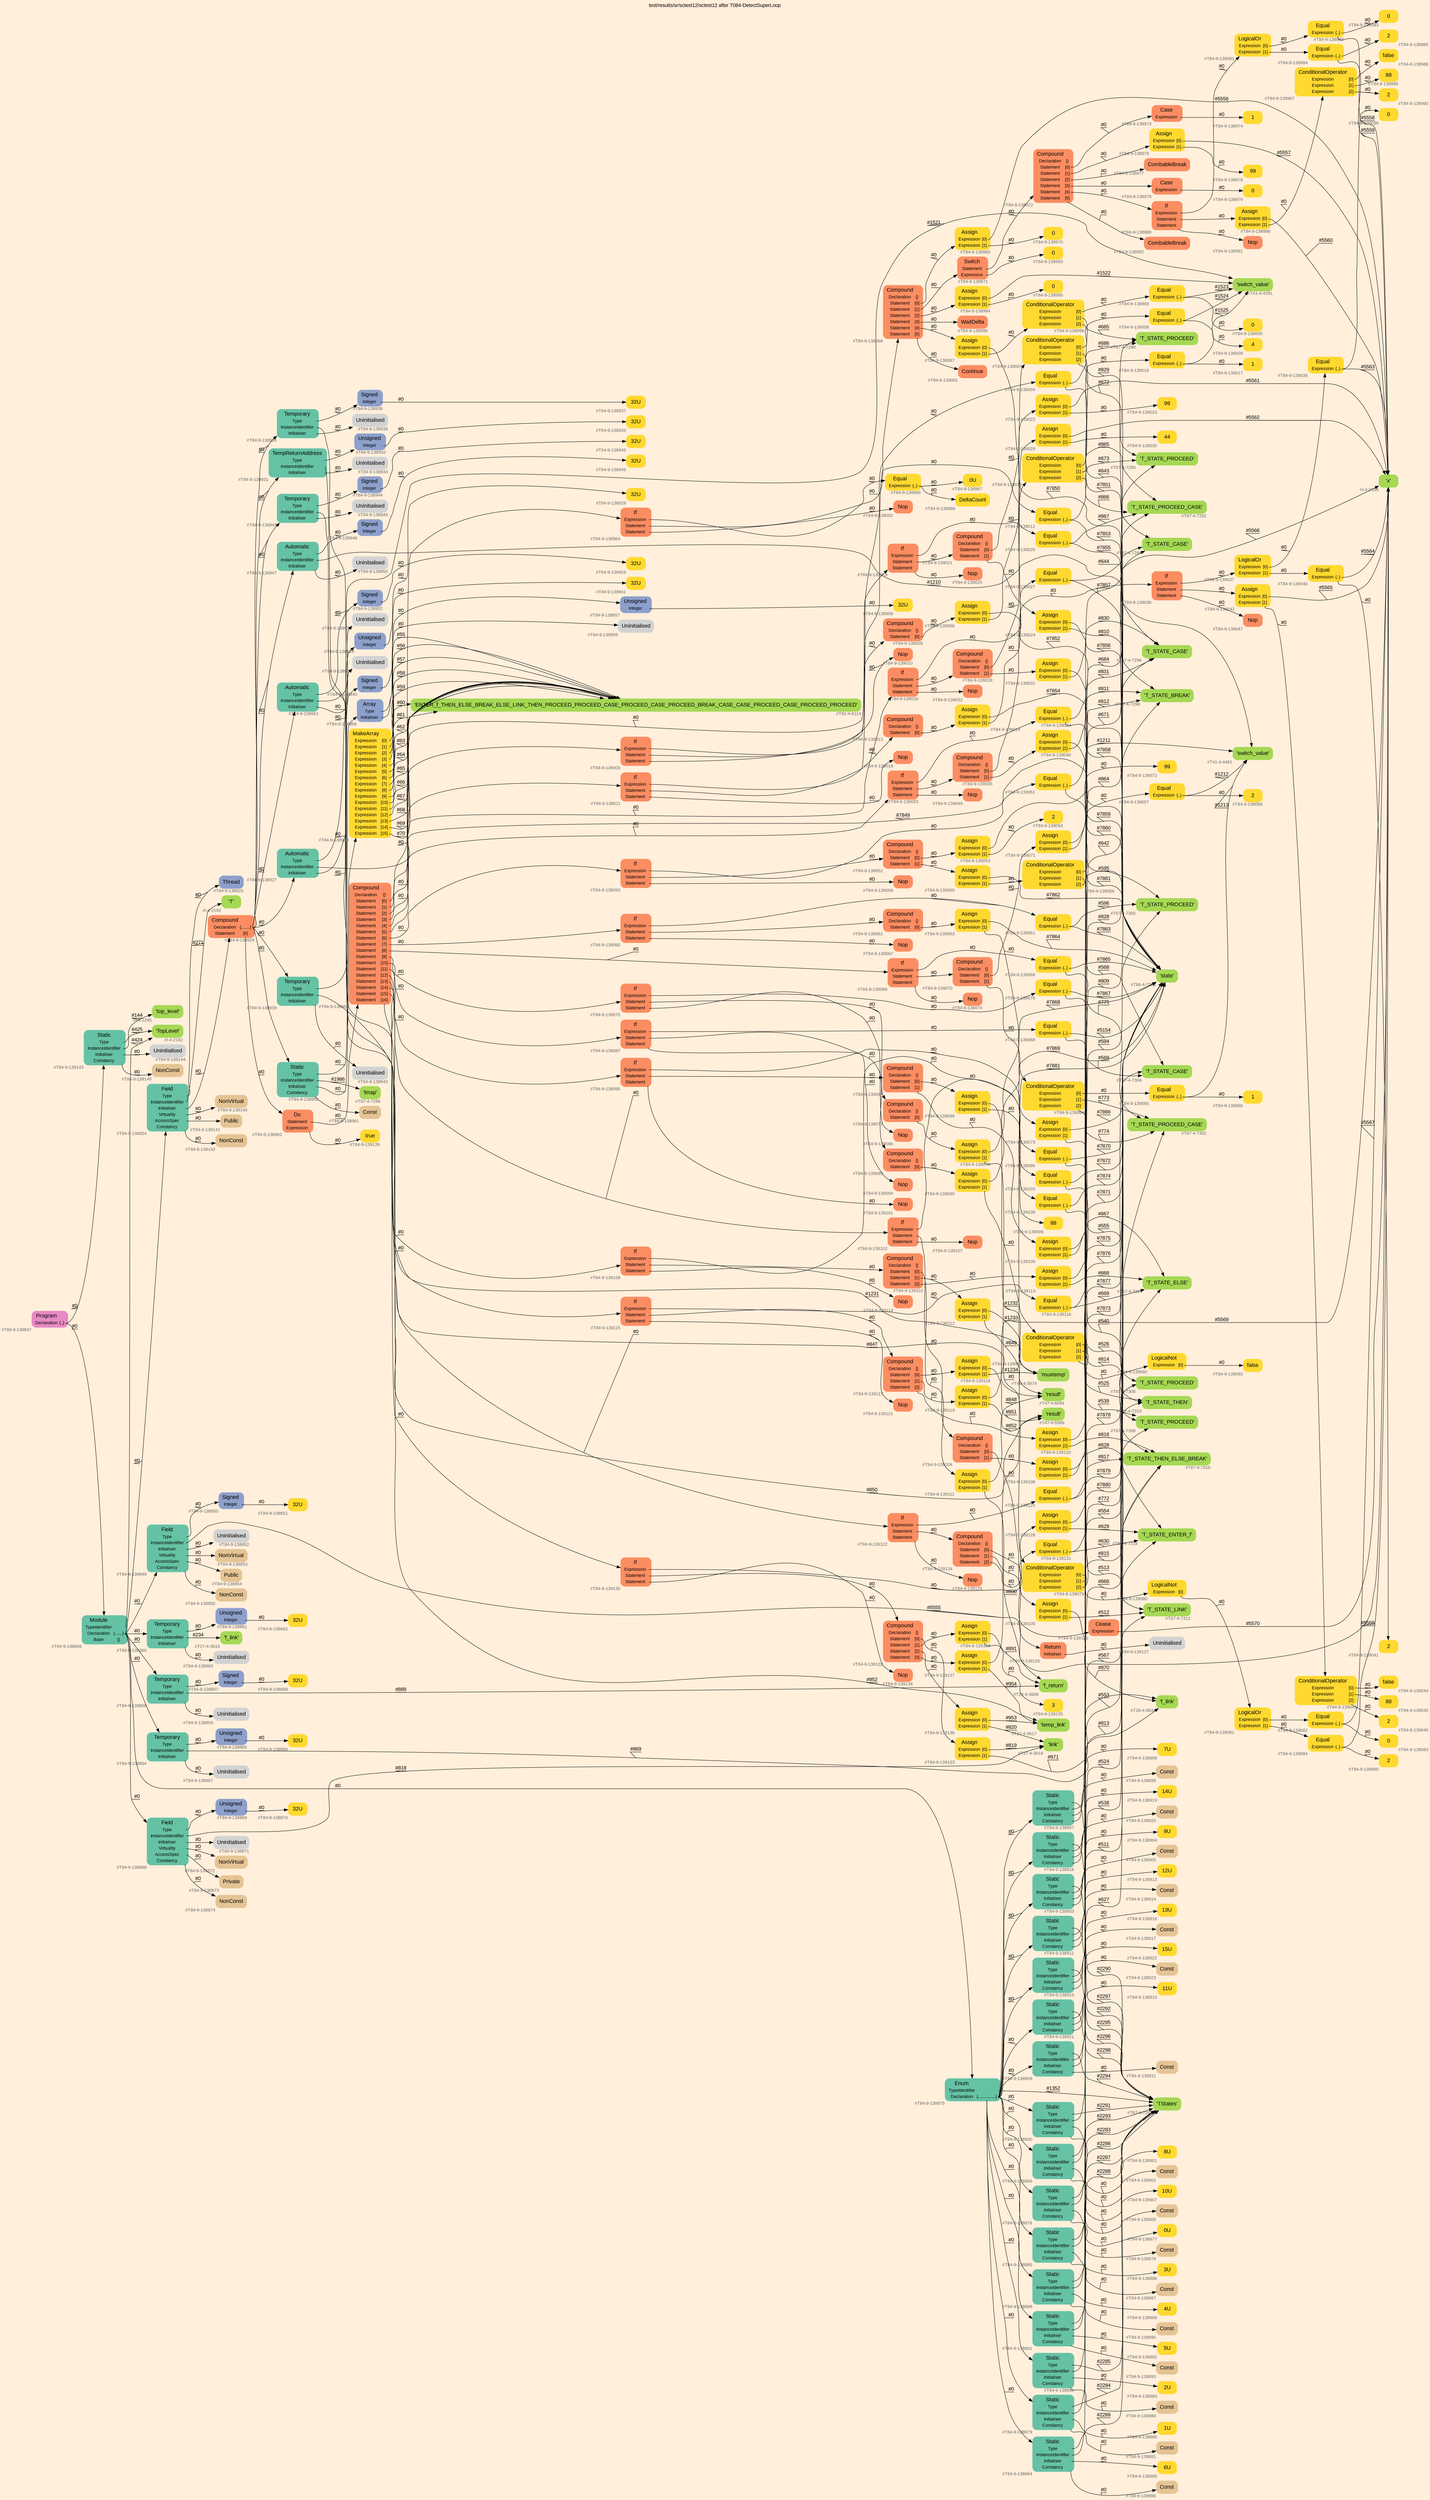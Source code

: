 digraph "test/results/sr/sctest12/sctest12 after T084-DetectSuperLoop" {
label = "test/results/sr/sctest12/sctest12 after T084-DetectSuperLoop"
labelloc = t
graph [
    rankdir = "LR"
    ranksep = 0.3
    bgcolor = antiquewhite1
    color = black
    fontcolor = black
    fontname = "Arial"
];
node [
    fontname = "Arial"
];
edge [
    fontname = "Arial"
];

// -------------------- node figure --------------------
// -------- block #T84-9-138847 ----------
"#T84-9-138847" [
    fillcolor = "/set28/4"
    xlabel = "#T84-9-138847"
    fontsize = "12"
    fontcolor = grey40
    shape = "plaintext"
    label = <<TABLE BORDER="0" CELLBORDER="0" CELLSPACING="0">
     <TR><TD><FONT COLOR="black" POINT-SIZE="15">Program</FONT></TD></TR>
     <TR><TD><FONT COLOR="black" POINT-SIZE="12">Declaration</FONT></TD><TD PORT="port0"><FONT COLOR="black" POINT-SIZE="12">{..}</FONT></TD></TR>
    </TABLE>>
    style = "rounded,filled"
];

// -------- block #T84-9-138848 ----------
"#T84-9-138848" [
    fillcolor = "/set28/1"
    xlabel = "#T84-9-138848"
    fontsize = "12"
    fontcolor = grey40
    shape = "plaintext"
    label = <<TABLE BORDER="0" CELLBORDER="0" CELLSPACING="0">
     <TR><TD><FONT COLOR="black" POINT-SIZE="15">Module</FONT></TD></TR>
     <TR><TD><FONT COLOR="black" POINT-SIZE="12">TypeIdentifier</FONT></TD><TD PORT="port0"></TD></TR>
     <TR><TD><FONT COLOR="black" POINT-SIZE="12">Declaration</FONT></TD><TD PORT="port1"><FONT COLOR="black" POINT-SIZE="12">{.......}</FONT></TD></TR>
     <TR><TD><FONT COLOR="black" POINT-SIZE="12">Base</FONT></TD><TD PORT="port2"><FONT COLOR="black" POINT-SIZE="12">{}</FONT></TD></TR>
    </TABLE>>
    style = "rounded,filled"
];

// -------- block #I-4-2162 ----------
"#I-4-2162" [
    fillcolor = "/set28/5"
    xlabel = "#I-4-2162"
    fontsize = "12"
    fontcolor = grey40
    shape = "plaintext"
    label = <<TABLE BORDER="0" CELLBORDER="0" CELLSPACING="0">
     <TR><TD><FONT COLOR="black" POINT-SIZE="15">'TopLevel'</FONT></TD></TR>
    </TABLE>>
    style = "rounded,filled"
];

// -------- block #T84-9-138849 ----------
"#T84-9-138849" [
    fillcolor = "/set28/1"
    xlabel = "#T84-9-138849"
    fontsize = "12"
    fontcolor = grey40
    shape = "plaintext"
    label = <<TABLE BORDER="0" CELLBORDER="0" CELLSPACING="0">
     <TR><TD><FONT COLOR="black" POINT-SIZE="15">Field</FONT></TD></TR>
     <TR><TD><FONT COLOR="black" POINT-SIZE="12">Type</FONT></TD><TD PORT="port0"></TD></TR>
     <TR><TD><FONT COLOR="black" POINT-SIZE="12">InstanceIdentifier</FONT></TD><TD PORT="port1"></TD></TR>
     <TR><TD><FONT COLOR="black" POINT-SIZE="12">Initialiser</FONT></TD><TD PORT="port2"></TD></TR>
     <TR><TD><FONT COLOR="black" POINT-SIZE="12">Virtuality</FONT></TD><TD PORT="port3"></TD></TR>
     <TR><TD><FONT COLOR="black" POINT-SIZE="12">AccessSpec</FONT></TD><TD PORT="port4"></TD></TR>
     <TR><TD><FONT COLOR="black" POINT-SIZE="12">Constancy</FONT></TD><TD PORT="port5"></TD></TR>
    </TABLE>>
    style = "rounded,filled"
];

// -------- block #T84-9-138850 ----------
"#T84-9-138850" [
    fillcolor = "/set28/3"
    xlabel = "#T84-9-138850"
    fontsize = "12"
    fontcolor = grey40
    shape = "plaintext"
    label = <<TABLE BORDER="0" CELLBORDER="0" CELLSPACING="0">
     <TR><TD><FONT COLOR="black" POINT-SIZE="15">Signed</FONT></TD></TR>
     <TR><TD><FONT COLOR="black" POINT-SIZE="12">Integer</FONT></TD><TD PORT="port0"></TD></TR>
    </TABLE>>
    style = "rounded,filled"
];

// -------- block #T84-9-138851 ----------
"#T84-9-138851" [
    fillcolor = "/set28/6"
    xlabel = "#T84-9-138851"
    fontsize = "12"
    fontcolor = grey40
    shape = "plaintext"
    label = <<TABLE BORDER="0" CELLBORDER="0" CELLSPACING="0">
     <TR><TD><FONT COLOR="black" POINT-SIZE="15">32U</FONT></TD></TR>
    </TABLE>>
    style = "rounded,filled"
];

// -------- block #I-4-2169 ----------
"#I-4-2169" [
    fillcolor = "/set28/5"
    xlabel = "#I-4-2169"
    fontsize = "12"
    fontcolor = grey40
    shape = "plaintext"
    label = <<TABLE BORDER="0" CELLBORDER="0" CELLSPACING="0">
     <TR><TD><FONT COLOR="black" POINT-SIZE="15">'x'</FONT></TD></TR>
    </TABLE>>
    style = "rounded,filled"
];

// -------- block #T84-9-138852 ----------
"#T84-9-138852" [
    xlabel = "#T84-9-138852"
    fontsize = "12"
    fontcolor = grey40
    shape = "plaintext"
    label = <<TABLE BORDER="0" CELLBORDER="0" CELLSPACING="0">
     <TR><TD><FONT COLOR="black" POINT-SIZE="15">Uninitialised</FONT></TD></TR>
    </TABLE>>
    style = "rounded,filled"
];

// -------- block #T84-9-138853 ----------
"#T84-9-138853" [
    fillcolor = "/set28/7"
    xlabel = "#T84-9-138853"
    fontsize = "12"
    fontcolor = grey40
    shape = "plaintext"
    label = <<TABLE BORDER="0" CELLBORDER="0" CELLSPACING="0">
     <TR><TD><FONT COLOR="black" POINT-SIZE="15">NonVirtual</FONT></TD></TR>
    </TABLE>>
    style = "rounded,filled"
];

// -------- block #T84-9-138854 ----------
"#T84-9-138854" [
    fillcolor = "/set28/7"
    xlabel = "#T84-9-138854"
    fontsize = "12"
    fontcolor = grey40
    shape = "plaintext"
    label = <<TABLE BORDER="0" CELLBORDER="0" CELLSPACING="0">
     <TR><TD><FONT COLOR="black" POINT-SIZE="15">Public</FONT></TD></TR>
    </TABLE>>
    style = "rounded,filled"
];

// -------- block #T84-9-138855 ----------
"#T84-9-138855" [
    fillcolor = "/set28/7"
    xlabel = "#T84-9-138855"
    fontsize = "12"
    fontcolor = grey40
    shape = "plaintext"
    label = <<TABLE BORDER="0" CELLBORDER="0" CELLSPACING="0">
     <TR><TD><FONT COLOR="black" POINT-SIZE="15">NonConst</FONT></TD></TR>
    </TABLE>>
    style = "rounded,filled"
];

// -------- block #T84-9-138856 ----------
"#T84-9-138856" [
    fillcolor = "/set28/1"
    xlabel = "#T84-9-138856"
    fontsize = "12"
    fontcolor = grey40
    shape = "plaintext"
    label = <<TABLE BORDER="0" CELLBORDER="0" CELLSPACING="0">
     <TR><TD><FONT COLOR="black" POINT-SIZE="15">Temporary</FONT></TD></TR>
     <TR><TD><FONT COLOR="black" POINT-SIZE="12">Type</FONT></TD><TD PORT="port0"></TD></TR>
     <TR><TD><FONT COLOR="black" POINT-SIZE="12">InstanceIdentifier</FONT></TD><TD PORT="port1"></TD></TR>
     <TR><TD><FONT COLOR="black" POINT-SIZE="12">Initialiser</FONT></TD><TD PORT="port2"></TD></TR>
    </TABLE>>
    style = "rounded,filled"
];

// -------- block #T84-9-138857 ----------
"#T84-9-138857" [
    fillcolor = "/set28/3"
    xlabel = "#T84-9-138857"
    fontsize = "12"
    fontcolor = grey40
    shape = "plaintext"
    label = <<TABLE BORDER="0" CELLBORDER="0" CELLSPACING="0">
     <TR><TD><FONT COLOR="black" POINT-SIZE="15">Signed</FONT></TD></TR>
     <TR><TD><FONT COLOR="black" POINT-SIZE="12">Integer</FONT></TD><TD PORT="port0"></TD></TR>
    </TABLE>>
    style = "rounded,filled"
];

// -------- block #T84-9-138858 ----------
"#T84-9-138858" [
    fillcolor = "/set28/6"
    xlabel = "#T84-9-138858"
    fontsize = "12"
    fontcolor = grey40
    shape = "plaintext"
    label = <<TABLE BORDER="0" CELLBORDER="0" CELLSPACING="0">
     <TR><TD><FONT COLOR="black" POINT-SIZE="15">32U</FONT></TD></TR>
    </TABLE>>
    style = "rounded,filled"
];

// -------- block #T26-4-3606 ----------
"#T26-4-3606" [
    fillcolor = "/set28/5"
    xlabel = "#T26-4-3606"
    fontsize = "12"
    fontcolor = grey40
    shape = "plaintext"
    label = <<TABLE BORDER="0" CELLBORDER="0" CELLSPACING="0">
     <TR><TD><FONT COLOR="black" POINT-SIZE="15">'f_return'</FONT></TD></TR>
    </TABLE>>
    style = "rounded,filled"
];

// -------- block #T84-9-138859 ----------
"#T84-9-138859" [
    xlabel = "#T84-9-138859"
    fontsize = "12"
    fontcolor = grey40
    shape = "plaintext"
    label = <<TABLE BORDER="0" CELLBORDER="0" CELLSPACING="0">
     <TR><TD><FONT COLOR="black" POINT-SIZE="15">Uninitialised</FONT></TD></TR>
    </TABLE>>
    style = "rounded,filled"
];

// -------- block #T84-9-138860 ----------
"#T84-9-138860" [
    fillcolor = "/set28/1"
    xlabel = "#T84-9-138860"
    fontsize = "12"
    fontcolor = grey40
    shape = "plaintext"
    label = <<TABLE BORDER="0" CELLBORDER="0" CELLSPACING="0">
     <TR><TD><FONT COLOR="black" POINT-SIZE="15">Temporary</FONT></TD></TR>
     <TR><TD><FONT COLOR="black" POINT-SIZE="12">Type</FONT></TD><TD PORT="port0"></TD></TR>
     <TR><TD><FONT COLOR="black" POINT-SIZE="12">InstanceIdentifier</FONT></TD><TD PORT="port1"></TD></TR>
     <TR><TD><FONT COLOR="black" POINT-SIZE="12">Initialiser</FONT></TD><TD PORT="port2"></TD></TR>
    </TABLE>>
    style = "rounded,filled"
];

// -------- block #T84-9-138861 ----------
"#T84-9-138861" [
    fillcolor = "/set28/3"
    xlabel = "#T84-9-138861"
    fontsize = "12"
    fontcolor = grey40
    shape = "plaintext"
    label = <<TABLE BORDER="0" CELLBORDER="0" CELLSPACING="0">
     <TR><TD><FONT COLOR="black" POINT-SIZE="15">Unsigned</FONT></TD></TR>
     <TR><TD><FONT COLOR="black" POINT-SIZE="12">Integer</FONT></TD><TD PORT="port0"></TD></TR>
    </TABLE>>
    style = "rounded,filled"
];

// -------- block #T84-9-138862 ----------
"#T84-9-138862" [
    fillcolor = "/set28/6"
    xlabel = "#T84-9-138862"
    fontsize = "12"
    fontcolor = grey40
    shape = "plaintext"
    label = <<TABLE BORDER="0" CELLBORDER="0" CELLSPACING="0">
     <TR><TD><FONT COLOR="black" POINT-SIZE="15">32U</FONT></TD></TR>
    </TABLE>>
    style = "rounded,filled"
];

// -------- block #T27-4-3618 ----------
"#T27-4-3618" [
    fillcolor = "/set28/5"
    xlabel = "#T27-4-3618"
    fontsize = "12"
    fontcolor = grey40
    shape = "plaintext"
    label = <<TABLE BORDER="0" CELLBORDER="0" CELLSPACING="0">
     <TR><TD><FONT COLOR="black" POINT-SIZE="15">'f_link'</FONT></TD></TR>
    </TABLE>>
    style = "rounded,filled"
];

// -------- block #T84-9-138863 ----------
"#T84-9-138863" [
    xlabel = "#T84-9-138863"
    fontsize = "12"
    fontcolor = grey40
    shape = "plaintext"
    label = <<TABLE BORDER="0" CELLBORDER="0" CELLSPACING="0">
     <TR><TD><FONT COLOR="black" POINT-SIZE="15">Uninitialised</FONT></TD></TR>
    </TABLE>>
    style = "rounded,filled"
];

// -------- block #T84-9-138864 ----------
"#T84-9-138864" [
    fillcolor = "/set28/1"
    xlabel = "#T84-9-138864"
    fontsize = "12"
    fontcolor = grey40
    shape = "plaintext"
    label = <<TABLE BORDER="0" CELLBORDER="0" CELLSPACING="0">
     <TR><TD><FONT COLOR="black" POINT-SIZE="15">Temporary</FONT></TD></TR>
     <TR><TD><FONT COLOR="black" POINT-SIZE="12">Type</FONT></TD><TD PORT="port0"></TD></TR>
     <TR><TD><FONT COLOR="black" POINT-SIZE="12">InstanceIdentifier</FONT></TD><TD PORT="port1"></TD></TR>
     <TR><TD><FONT COLOR="black" POINT-SIZE="12">Initialiser</FONT></TD><TD PORT="port2"></TD></TR>
    </TABLE>>
    style = "rounded,filled"
];

// -------- block #T84-9-138865 ----------
"#T84-9-138865" [
    fillcolor = "/set28/3"
    xlabel = "#T84-9-138865"
    fontsize = "12"
    fontcolor = grey40
    shape = "plaintext"
    label = <<TABLE BORDER="0" CELLBORDER="0" CELLSPACING="0">
     <TR><TD><FONT COLOR="black" POINT-SIZE="15">Unsigned</FONT></TD></TR>
     <TR><TD><FONT COLOR="black" POINT-SIZE="12">Integer</FONT></TD><TD PORT="port0"></TD></TR>
    </TABLE>>
    style = "rounded,filled"
];

// -------- block #T84-9-138866 ----------
"#T84-9-138866" [
    fillcolor = "/set28/6"
    xlabel = "#T84-9-138866"
    fontsize = "12"
    fontcolor = grey40
    shape = "plaintext"
    label = <<TABLE BORDER="0" CELLBORDER="0" CELLSPACING="0">
     <TR><TD><FONT COLOR="black" POINT-SIZE="15">32U</FONT></TD></TR>
    </TABLE>>
    style = "rounded,filled"
];

// -------- block #T28-4-3634 ----------
"#T28-4-3634" [
    fillcolor = "/set28/5"
    xlabel = "#T28-4-3634"
    fontsize = "12"
    fontcolor = grey40
    shape = "plaintext"
    label = <<TABLE BORDER="0" CELLBORDER="0" CELLSPACING="0">
     <TR><TD><FONT COLOR="black" POINT-SIZE="15">'f_link'</FONT></TD></TR>
    </TABLE>>
    style = "rounded,filled"
];

// -------- block #T84-9-138867 ----------
"#T84-9-138867" [
    xlabel = "#T84-9-138867"
    fontsize = "12"
    fontcolor = grey40
    shape = "plaintext"
    label = <<TABLE BORDER="0" CELLBORDER="0" CELLSPACING="0">
     <TR><TD><FONT COLOR="black" POINT-SIZE="15">Uninitialised</FONT></TD></TR>
    </TABLE>>
    style = "rounded,filled"
];

// -------- block #T84-9-138868 ----------
"#T84-9-138868" [
    fillcolor = "/set28/1"
    xlabel = "#T84-9-138868"
    fontsize = "12"
    fontcolor = grey40
    shape = "plaintext"
    label = <<TABLE BORDER="0" CELLBORDER="0" CELLSPACING="0">
     <TR><TD><FONT COLOR="black" POINT-SIZE="15">Field</FONT></TD></TR>
     <TR><TD><FONT COLOR="black" POINT-SIZE="12">Type</FONT></TD><TD PORT="port0"></TD></TR>
     <TR><TD><FONT COLOR="black" POINT-SIZE="12">InstanceIdentifier</FONT></TD><TD PORT="port1"></TD></TR>
     <TR><TD><FONT COLOR="black" POINT-SIZE="12">Initialiser</FONT></TD><TD PORT="port2"></TD></TR>
     <TR><TD><FONT COLOR="black" POINT-SIZE="12">Virtuality</FONT></TD><TD PORT="port3"></TD></TR>
     <TR><TD><FONT COLOR="black" POINT-SIZE="12">AccessSpec</FONT></TD><TD PORT="port4"></TD></TR>
     <TR><TD><FONT COLOR="black" POINT-SIZE="12">Constancy</FONT></TD><TD PORT="port5"></TD></TR>
    </TABLE>>
    style = "rounded,filled"
];

// -------- block #T84-9-138869 ----------
"#T84-9-138869" [
    fillcolor = "/set28/3"
    xlabel = "#T84-9-138869"
    fontsize = "12"
    fontcolor = grey40
    shape = "plaintext"
    label = <<TABLE BORDER="0" CELLBORDER="0" CELLSPACING="0">
     <TR><TD><FONT COLOR="black" POINT-SIZE="15">Unsigned</FONT></TD></TR>
     <TR><TD><FONT COLOR="black" POINT-SIZE="12">Integer</FONT></TD><TD PORT="port0"></TD></TR>
    </TABLE>>
    style = "rounded,filled"
];

// -------- block #T84-9-138870 ----------
"#T84-9-138870" [
    fillcolor = "/set28/6"
    xlabel = "#T84-9-138870"
    fontsize = "12"
    fontcolor = grey40
    shape = "plaintext"
    label = <<TABLE BORDER="0" CELLBORDER="0" CELLSPACING="0">
     <TR><TD><FONT COLOR="black" POINT-SIZE="15">32U</FONT></TD></TR>
    </TABLE>>
    style = "rounded,filled"
];

// -------- block #T27-4-3616 ----------
"#T27-4-3616" [
    fillcolor = "/set28/5"
    xlabel = "#T27-4-3616"
    fontsize = "12"
    fontcolor = grey40
    shape = "plaintext"
    label = <<TABLE BORDER="0" CELLBORDER="0" CELLSPACING="0">
     <TR><TD><FONT COLOR="black" POINT-SIZE="15">'link'</FONT></TD></TR>
    </TABLE>>
    style = "rounded,filled"
];

// -------- block #T84-9-138871 ----------
"#T84-9-138871" [
    xlabel = "#T84-9-138871"
    fontsize = "12"
    fontcolor = grey40
    shape = "plaintext"
    label = <<TABLE BORDER="0" CELLBORDER="0" CELLSPACING="0">
     <TR><TD><FONT COLOR="black" POINT-SIZE="15">Uninitialised</FONT></TD></TR>
    </TABLE>>
    style = "rounded,filled"
];

// -------- block #T84-9-138872 ----------
"#T84-9-138872" [
    fillcolor = "/set28/7"
    xlabel = "#T84-9-138872"
    fontsize = "12"
    fontcolor = grey40
    shape = "plaintext"
    label = <<TABLE BORDER="0" CELLBORDER="0" CELLSPACING="0">
     <TR><TD><FONT COLOR="black" POINT-SIZE="15">NonVirtual</FONT></TD></TR>
    </TABLE>>
    style = "rounded,filled"
];

// -------- block #T84-9-138873 ----------
"#T84-9-138873" [
    fillcolor = "/set28/7"
    xlabel = "#T84-9-138873"
    fontsize = "12"
    fontcolor = grey40
    shape = "plaintext"
    label = <<TABLE BORDER="0" CELLBORDER="0" CELLSPACING="0">
     <TR><TD><FONT COLOR="black" POINT-SIZE="15">Private</FONT></TD></TR>
    </TABLE>>
    style = "rounded,filled"
];

// -------- block #T84-9-138874 ----------
"#T84-9-138874" [
    fillcolor = "/set28/7"
    xlabel = "#T84-9-138874"
    fontsize = "12"
    fontcolor = grey40
    shape = "plaintext"
    label = <<TABLE BORDER="0" CELLBORDER="0" CELLSPACING="0">
     <TR><TD><FONT COLOR="black" POINT-SIZE="15">NonConst</FONT></TD></TR>
    </TABLE>>
    style = "rounded,filled"
];

// -------- block #T84-9-138875 ----------
"#T84-9-138875" [
    fillcolor = "/set28/1"
    xlabel = "#T84-9-138875"
    fontsize = "12"
    fontcolor = grey40
    shape = "plaintext"
    label = <<TABLE BORDER="0" CELLBORDER="0" CELLSPACING="0">
     <TR><TD><FONT COLOR="black" POINT-SIZE="15">Enum</FONT></TD></TR>
     <TR><TD><FONT COLOR="black" POINT-SIZE="12">TypeIdentifier</FONT></TD><TD PORT="port0"></TD></TR>
     <TR><TD><FONT COLOR="black" POINT-SIZE="12">Declaration</FONT></TD><TD PORT="port1"><FONT COLOR="black" POINT-SIZE="12">{................}</FONT></TD></TR>
    </TABLE>>
    style = "rounded,filled"
];

// -------- block #T67-4-7287 ----------
"#T67-4-7287" [
    fillcolor = "/set28/5"
    xlabel = "#T67-4-7287"
    fontsize = "12"
    fontcolor = grey40
    shape = "plaintext"
    label = <<TABLE BORDER="0" CELLBORDER="0" CELLSPACING="0">
     <TR><TD><FONT COLOR="black" POINT-SIZE="15">'TStates'</FONT></TD></TR>
    </TABLE>>
    style = "rounded,filled"
];

// -------- block #T84-9-138876 ----------
"#T84-9-138876" [
    fillcolor = "/set28/1"
    xlabel = "#T84-9-138876"
    fontsize = "12"
    fontcolor = grey40
    shape = "plaintext"
    label = <<TABLE BORDER="0" CELLBORDER="0" CELLSPACING="0">
     <TR><TD><FONT COLOR="black" POINT-SIZE="15">Static</FONT></TD></TR>
     <TR><TD><FONT COLOR="black" POINT-SIZE="12">Type</FONT></TD><TD PORT="port0"></TD></TR>
     <TR><TD><FONT COLOR="black" POINT-SIZE="12">InstanceIdentifier</FONT></TD><TD PORT="port1"></TD></TR>
     <TR><TD><FONT COLOR="black" POINT-SIZE="12">Initialiser</FONT></TD><TD PORT="port2"></TD></TR>
     <TR><TD><FONT COLOR="black" POINT-SIZE="12">Constancy</FONT></TD><TD PORT="port3"></TD></TR>
    </TABLE>>
    style = "rounded,filled"
];

// -------- block #T67-4-7288 ----------
"#T67-4-7288" [
    fillcolor = "/set28/5"
    xlabel = "#T67-4-7288"
    fontsize = "12"
    fontcolor = grey40
    shape = "plaintext"
    label = <<TABLE BORDER="0" CELLBORDER="0" CELLSPACING="0">
     <TR><TD><FONT COLOR="black" POINT-SIZE="15">'T_STATE_PROCEED'</FONT></TD></TR>
    </TABLE>>
    style = "rounded,filled"
];

// -------- block #T84-9-138877 ----------
"#T84-9-138877" [
    fillcolor = "/set28/6"
    xlabel = "#T84-9-138877"
    fontsize = "12"
    fontcolor = grey40
    shape = "plaintext"
    label = <<TABLE BORDER="0" CELLBORDER="0" CELLSPACING="0">
     <TR><TD><FONT COLOR="black" POINT-SIZE="15">0U</FONT></TD></TR>
    </TABLE>>
    style = "rounded,filled"
];

// -------- block #T84-9-138878 ----------
"#T84-9-138878" [
    fillcolor = "/set28/7"
    xlabel = "#T84-9-138878"
    fontsize = "12"
    fontcolor = grey40
    shape = "plaintext"
    label = <<TABLE BORDER="0" CELLBORDER="0" CELLSPACING="0">
     <TR><TD><FONT COLOR="black" POINT-SIZE="15">Const</FONT></TD></TR>
    </TABLE>>
    style = "rounded,filled"
];

// -------- block #T84-9-138879 ----------
"#T84-9-138879" [
    fillcolor = "/set28/1"
    xlabel = "#T84-9-138879"
    fontsize = "12"
    fontcolor = grey40
    shape = "plaintext"
    label = <<TABLE BORDER="0" CELLBORDER="0" CELLSPACING="0">
     <TR><TD><FONT COLOR="black" POINT-SIZE="15">Static</FONT></TD></TR>
     <TR><TD><FONT COLOR="black" POINT-SIZE="12">Type</FONT></TD><TD PORT="port0"></TD></TR>
     <TR><TD><FONT COLOR="black" POINT-SIZE="12">InstanceIdentifier</FONT></TD><TD PORT="port1"></TD></TR>
     <TR><TD><FONT COLOR="black" POINT-SIZE="12">Initialiser</FONT></TD><TD PORT="port2"></TD></TR>
     <TR><TD><FONT COLOR="black" POINT-SIZE="12">Constancy</FONT></TD><TD PORT="port3"></TD></TR>
    </TABLE>>
    style = "rounded,filled"
];

// -------- block #T67-4-7290 ----------
"#T67-4-7290" [
    fillcolor = "/set28/5"
    xlabel = "#T67-4-7290"
    fontsize = "12"
    fontcolor = grey40
    shape = "plaintext"
    label = <<TABLE BORDER="0" CELLBORDER="0" CELLSPACING="0">
     <TR><TD><FONT COLOR="black" POINT-SIZE="15">'T_STATE_PROCEED'</FONT></TD></TR>
    </TABLE>>
    style = "rounded,filled"
];

// -------- block #T84-9-138880 ----------
"#T84-9-138880" [
    fillcolor = "/set28/6"
    xlabel = "#T84-9-138880"
    fontsize = "12"
    fontcolor = grey40
    shape = "plaintext"
    label = <<TABLE BORDER="0" CELLBORDER="0" CELLSPACING="0">
     <TR><TD><FONT COLOR="black" POINT-SIZE="15">1U</FONT></TD></TR>
    </TABLE>>
    style = "rounded,filled"
];

// -------- block #T84-9-138881 ----------
"#T84-9-138881" [
    fillcolor = "/set28/7"
    xlabel = "#T84-9-138881"
    fontsize = "12"
    fontcolor = grey40
    shape = "plaintext"
    label = <<TABLE BORDER="0" CELLBORDER="0" CELLSPACING="0">
     <TR><TD><FONT COLOR="black" POINT-SIZE="15">Const</FONT></TD></TR>
    </TABLE>>
    style = "rounded,filled"
];

// -------- block #T84-9-138882 ----------
"#T84-9-138882" [
    fillcolor = "/set28/1"
    xlabel = "#T84-9-138882"
    fontsize = "12"
    fontcolor = grey40
    shape = "plaintext"
    label = <<TABLE BORDER="0" CELLBORDER="0" CELLSPACING="0">
     <TR><TD><FONT COLOR="black" POINT-SIZE="15">Static</FONT></TD></TR>
     <TR><TD><FONT COLOR="black" POINT-SIZE="12">Type</FONT></TD><TD PORT="port0"></TD></TR>
     <TR><TD><FONT COLOR="black" POINT-SIZE="12">InstanceIdentifier</FONT></TD><TD PORT="port1"></TD></TR>
     <TR><TD><FONT COLOR="black" POINT-SIZE="12">Initialiser</FONT></TD><TD PORT="port2"></TD></TR>
     <TR><TD><FONT COLOR="black" POINT-SIZE="12">Constancy</FONT></TD><TD PORT="port3"></TD></TR>
    </TABLE>>
    style = "rounded,filled"
];

// -------- block #T67-4-7292 ----------
"#T67-4-7292" [
    fillcolor = "/set28/5"
    xlabel = "#T67-4-7292"
    fontsize = "12"
    fontcolor = grey40
    shape = "plaintext"
    label = <<TABLE BORDER="0" CELLBORDER="0" CELLSPACING="0">
     <TR><TD><FONT COLOR="black" POINT-SIZE="15">'T_STATE_PROCEED_CASE'</FONT></TD></TR>
    </TABLE>>
    style = "rounded,filled"
];

// -------- block #T84-9-138883 ----------
"#T84-9-138883" [
    fillcolor = "/set28/6"
    xlabel = "#T84-9-138883"
    fontsize = "12"
    fontcolor = grey40
    shape = "plaintext"
    label = <<TABLE BORDER="0" CELLBORDER="0" CELLSPACING="0">
     <TR><TD><FONT COLOR="black" POINT-SIZE="15">2U</FONT></TD></TR>
    </TABLE>>
    style = "rounded,filled"
];

// -------- block #T84-9-138884 ----------
"#T84-9-138884" [
    fillcolor = "/set28/7"
    xlabel = "#T84-9-138884"
    fontsize = "12"
    fontcolor = grey40
    shape = "plaintext"
    label = <<TABLE BORDER="0" CELLBORDER="0" CELLSPACING="0">
     <TR><TD><FONT COLOR="black" POINT-SIZE="15">Const</FONT></TD></TR>
    </TABLE>>
    style = "rounded,filled"
];

// -------- block #T84-9-138885 ----------
"#T84-9-138885" [
    fillcolor = "/set28/1"
    xlabel = "#T84-9-138885"
    fontsize = "12"
    fontcolor = grey40
    shape = "plaintext"
    label = <<TABLE BORDER="0" CELLBORDER="0" CELLSPACING="0">
     <TR><TD><FONT COLOR="black" POINT-SIZE="15">Static</FONT></TD></TR>
     <TR><TD><FONT COLOR="black" POINT-SIZE="12">Type</FONT></TD><TD PORT="port0"></TD></TR>
     <TR><TD><FONT COLOR="black" POINT-SIZE="12">InstanceIdentifier</FONT></TD><TD PORT="port1"></TD></TR>
     <TR><TD><FONT COLOR="black" POINT-SIZE="12">Initialiser</FONT></TD><TD PORT="port2"></TD></TR>
     <TR><TD><FONT COLOR="black" POINT-SIZE="12">Constancy</FONT></TD><TD PORT="port3"></TD></TR>
    </TABLE>>
    style = "rounded,filled"
];

// -------- block #T67-4-7294 ----------
"#T67-4-7294" [
    fillcolor = "/set28/5"
    xlabel = "#T67-4-7294"
    fontsize = "12"
    fontcolor = grey40
    shape = "plaintext"
    label = <<TABLE BORDER="0" CELLBORDER="0" CELLSPACING="0">
     <TR><TD><FONT COLOR="black" POINT-SIZE="15">'T_STATE_CASE'</FONT></TD></TR>
    </TABLE>>
    style = "rounded,filled"
];

// -------- block #T84-9-138886 ----------
"#T84-9-138886" [
    fillcolor = "/set28/6"
    xlabel = "#T84-9-138886"
    fontsize = "12"
    fontcolor = grey40
    shape = "plaintext"
    label = <<TABLE BORDER="0" CELLBORDER="0" CELLSPACING="0">
     <TR><TD><FONT COLOR="black" POINT-SIZE="15">3U</FONT></TD></TR>
    </TABLE>>
    style = "rounded,filled"
];

// -------- block #T84-9-138887 ----------
"#T84-9-138887" [
    fillcolor = "/set28/7"
    xlabel = "#T84-9-138887"
    fontsize = "12"
    fontcolor = grey40
    shape = "plaintext"
    label = <<TABLE BORDER="0" CELLBORDER="0" CELLSPACING="0">
     <TR><TD><FONT COLOR="black" POINT-SIZE="15">Const</FONT></TD></TR>
    </TABLE>>
    style = "rounded,filled"
];

// -------- block #T84-9-138888 ----------
"#T84-9-138888" [
    fillcolor = "/set28/1"
    xlabel = "#T84-9-138888"
    fontsize = "12"
    fontcolor = grey40
    shape = "plaintext"
    label = <<TABLE BORDER="0" CELLBORDER="0" CELLSPACING="0">
     <TR><TD><FONT COLOR="black" POINT-SIZE="15">Static</FONT></TD></TR>
     <TR><TD><FONT COLOR="black" POINT-SIZE="12">Type</FONT></TD><TD PORT="port0"></TD></TR>
     <TR><TD><FONT COLOR="black" POINT-SIZE="12">InstanceIdentifier</FONT></TD><TD PORT="port1"></TD></TR>
     <TR><TD><FONT COLOR="black" POINT-SIZE="12">Initialiser</FONT></TD><TD PORT="port2"></TD></TR>
     <TR><TD><FONT COLOR="black" POINT-SIZE="12">Constancy</FONT></TD><TD PORT="port3"></TD></TR>
    </TABLE>>
    style = "rounded,filled"
];

// -------- block #T67-4-7296 ----------
"#T67-4-7296" [
    fillcolor = "/set28/5"
    xlabel = "#T67-4-7296"
    fontsize = "12"
    fontcolor = grey40
    shape = "plaintext"
    label = <<TABLE BORDER="0" CELLBORDER="0" CELLSPACING="0">
     <TR><TD><FONT COLOR="black" POINT-SIZE="15">'T_STATE_CASE'</FONT></TD></TR>
    </TABLE>>
    style = "rounded,filled"
];

// -------- block #T84-9-138889 ----------
"#T84-9-138889" [
    fillcolor = "/set28/6"
    xlabel = "#T84-9-138889"
    fontsize = "12"
    fontcolor = grey40
    shape = "plaintext"
    label = <<TABLE BORDER="0" CELLBORDER="0" CELLSPACING="0">
     <TR><TD><FONT COLOR="black" POINT-SIZE="15">4U</FONT></TD></TR>
    </TABLE>>
    style = "rounded,filled"
];

// -------- block #T84-9-138890 ----------
"#T84-9-138890" [
    fillcolor = "/set28/7"
    xlabel = "#T84-9-138890"
    fontsize = "12"
    fontcolor = grey40
    shape = "plaintext"
    label = <<TABLE BORDER="0" CELLBORDER="0" CELLSPACING="0">
     <TR><TD><FONT COLOR="black" POINT-SIZE="15">Const</FONT></TD></TR>
    </TABLE>>
    style = "rounded,filled"
];

// -------- block #T84-9-138891 ----------
"#T84-9-138891" [
    fillcolor = "/set28/1"
    xlabel = "#T84-9-138891"
    fontsize = "12"
    fontcolor = grey40
    shape = "plaintext"
    label = <<TABLE BORDER="0" CELLBORDER="0" CELLSPACING="0">
     <TR><TD><FONT COLOR="black" POINT-SIZE="15">Static</FONT></TD></TR>
     <TR><TD><FONT COLOR="black" POINT-SIZE="12">Type</FONT></TD><TD PORT="port0"></TD></TR>
     <TR><TD><FONT COLOR="black" POINT-SIZE="12">InstanceIdentifier</FONT></TD><TD PORT="port1"></TD></TR>
     <TR><TD><FONT COLOR="black" POINT-SIZE="12">Initialiser</FONT></TD><TD PORT="port2"></TD></TR>
     <TR><TD><FONT COLOR="black" POINT-SIZE="12">Constancy</FONT></TD><TD PORT="port3"></TD></TR>
    </TABLE>>
    style = "rounded,filled"
];

// -------- block #T67-4-7298 ----------
"#T67-4-7298" [
    fillcolor = "/set28/5"
    xlabel = "#T67-4-7298"
    fontsize = "12"
    fontcolor = grey40
    shape = "plaintext"
    label = <<TABLE BORDER="0" CELLBORDER="0" CELLSPACING="0">
     <TR><TD><FONT COLOR="black" POINT-SIZE="15">'T_STATE_BREAK'</FONT></TD></TR>
    </TABLE>>
    style = "rounded,filled"
];

// -------- block #T84-9-138892 ----------
"#T84-9-138892" [
    fillcolor = "/set28/6"
    xlabel = "#T84-9-138892"
    fontsize = "12"
    fontcolor = grey40
    shape = "plaintext"
    label = <<TABLE BORDER="0" CELLBORDER="0" CELLSPACING="0">
     <TR><TD><FONT COLOR="black" POINT-SIZE="15">5U</FONT></TD></TR>
    </TABLE>>
    style = "rounded,filled"
];

// -------- block #T84-9-138893 ----------
"#T84-9-138893" [
    fillcolor = "/set28/7"
    xlabel = "#T84-9-138893"
    fontsize = "12"
    fontcolor = grey40
    shape = "plaintext"
    label = <<TABLE BORDER="0" CELLBORDER="0" CELLSPACING="0">
     <TR><TD><FONT COLOR="black" POINT-SIZE="15">Const</FONT></TD></TR>
    </TABLE>>
    style = "rounded,filled"
];

// -------- block #T84-9-138894 ----------
"#T84-9-138894" [
    fillcolor = "/set28/1"
    xlabel = "#T84-9-138894"
    fontsize = "12"
    fontcolor = grey40
    shape = "plaintext"
    label = <<TABLE BORDER="0" CELLBORDER="0" CELLSPACING="0">
     <TR><TD><FONT COLOR="black" POINT-SIZE="15">Static</FONT></TD></TR>
     <TR><TD><FONT COLOR="black" POINT-SIZE="12">Type</FONT></TD><TD PORT="port0"></TD></TR>
     <TR><TD><FONT COLOR="black" POINT-SIZE="12">InstanceIdentifier</FONT></TD><TD PORT="port1"></TD></TR>
     <TR><TD><FONT COLOR="black" POINT-SIZE="12">Initialiser</FONT></TD><TD PORT="port2"></TD></TR>
     <TR><TD><FONT COLOR="black" POINT-SIZE="12">Constancy</FONT></TD><TD PORT="port3"></TD></TR>
    </TABLE>>
    style = "rounded,filled"
];

// -------- block #T67-4-7300 ----------
"#T67-4-7300" [
    fillcolor = "/set28/5"
    xlabel = "#T67-4-7300"
    fontsize = "12"
    fontcolor = grey40
    shape = "plaintext"
    label = <<TABLE BORDER="0" CELLBORDER="0" CELLSPACING="0">
     <TR><TD><FONT COLOR="black" POINT-SIZE="15">'T_STATE_PROCEED'</FONT></TD></TR>
    </TABLE>>
    style = "rounded,filled"
];

// -------- block #T84-9-138895 ----------
"#T84-9-138895" [
    fillcolor = "/set28/6"
    xlabel = "#T84-9-138895"
    fontsize = "12"
    fontcolor = grey40
    shape = "plaintext"
    label = <<TABLE BORDER="0" CELLBORDER="0" CELLSPACING="0">
     <TR><TD><FONT COLOR="black" POINT-SIZE="15">6U</FONT></TD></TR>
    </TABLE>>
    style = "rounded,filled"
];

// -------- block #T84-9-138896 ----------
"#T84-9-138896" [
    fillcolor = "/set28/7"
    xlabel = "#T84-9-138896"
    fontsize = "12"
    fontcolor = grey40
    shape = "plaintext"
    label = <<TABLE BORDER="0" CELLBORDER="0" CELLSPACING="0">
     <TR><TD><FONT COLOR="black" POINT-SIZE="15">Const</FONT></TD></TR>
    </TABLE>>
    style = "rounded,filled"
];

// -------- block #T84-9-138897 ----------
"#T84-9-138897" [
    fillcolor = "/set28/1"
    xlabel = "#T84-9-138897"
    fontsize = "12"
    fontcolor = grey40
    shape = "plaintext"
    label = <<TABLE BORDER="0" CELLBORDER="0" CELLSPACING="0">
     <TR><TD><FONT COLOR="black" POINT-SIZE="15">Static</FONT></TD></TR>
     <TR><TD><FONT COLOR="black" POINT-SIZE="12">Type</FONT></TD><TD PORT="port0"></TD></TR>
     <TR><TD><FONT COLOR="black" POINT-SIZE="12">InstanceIdentifier</FONT></TD><TD PORT="port1"></TD></TR>
     <TR><TD><FONT COLOR="black" POINT-SIZE="12">Initialiser</FONT></TD><TD PORT="port2"></TD></TR>
     <TR><TD><FONT COLOR="black" POINT-SIZE="12">Constancy</FONT></TD><TD PORT="port3"></TD></TR>
    </TABLE>>
    style = "rounded,filled"
];

// -------- block #T67-4-7302 ----------
"#T67-4-7302" [
    fillcolor = "/set28/5"
    xlabel = "#T67-4-7302"
    fontsize = "12"
    fontcolor = grey40
    shape = "plaintext"
    label = <<TABLE BORDER="0" CELLBORDER="0" CELLSPACING="0">
     <TR><TD><FONT COLOR="black" POINT-SIZE="15">'T_STATE_PROCEED_CASE'</FONT></TD></TR>
    </TABLE>>
    style = "rounded,filled"
];

// -------- block #T84-9-138898 ----------
"#T84-9-138898" [
    fillcolor = "/set28/6"
    xlabel = "#T84-9-138898"
    fontsize = "12"
    fontcolor = grey40
    shape = "plaintext"
    label = <<TABLE BORDER="0" CELLBORDER="0" CELLSPACING="0">
     <TR><TD><FONT COLOR="black" POINT-SIZE="15">7U</FONT></TD></TR>
    </TABLE>>
    style = "rounded,filled"
];

// -------- block #T84-9-138899 ----------
"#T84-9-138899" [
    fillcolor = "/set28/7"
    xlabel = "#T84-9-138899"
    fontsize = "12"
    fontcolor = grey40
    shape = "plaintext"
    label = <<TABLE BORDER="0" CELLBORDER="0" CELLSPACING="0">
     <TR><TD><FONT COLOR="black" POINT-SIZE="15">Const</FONT></TD></TR>
    </TABLE>>
    style = "rounded,filled"
];

// -------- block #T84-9-138900 ----------
"#T84-9-138900" [
    fillcolor = "/set28/1"
    xlabel = "#T84-9-138900"
    fontsize = "12"
    fontcolor = grey40
    shape = "plaintext"
    label = <<TABLE BORDER="0" CELLBORDER="0" CELLSPACING="0">
     <TR><TD><FONT COLOR="black" POINT-SIZE="15">Static</FONT></TD></TR>
     <TR><TD><FONT COLOR="black" POINT-SIZE="12">Type</FONT></TD><TD PORT="port0"></TD></TR>
     <TR><TD><FONT COLOR="black" POINT-SIZE="12">InstanceIdentifier</FONT></TD><TD PORT="port1"></TD></TR>
     <TR><TD><FONT COLOR="black" POINT-SIZE="12">Initialiser</FONT></TD><TD PORT="port2"></TD></TR>
     <TR><TD><FONT COLOR="black" POINT-SIZE="12">Constancy</FONT></TD><TD PORT="port3"></TD></TR>
    </TABLE>>
    style = "rounded,filled"
];

// -------- block #T67-4-7304 ----------
"#T67-4-7304" [
    fillcolor = "/set28/5"
    xlabel = "#T67-4-7304"
    fontsize = "12"
    fontcolor = grey40
    shape = "plaintext"
    label = <<TABLE BORDER="0" CELLBORDER="0" CELLSPACING="0">
     <TR><TD><FONT COLOR="black" POINT-SIZE="15">'T_STATE_CASE'</FONT></TD></TR>
    </TABLE>>
    style = "rounded,filled"
];

// -------- block #T84-9-138901 ----------
"#T84-9-138901" [
    fillcolor = "/set28/6"
    xlabel = "#T84-9-138901"
    fontsize = "12"
    fontcolor = grey40
    shape = "plaintext"
    label = <<TABLE BORDER="0" CELLBORDER="0" CELLSPACING="0">
     <TR><TD><FONT COLOR="black" POINT-SIZE="15">8U</FONT></TD></TR>
    </TABLE>>
    style = "rounded,filled"
];

// -------- block #T84-9-138902 ----------
"#T84-9-138902" [
    fillcolor = "/set28/7"
    xlabel = "#T84-9-138902"
    fontsize = "12"
    fontcolor = grey40
    shape = "plaintext"
    label = <<TABLE BORDER="0" CELLBORDER="0" CELLSPACING="0">
     <TR><TD><FONT COLOR="black" POINT-SIZE="15">Const</FONT></TD></TR>
    </TABLE>>
    style = "rounded,filled"
];

// -------- block #T84-9-138903 ----------
"#T84-9-138903" [
    fillcolor = "/set28/1"
    xlabel = "#T84-9-138903"
    fontsize = "12"
    fontcolor = grey40
    shape = "plaintext"
    label = <<TABLE BORDER="0" CELLBORDER="0" CELLSPACING="0">
     <TR><TD><FONT COLOR="black" POINT-SIZE="15">Static</FONT></TD></TR>
     <TR><TD><FONT COLOR="black" POINT-SIZE="12">Type</FONT></TD><TD PORT="port0"></TD></TR>
     <TR><TD><FONT COLOR="black" POINT-SIZE="12">InstanceIdentifier</FONT></TD><TD PORT="port1"></TD></TR>
     <TR><TD><FONT COLOR="black" POINT-SIZE="12">Initialiser</FONT></TD><TD PORT="port2"></TD></TR>
     <TR><TD><FONT COLOR="black" POINT-SIZE="12">Constancy</FONT></TD><TD PORT="port3"></TD></TR>
    </TABLE>>
    style = "rounded,filled"
];

// -------- block #T67-4-7306 ----------
"#T67-4-7306" [
    fillcolor = "/set28/5"
    xlabel = "#T67-4-7306"
    fontsize = "12"
    fontcolor = grey40
    shape = "plaintext"
    label = <<TABLE BORDER="0" CELLBORDER="0" CELLSPACING="0">
     <TR><TD><FONT COLOR="black" POINT-SIZE="15">'T_STATE_PROCEED'</FONT></TD></TR>
    </TABLE>>
    style = "rounded,filled"
];

// -------- block #T84-9-138904 ----------
"#T84-9-138904" [
    fillcolor = "/set28/6"
    xlabel = "#T84-9-138904"
    fontsize = "12"
    fontcolor = grey40
    shape = "plaintext"
    label = <<TABLE BORDER="0" CELLBORDER="0" CELLSPACING="0">
     <TR><TD><FONT COLOR="black" POINT-SIZE="15">9U</FONT></TD></TR>
    </TABLE>>
    style = "rounded,filled"
];

// -------- block #T84-9-138905 ----------
"#T84-9-138905" [
    fillcolor = "/set28/7"
    xlabel = "#T84-9-138905"
    fontsize = "12"
    fontcolor = grey40
    shape = "plaintext"
    label = <<TABLE BORDER="0" CELLBORDER="0" CELLSPACING="0">
     <TR><TD><FONT COLOR="black" POINT-SIZE="15">Const</FONT></TD></TR>
    </TABLE>>
    style = "rounded,filled"
];

// -------- block #T84-9-138906 ----------
"#T84-9-138906" [
    fillcolor = "/set28/1"
    xlabel = "#T84-9-138906"
    fontsize = "12"
    fontcolor = grey40
    shape = "plaintext"
    label = <<TABLE BORDER="0" CELLBORDER="0" CELLSPACING="0">
     <TR><TD><FONT COLOR="black" POINT-SIZE="15">Static</FONT></TD></TR>
     <TR><TD><FONT COLOR="black" POINT-SIZE="12">Type</FONT></TD><TD PORT="port0"></TD></TR>
     <TR><TD><FONT COLOR="black" POINT-SIZE="12">InstanceIdentifier</FONT></TD><TD PORT="port1"></TD></TR>
     <TR><TD><FONT COLOR="black" POINT-SIZE="12">Initialiser</FONT></TD><TD PORT="port2"></TD></TR>
     <TR><TD><FONT COLOR="black" POINT-SIZE="12">Constancy</FONT></TD><TD PORT="port3"></TD></TR>
    </TABLE>>
    style = "rounded,filled"
];

// -------- block #T67-4-7308 ----------
"#T67-4-7308" [
    fillcolor = "/set28/5"
    xlabel = "#T67-4-7308"
    fontsize = "12"
    fontcolor = grey40
    shape = "plaintext"
    label = <<TABLE BORDER="0" CELLBORDER="0" CELLSPACING="0">
     <TR><TD><FONT COLOR="black" POINT-SIZE="15">'T_STATE_PROCEED'</FONT></TD></TR>
    </TABLE>>
    style = "rounded,filled"
];

// -------- block #T84-9-138907 ----------
"#T84-9-138907" [
    fillcolor = "/set28/6"
    xlabel = "#T84-9-138907"
    fontsize = "12"
    fontcolor = grey40
    shape = "plaintext"
    label = <<TABLE BORDER="0" CELLBORDER="0" CELLSPACING="0">
     <TR><TD><FONT COLOR="black" POINT-SIZE="15">10U</FONT></TD></TR>
    </TABLE>>
    style = "rounded,filled"
];

// -------- block #T84-9-138908 ----------
"#T84-9-138908" [
    fillcolor = "/set28/7"
    xlabel = "#T84-9-138908"
    fontsize = "12"
    fontcolor = grey40
    shape = "plaintext"
    label = <<TABLE BORDER="0" CELLBORDER="0" CELLSPACING="0">
     <TR><TD><FONT COLOR="black" POINT-SIZE="15">Const</FONT></TD></TR>
    </TABLE>>
    style = "rounded,filled"
];

// -------- block #T84-9-138909 ----------
"#T84-9-138909" [
    fillcolor = "/set28/1"
    xlabel = "#T84-9-138909"
    fontsize = "12"
    fontcolor = grey40
    shape = "plaintext"
    label = <<TABLE BORDER="0" CELLBORDER="0" CELLSPACING="0">
     <TR><TD><FONT COLOR="black" POINT-SIZE="15">Static</FONT></TD></TR>
     <TR><TD><FONT COLOR="black" POINT-SIZE="12">Type</FONT></TD><TD PORT="port0"></TD></TR>
     <TR><TD><FONT COLOR="black" POINT-SIZE="12">InstanceIdentifier</FONT></TD><TD PORT="port1"></TD></TR>
     <TR><TD><FONT COLOR="black" POINT-SIZE="12">Initialiser</FONT></TD><TD PORT="port2"></TD></TR>
     <TR><TD><FONT COLOR="black" POINT-SIZE="12">Constancy</FONT></TD><TD PORT="port3"></TD></TR>
    </TABLE>>
    style = "rounded,filled"
];

// -------- block #T67-4-7310 ----------
"#T67-4-7310" [
    fillcolor = "/set28/5"
    xlabel = "#T67-4-7310"
    fontsize = "12"
    fontcolor = grey40
    shape = "plaintext"
    label = <<TABLE BORDER="0" CELLBORDER="0" CELLSPACING="0">
     <TR><TD><FONT COLOR="black" POINT-SIZE="15">'T_STATE_THEN'</FONT></TD></TR>
    </TABLE>>
    style = "rounded,filled"
];

// -------- block #T84-9-138910 ----------
"#T84-9-138910" [
    fillcolor = "/set28/6"
    xlabel = "#T84-9-138910"
    fontsize = "12"
    fontcolor = grey40
    shape = "plaintext"
    label = <<TABLE BORDER="0" CELLBORDER="0" CELLSPACING="0">
     <TR><TD><FONT COLOR="black" POINT-SIZE="15">11U</FONT></TD></TR>
    </TABLE>>
    style = "rounded,filled"
];

// -------- block #T84-9-138911 ----------
"#T84-9-138911" [
    fillcolor = "/set28/7"
    xlabel = "#T84-9-138911"
    fontsize = "12"
    fontcolor = grey40
    shape = "plaintext"
    label = <<TABLE BORDER="0" CELLBORDER="0" CELLSPACING="0">
     <TR><TD><FONT COLOR="black" POINT-SIZE="15">Const</FONT></TD></TR>
    </TABLE>>
    style = "rounded,filled"
];

// -------- block #T84-9-138912 ----------
"#T84-9-138912" [
    fillcolor = "/set28/1"
    xlabel = "#T84-9-138912"
    fontsize = "12"
    fontcolor = grey40
    shape = "plaintext"
    label = <<TABLE BORDER="0" CELLBORDER="0" CELLSPACING="0">
     <TR><TD><FONT COLOR="black" POINT-SIZE="15">Static</FONT></TD></TR>
     <TR><TD><FONT COLOR="black" POINT-SIZE="12">Type</FONT></TD><TD PORT="port0"></TD></TR>
     <TR><TD><FONT COLOR="black" POINT-SIZE="12">InstanceIdentifier</FONT></TD><TD PORT="port1"></TD></TR>
     <TR><TD><FONT COLOR="black" POINT-SIZE="12">Initialiser</FONT></TD><TD PORT="port2"></TD></TR>
     <TR><TD><FONT COLOR="black" POINT-SIZE="12">Constancy</FONT></TD><TD PORT="port3"></TD></TR>
    </TABLE>>
    style = "rounded,filled"
];

// -------- block #T67-4-7312 ----------
"#T67-4-7312" [
    fillcolor = "/set28/5"
    xlabel = "#T67-4-7312"
    fontsize = "12"
    fontcolor = grey40
    shape = "plaintext"
    label = <<TABLE BORDER="0" CELLBORDER="0" CELLSPACING="0">
     <TR><TD><FONT COLOR="black" POINT-SIZE="15">'T_STATE_LINK'</FONT></TD></TR>
    </TABLE>>
    style = "rounded,filled"
];

// -------- block #T84-9-138913 ----------
"#T84-9-138913" [
    fillcolor = "/set28/6"
    xlabel = "#T84-9-138913"
    fontsize = "12"
    fontcolor = grey40
    shape = "plaintext"
    label = <<TABLE BORDER="0" CELLBORDER="0" CELLSPACING="0">
     <TR><TD><FONT COLOR="black" POINT-SIZE="15">12U</FONT></TD></TR>
    </TABLE>>
    style = "rounded,filled"
];

// -------- block #T84-9-138914 ----------
"#T84-9-138914" [
    fillcolor = "/set28/7"
    xlabel = "#T84-9-138914"
    fontsize = "12"
    fontcolor = grey40
    shape = "plaintext"
    label = <<TABLE BORDER="0" CELLBORDER="0" CELLSPACING="0">
     <TR><TD><FONT COLOR="black" POINT-SIZE="15">Const</FONT></TD></TR>
    </TABLE>>
    style = "rounded,filled"
];

// -------- block #T84-9-138915 ----------
"#T84-9-138915" [
    fillcolor = "/set28/1"
    xlabel = "#T84-9-138915"
    fontsize = "12"
    fontcolor = grey40
    shape = "plaintext"
    label = <<TABLE BORDER="0" CELLBORDER="0" CELLSPACING="0">
     <TR><TD><FONT COLOR="black" POINT-SIZE="15">Static</FONT></TD></TR>
     <TR><TD><FONT COLOR="black" POINT-SIZE="12">Type</FONT></TD><TD PORT="port0"></TD></TR>
     <TR><TD><FONT COLOR="black" POINT-SIZE="12">InstanceIdentifier</FONT></TD><TD PORT="port1"></TD></TR>
     <TR><TD><FONT COLOR="black" POINT-SIZE="12">Initialiser</FONT></TD><TD PORT="port2"></TD></TR>
     <TR><TD><FONT COLOR="black" POINT-SIZE="12">Constancy</FONT></TD><TD PORT="port3"></TD></TR>
    </TABLE>>
    style = "rounded,filled"
];

// -------- block #T67-4-7314 ----------
"#T67-4-7314" [
    fillcolor = "/set28/5"
    xlabel = "#T67-4-7314"
    fontsize = "12"
    fontcolor = grey40
    shape = "plaintext"
    label = <<TABLE BORDER="0" CELLBORDER="0" CELLSPACING="0">
     <TR><TD><FONT COLOR="black" POINT-SIZE="15">'T_STATE_ELSE'</FONT></TD></TR>
    </TABLE>>
    style = "rounded,filled"
];

// -------- block #T84-9-138916 ----------
"#T84-9-138916" [
    fillcolor = "/set28/6"
    xlabel = "#T84-9-138916"
    fontsize = "12"
    fontcolor = grey40
    shape = "plaintext"
    label = <<TABLE BORDER="0" CELLBORDER="0" CELLSPACING="0">
     <TR><TD><FONT COLOR="black" POINT-SIZE="15">13U</FONT></TD></TR>
    </TABLE>>
    style = "rounded,filled"
];

// -------- block #T84-9-138917 ----------
"#T84-9-138917" [
    fillcolor = "/set28/7"
    xlabel = "#T84-9-138917"
    fontsize = "12"
    fontcolor = grey40
    shape = "plaintext"
    label = <<TABLE BORDER="0" CELLBORDER="0" CELLSPACING="0">
     <TR><TD><FONT COLOR="black" POINT-SIZE="15">Const</FONT></TD></TR>
    </TABLE>>
    style = "rounded,filled"
];

// -------- block #T84-9-138918 ----------
"#T84-9-138918" [
    fillcolor = "/set28/1"
    xlabel = "#T84-9-138918"
    fontsize = "12"
    fontcolor = grey40
    shape = "plaintext"
    label = <<TABLE BORDER="0" CELLBORDER="0" CELLSPACING="0">
     <TR><TD><FONT COLOR="black" POINT-SIZE="15">Static</FONT></TD></TR>
     <TR><TD><FONT COLOR="black" POINT-SIZE="12">Type</FONT></TD><TD PORT="port0"></TD></TR>
     <TR><TD><FONT COLOR="black" POINT-SIZE="12">InstanceIdentifier</FONT></TD><TD PORT="port1"></TD></TR>
     <TR><TD><FONT COLOR="black" POINT-SIZE="12">Initialiser</FONT></TD><TD PORT="port2"></TD></TR>
     <TR><TD><FONT COLOR="black" POINT-SIZE="12">Constancy</FONT></TD><TD PORT="port3"></TD></TR>
    </TABLE>>
    style = "rounded,filled"
];

// -------- block #T67-4-7316 ----------
"#T67-4-7316" [
    fillcolor = "/set28/5"
    xlabel = "#T67-4-7316"
    fontsize = "12"
    fontcolor = grey40
    shape = "plaintext"
    label = <<TABLE BORDER="0" CELLBORDER="0" CELLSPACING="0">
     <TR><TD><FONT COLOR="black" POINT-SIZE="15">'T_STATE_THEN_ELSE_BREAK'</FONT></TD></TR>
    </TABLE>>
    style = "rounded,filled"
];

// -------- block #T84-9-138919 ----------
"#T84-9-138919" [
    fillcolor = "/set28/6"
    xlabel = "#T84-9-138919"
    fontsize = "12"
    fontcolor = grey40
    shape = "plaintext"
    label = <<TABLE BORDER="0" CELLBORDER="0" CELLSPACING="0">
     <TR><TD><FONT COLOR="black" POINT-SIZE="15">14U</FONT></TD></TR>
    </TABLE>>
    style = "rounded,filled"
];

// -------- block #T84-9-138920 ----------
"#T84-9-138920" [
    fillcolor = "/set28/7"
    xlabel = "#T84-9-138920"
    fontsize = "12"
    fontcolor = grey40
    shape = "plaintext"
    label = <<TABLE BORDER="0" CELLBORDER="0" CELLSPACING="0">
     <TR><TD><FONT COLOR="black" POINT-SIZE="15">Const</FONT></TD></TR>
    </TABLE>>
    style = "rounded,filled"
];

// -------- block #T84-9-138921 ----------
"#T84-9-138921" [
    fillcolor = "/set28/1"
    xlabel = "#T84-9-138921"
    fontsize = "12"
    fontcolor = grey40
    shape = "plaintext"
    label = <<TABLE BORDER="0" CELLBORDER="0" CELLSPACING="0">
     <TR><TD><FONT COLOR="black" POINT-SIZE="15">Static</FONT></TD></TR>
     <TR><TD><FONT COLOR="black" POINT-SIZE="12">Type</FONT></TD><TD PORT="port0"></TD></TR>
     <TR><TD><FONT COLOR="black" POINT-SIZE="12">InstanceIdentifier</FONT></TD><TD PORT="port1"></TD></TR>
     <TR><TD><FONT COLOR="black" POINT-SIZE="12">Initialiser</FONT></TD><TD PORT="port2"></TD></TR>
     <TR><TD><FONT COLOR="black" POINT-SIZE="12">Constancy</FONT></TD><TD PORT="port3"></TD></TR>
    </TABLE>>
    style = "rounded,filled"
];

// -------- block #T67-4-7318 ----------
"#T67-4-7318" [
    fillcolor = "/set28/5"
    xlabel = "#T67-4-7318"
    fontsize = "12"
    fontcolor = grey40
    shape = "plaintext"
    label = <<TABLE BORDER="0" CELLBORDER="0" CELLSPACING="0">
     <TR><TD><FONT COLOR="black" POINT-SIZE="15">'T_STATE_ENTER_f'</FONT></TD></TR>
    </TABLE>>
    style = "rounded,filled"
];

// -------- block #T84-9-138922 ----------
"#T84-9-138922" [
    fillcolor = "/set28/6"
    xlabel = "#T84-9-138922"
    fontsize = "12"
    fontcolor = grey40
    shape = "plaintext"
    label = <<TABLE BORDER="0" CELLBORDER="0" CELLSPACING="0">
     <TR><TD><FONT COLOR="black" POINT-SIZE="15">15U</FONT></TD></TR>
    </TABLE>>
    style = "rounded,filled"
];

// -------- block #T84-9-138923 ----------
"#T84-9-138923" [
    fillcolor = "/set28/7"
    xlabel = "#T84-9-138923"
    fontsize = "12"
    fontcolor = grey40
    shape = "plaintext"
    label = <<TABLE BORDER="0" CELLBORDER="0" CELLSPACING="0">
     <TR><TD><FONT COLOR="black" POINT-SIZE="15">Const</FONT></TD></TR>
    </TABLE>>
    style = "rounded,filled"
];

// -------- block #T84-9-138924 ----------
"#T84-9-138924" [
    fillcolor = "/set28/1"
    xlabel = "#T84-9-138924"
    fontsize = "12"
    fontcolor = grey40
    shape = "plaintext"
    label = <<TABLE BORDER="0" CELLBORDER="0" CELLSPACING="0">
     <TR><TD><FONT COLOR="black" POINT-SIZE="15">Field</FONT></TD></TR>
     <TR><TD><FONT COLOR="black" POINT-SIZE="12">Type</FONT></TD><TD PORT="port0"></TD></TR>
     <TR><TD><FONT COLOR="black" POINT-SIZE="12">InstanceIdentifier</FONT></TD><TD PORT="port1"></TD></TR>
     <TR><TD><FONT COLOR="black" POINT-SIZE="12">Initialiser</FONT></TD><TD PORT="port2"></TD></TR>
     <TR><TD><FONT COLOR="black" POINT-SIZE="12">Virtuality</FONT></TD><TD PORT="port3"></TD></TR>
     <TR><TD><FONT COLOR="black" POINT-SIZE="12">AccessSpec</FONT></TD><TD PORT="port4"></TD></TR>
     <TR><TD><FONT COLOR="black" POINT-SIZE="12">Constancy</FONT></TD><TD PORT="port5"></TD></TR>
    </TABLE>>
    style = "rounded,filled"
];

// -------- block #T84-9-138925 ----------
"#T84-9-138925" [
    fillcolor = "/set28/3"
    xlabel = "#T84-9-138925"
    fontsize = "12"
    fontcolor = grey40
    shape = "plaintext"
    label = <<TABLE BORDER="0" CELLBORDER="0" CELLSPACING="0">
     <TR><TD><FONT COLOR="black" POINT-SIZE="15">Thread</FONT></TD></TR>
    </TABLE>>
    style = "rounded,filled"
];

// -------- block #I-4-2192 ----------
"#I-4-2192" [
    fillcolor = "/set28/5"
    xlabel = "#I-4-2192"
    fontsize = "12"
    fontcolor = grey40
    shape = "plaintext"
    label = <<TABLE BORDER="0" CELLBORDER="0" CELLSPACING="0">
     <TR><TD><FONT COLOR="black" POINT-SIZE="15">'T'</FONT></TD></TR>
    </TABLE>>
    style = "rounded,filled"
];

// -------- block #T84-9-138926 ----------
"#T84-9-138926" [
    fillcolor = "/set28/2"
    xlabel = "#T84-9-138926"
    fontsize = "12"
    fontcolor = grey40
    shape = "plaintext"
    label = <<TABLE BORDER="0" CELLBORDER="0" CELLSPACING="0">
     <TR><TD><FONT COLOR="black" POINT-SIZE="15">Compound</FONT></TD></TR>
     <TR><TD><FONT COLOR="black" POINT-SIZE="12">Declaration</FONT></TD><TD PORT="port0"><FONT COLOR="black" POINT-SIZE="12">{........}</FONT></TD></TR>
     <TR><TD><FONT COLOR="black" POINT-SIZE="12">Statement</FONT></TD><TD PORT="port1"><FONT COLOR="black" POINT-SIZE="12">[0]</FONT></TD></TR>
    </TABLE>>
    style = "rounded,filled"
];

// -------- block #T84-9-138927 ----------
"#T84-9-138927" [
    fillcolor = "/set28/1"
    xlabel = "#T84-9-138927"
    fontsize = "12"
    fontcolor = grey40
    shape = "plaintext"
    label = <<TABLE BORDER="0" CELLBORDER="0" CELLSPACING="0">
     <TR><TD><FONT COLOR="black" POINT-SIZE="15">Automatic</FONT></TD></TR>
     <TR><TD><FONT COLOR="black" POINT-SIZE="12">Type</FONT></TD><TD PORT="port0"></TD></TR>
     <TR><TD><FONT COLOR="black" POINT-SIZE="12">InstanceIdentifier</FONT></TD><TD PORT="port1"></TD></TR>
     <TR><TD><FONT COLOR="black" POINT-SIZE="12">Initialiser</FONT></TD><TD PORT="port2"></TD></TR>
    </TABLE>>
    style = "rounded,filled"
];

// -------- block #T84-9-138928 ----------
"#T84-9-138928" [
    fillcolor = "/set28/3"
    xlabel = "#T84-9-138928"
    fontsize = "12"
    fontcolor = grey40
    shape = "plaintext"
    label = <<TABLE BORDER="0" CELLBORDER="0" CELLSPACING="0">
     <TR><TD><FONT COLOR="black" POINT-SIZE="15">Unsigned</FONT></TD></TR>
     <TR><TD><FONT COLOR="black" POINT-SIZE="12">Integer</FONT></TD><TD PORT="port0"></TD></TR>
    </TABLE>>
    style = "rounded,filled"
];

// -------- block #T84-9-138929 ----------
"#T84-9-138929" [
    fillcolor = "/set28/6"
    xlabel = "#T84-9-138929"
    fontsize = "12"
    fontcolor = grey40
    shape = "plaintext"
    label = <<TABLE BORDER="0" CELLBORDER="0" CELLSPACING="0">
     <TR><TD><FONT COLOR="black" POINT-SIZE="15">32U</FONT></TD></TR>
    </TABLE>>
    style = "rounded,filled"
];

// -------- block #T66-4-7252 ----------
"#T66-4-7252" [
    fillcolor = "/set28/5"
    xlabel = "#T66-4-7252"
    fontsize = "12"
    fontcolor = grey40
    shape = "plaintext"
    label = <<TABLE BORDER="0" CELLBORDER="0" CELLSPACING="0">
     <TR><TD><FONT COLOR="black" POINT-SIZE="15">'state'</FONT></TD></TR>
    </TABLE>>
    style = "rounded,filled"
];

// -------- block #T84-9-138930 ----------
"#T84-9-138930" [
    xlabel = "#T84-9-138930"
    fontsize = "12"
    fontcolor = grey40
    shape = "plaintext"
    label = <<TABLE BORDER="0" CELLBORDER="0" CELLSPACING="0">
     <TR><TD><FONT COLOR="black" POINT-SIZE="15">Uninitialised</FONT></TD></TR>
    </TABLE>>
    style = "rounded,filled"
];

// -------- block #T84-9-138931 ----------
"#T84-9-138931" [
    fillcolor = "/set28/1"
    xlabel = "#T84-9-138931"
    fontsize = "12"
    fontcolor = grey40
    shape = "plaintext"
    label = <<TABLE BORDER="0" CELLBORDER="0" CELLSPACING="0">
     <TR><TD><FONT COLOR="black" POINT-SIZE="15">TempReturnAddress</FONT></TD></TR>
     <TR><TD><FONT COLOR="black" POINT-SIZE="12">Type</FONT></TD><TD PORT="port0"></TD></TR>
     <TR><TD><FONT COLOR="black" POINT-SIZE="12">InstanceIdentifier</FONT></TD><TD PORT="port1"></TD></TR>
     <TR><TD><FONT COLOR="black" POINT-SIZE="12">Initialiser</FONT></TD><TD PORT="port2"></TD></TR>
    </TABLE>>
    style = "rounded,filled"
];

// -------- block #T84-9-138932 ----------
"#T84-9-138932" [
    fillcolor = "/set28/3"
    xlabel = "#T84-9-138932"
    fontsize = "12"
    fontcolor = grey40
    shape = "plaintext"
    label = <<TABLE BORDER="0" CELLBORDER="0" CELLSPACING="0">
     <TR><TD><FONT COLOR="black" POINT-SIZE="15">Unsigned</FONT></TD></TR>
     <TR><TD><FONT COLOR="black" POINT-SIZE="12">Integer</FONT></TD><TD PORT="port0"></TD></TR>
    </TABLE>>
    style = "rounded,filled"
];

// -------- block #T84-9-138933 ----------
"#T84-9-138933" [
    fillcolor = "/set28/6"
    xlabel = "#T84-9-138933"
    fontsize = "12"
    fontcolor = grey40
    shape = "plaintext"
    label = <<TABLE BORDER="0" CELLBORDER="0" CELLSPACING="0">
     <TR><TD><FONT COLOR="black" POINT-SIZE="15">32U</FONT></TD></TR>
    </TABLE>>
    style = "rounded,filled"
];

// -------- block #T27-4-3617 ----------
"#T27-4-3617" [
    fillcolor = "/set28/5"
    xlabel = "#T27-4-3617"
    fontsize = "12"
    fontcolor = grey40
    shape = "plaintext"
    label = <<TABLE BORDER="0" CELLBORDER="0" CELLSPACING="0">
     <TR><TD><FONT COLOR="black" POINT-SIZE="15">'temp_link'</FONT></TD></TR>
    </TABLE>>
    style = "rounded,filled"
];

// -------- block #T84-9-138934 ----------
"#T84-9-138934" [
    xlabel = "#T84-9-138934"
    fontsize = "12"
    fontcolor = grey40
    shape = "plaintext"
    label = <<TABLE BORDER="0" CELLBORDER="0" CELLSPACING="0">
     <TR><TD><FONT COLOR="black" POINT-SIZE="15">Uninitialised</FONT></TD></TR>
    </TABLE>>
    style = "rounded,filled"
];

// -------- block #T84-9-138935 ----------
"#T84-9-138935" [
    fillcolor = "/set28/1"
    xlabel = "#T84-9-138935"
    fontsize = "12"
    fontcolor = grey40
    shape = "plaintext"
    label = <<TABLE BORDER="0" CELLBORDER="0" CELLSPACING="0">
     <TR><TD><FONT COLOR="black" POINT-SIZE="15">Temporary</FONT></TD></TR>
     <TR><TD><FONT COLOR="black" POINT-SIZE="12">Type</FONT></TD><TD PORT="port0"></TD></TR>
     <TR><TD><FONT COLOR="black" POINT-SIZE="12">InstanceIdentifier</FONT></TD><TD PORT="port1"></TD></TR>
     <TR><TD><FONT COLOR="black" POINT-SIZE="12">Initialiser</FONT></TD><TD PORT="port2"></TD></TR>
    </TABLE>>
    style = "rounded,filled"
];

// -------- block #T84-9-138936 ----------
"#T84-9-138936" [
    fillcolor = "/set28/3"
    xlabel = "#T84-9-138936"
    fontsize = "12"
    fontcolor = grey40
    shape = "plaintext"
    label = <<TABLE BORDER="0" CELLBORDER="0" CELLSPACING="0">
     <TR><TD><FONT COLOR="black" POINT-SIZE="15">Signed</FONT></TD></TR>
     <TR><TD><FONT COLOR="black" POINT-SIZE="12">Integer</FONT></TD><TD PORT="port0"></TD></TR>
    </TABLE>>
    style = "rounded,filled"
];

// -------- block #T84-9-138937 ----------
"#T84-9-138937" [
    fillcolor = "/set28/6"
    xlabel = "#T84-9-138937"
    fontsize = "12"
    fontcolor = grey40
    shape = "plaintext"
    label = <<TABLE BORDER="0" CELLBORDER="0" CELLSPACING="0">
     <TR><TD><FONT COLOR="black" POINT-SIZE="15">32U</FONT></TD></TR>
    </TABLE>>
    style = "rounded,filled"
];

// -------- block #T47-4-6094 ----------
"#T47-4-6094" [
    fillcolor = "/set28/5"
    xlabel = "#T47-4-6094"
    fontsize = "12"
    fontcolor = grey40
    shape = "plaintext"
    label = <<TABLE BORDER="0" CELLBORDER="0" CELLSPACING="0">
     <TR><TD><FONT COLOR="black" POINT-SIZE="15">'result'</FONT></TD></TR>
    </TABLE>>
    style = "rounded,filled"
];

// -------- block #T84-9-138938 ----------
"#T84-9-138938" [
    xlabel = "#T84-9-138938"
    fontsize = "12"
    fontcolor = grey40
    shape = "plaintext"
    label = <<TABLE BORDER="0" CELLBORDER="0" CELLSPACING="0">
     <TR><TD><FONT COLOR="black" POINT-SIZE="15">Uninitialised</FONT></TD></TR>
    </TABLE>>
    style = "rounded,filled"
];

// -------- block #T84-9-138939 ----------
"#T84-9-138939" [
    fillcolor = "/set28/1"
    xlabel = "#T84-9-138939"
    fontsize = "12"
    fontcolor = grey40
    shape = "plaintext"
    label = <<TABLE BORDER="0" CELLBORDER="0" CELLSPACING="0">
     <TR><TD><FONT COLOR="black" POINT-SIZE="15">Temporary</FONT></TD></TR>
     <TR><TD><FONT COLOR="black" POINT-SIZE="12">Type</FONT></TD><TD PORT="port0"></TD></TR>
     <TR><TD><FONT COLOR="black" POINT-SIZE="12">InstanceIdentifier</FONT></TD><TD PORT="port1"></TD></TR>
     <TR><TD><FONT COLOR="black" POINT-SIZE="12">Initialiser</FONT></TD><TD PORT="port2"></TD></TR>
    </TABLE>>
    style = "rounded,filled"
];

// -------- block #T84-9-138940 ----------
"#T84-9-138940" [
    fillcolor = "/set28/3"
    xlabel = "#T84-9-138940"
    fontsize = "12"
    fontcolor = grey40
    shape = "plaintext"
    label = <<TABLE BORDER="0" CELLBORDER="0" CELLSPACING="0">
     <TR><TD><FONT COLOR="black" POINT-SIZE="15">Signed</FONT></TD></TR>
     <TR><TD><FONT COLOR="black" POINT-SIZE="12">Integer</FONT></TD><TD PORT="port0"></TD></TR>
    </TABLE>>
    style = "rounded,filled"
];

// -------- block #T84-9-138941 ----------
"#T84-9-138941" [
    fillcolor = "/set28/6"
    xlabel = "#T84-9-138941"
    fontsize = "12"
    fontcolor = grey40
    shape = "plaintext"
    label = <<TABLE BORDER="0" CELLBORDER="0" CELLSPACING="0">
     <TR><TD><FONT COLOR="black" POINT-SIZE="15">32U</FONT></TD></TR>
    </TABLE>>
    style = "rounded,filled"
];

// -------- block #T40-4-3974 ----------
"#T40-4-3974" [
    fillcolor = "/set28/5"
    xlabel = "#T40-4-3974"
    fontsize = "12"
    fontcolor = grey40
    shape = "plaintext"
    label = <<TABLE BORDER="0" CELLBORDER="0" CELLSPACING="0">
     <TR><TD><FONT COLOR="black" POINT-SIZE="15">'muxtemp'</FONT></TD></TR>
    </TABLE>>
    style = "rounded,filled"
];

// -------- block #T84-9-138942 ----------
"#T84-9-138942" [
    xlabel = "#T84-9-138942"
    fontsize = "12"
    fontcolor = grey40
    shape = "plaintext"
    label = <<TABLE BORDER="0" CELLBORDER="0" CELLSPACING="0">
     <TR><TD><FONT COLOR="black" POINT-SIZE="15">Uninitialised</FONT></TD></TR>
    </TABLE>>
    style = "rounded,filled"
];

// -------- block #T84-9-138943 ----------
"#T84-9-138943" [
    fillcolor = "/set28/1"
    xlabel = "#T84-9-138943"
    fontsize = "12"
    fontcolor = grey40
    shape = "plaintext"
    label = <<TABLE BORDER="0" CELLBORDER="0" CELLSPACING="0">
     <TR><TD><FONT COLOR="black" POINT-SIZE="15">Temporary</FONT></TD></TR>
     <TR><TD><FONT COLOR="black" POINT-SIZE="12">Type</FONT></TD><TD PORT="port0"></TD></TR>
     <TR><TD><FONT COLOR="black" POINT-SIZE="12">InstanceIdentifier</FONT></TD><TD PORT="port1"></TD></TR>
     <TR><TD><FONT COLOR="black" POINT-SIZE="12">Initialiser</FONT></TD><TD PORT="port2"></TD></TR>
    </TABLE>>
    style = "rounded,filled"
];

// -------- block #T84-9-138944 ----------
"#T84-9-138944" [
    fillcolor = "/set28/3"
    xlabel = "#T84-9-138944"
    fontsize = "12"
    fontcolor = grey40
    shape = "plaintext"
    label = <<TABLE BORDER="0" CELLBORDER="0" CELLSPACING="0">
     <TR><TD><FONT COLOR="black" POINT-SIZE="15">Signed</FONT></TD></TR>
     <TR><TD><FONT COLOR="black" POINT-SIZE="12">Integer</FONT></TD><TD PORT="port0"></TD></TR>
    </TABLE>>
    style = "rounded,filled"
];

// -------- block #T84-9-138945 ----------
"#T84-9-138945" [
    fillcolor = "/set28/6"
    xlabel = "#T84-9-138945"
    fontsize = "12"
    fontcolor = grey40
    shape = "plaintext"
    label = <<TABLE BORDER="0" CELLBORDER="0" CELLSPACING="0">
     <TR><TD><FONT COLOR="black" POINT-SIZE="15">32U</FONT></TD></TR>
    </TABLE>>
    style = "rounded,filled"
];

// -------- block #T47-4-5589 ----------
"#T47-4-5589" [
    fillcolor = "/set28/5"
    xlabel = "#T47-4-5589"
    fontsize = "12"
    fontcolor = grey40
    shape = "plaintext"
    label = <<TABLE BORDER="0" CELLBORDER="0" CELLSPACING="0">
     <TR><TD><FONT COLOR="black" POINT-SIZE="15">'result'</FONT></TD></TR>
    </TABLE>>
    style = "rounded,filled"
];

// -------- block #T84-9-138946 ----------
"#T84-9-138946" [
    xlabel = "#T84-9-138946"
    fontsize = "12"
    fontcolor = grey40
    shape = "plaintext"
    label = <<TABLE BORDER="0" CELLBORDER="0" CELLSPACING="0">
     <TR><TD><FONT COLOR="black" POINT-SIZE="15">Uninitialised</FONT></TD></TR>
    </TABLE>>
    style = "rounded,filled"
];

// -------- block #T84-9-138947 ----------
"#T84-9-138947" [
    fillcolor = "/set28/1"
    xlabel = "#T84-9-138947"
    fontsize = "12"
    fontcolor = grey40
    shape = "plaintext"
    label = <<TABLE BORDER="0" CELLBORDER="0" CELLSPACING="0">
     <TR><TD><FONT COLOR="black" POINT-SIZE="15">Automatic</FONT></TD></TR>
     <TR><TD><FONT COLOR="black" POINT-SIZE="12">Type</FONT></TD><TD PORT="port0"></TD></TR>
     <TR><TD><FONT COLOR="black" POINT-SIZE="12">InstanceIdentifier</FONT></TD><TD PORT="port1"></TD></TR>
     <TR><TD><FONT COLOR="black" POINT-SIZE="12">Initialiser</FONT></TD><TD PORT="port2"></TD></TR>
    </TABLE>>
    style = "rounded,filled"
];

// -------- block #T84-9-138948 ----------
"#T84-9-138948" [
    fillcolor = "/set28/3"
    xlabel = "#T84-9-138948"
    fontsize = "12"
    fontcolor = grey40
    shape = "plaintext"
    label = <<TABLE BORDER="0" CELLBORDER="0" CELLSPACING="0">
     <TR><TD><FONT COLOR="black" POINT-SIZE="15">Signed</FONT></TD></TR>
     <TR><TD><FONT COLOR="black" POINT-SIZE="12">Integer</FONT></TD><TD PORT="port0"></TD></TR>
    </TABLE>>
    style = "rounded,filled"
];

// -------- block #T84-9-138949 ----------
"#T84-9-138949" [
    fillcolor = "/set28/6"
    xlabel = "#T84-9-138949"
    fontsize = "12"
    fontcolor = grey40
    shape = "plaintext"
    label = <<TABLE BORDER="0" CELLBORDER="0" CELLSPACING="0">
     <TR><TD><FONT COLOR="black" POINT-SIZE="15">32U</FONT></TD></TR>
    </TABLE>>
    style = "rounded,filled"
];

// -------- block #T41-4-4461 ----------
"#T41-4-4461" [
    fillcolor = "/set28/5"
    xlabel = "#T41-4-4461"
    fontsize = "12"
    fontcolor = grey40
    shape = "plaintext"
    label = <<TABLE BORDER="0" CELLBORDER="0" CELLSPACING="0">
     <TR><TD><FONT COLOR="black" POINT-SIZE="15">'switch_value'</FONT></TD></TR>
    </TABLE>>
    style = "rounded,filled"
];

// -------- block #T84-9-138950 ----------
"#T84-9-138950" [
    xlabel = "#T84-9-138950"
    fontsize = "12"
    fontcolor = grey40
    shape = "plaintext"
    label = <<TABLE BORDER="0" CELLBORDER="0" CELLSPACING="0">
     <TR><TD><FONT COLOR="black" POINT-SIZE="15">Uninitialised</FONT></TD></TR>
    </TABLE>>
    style = "rounded,filled"
];

// -------- block #T84-9-138951 ----------
"#T84-9-138951" [
    fillcolor = "/set28/1"
    xlabel = "#T84-9-138951"
    fontsize = "12"
    fontcolor = grey40
    shape = "plaintext"
    label = <<TABLE BORDER="0" CELLBORDER="0" CELLSPACING="0">
     <TR><TD><FONT COLOR="black" POINT-SIZE="15">Automatic</FONT></TD></TR>
     <TR><TD><FONT COLOR="black" POINT-SIZE="12">Type</FONT></TD><TD PORT="port0"></TD></TR>
     <TR><TD><FONT COLOR="black" POINT-SIZE="12">InstanceIdentifier</FONT></TD><TD PORT="port1"></TD></TR>
     <TR><TD><FONT COLOR="black" POINT-SIZE="12">Initialiser</FONT></TD><TD PORT="port2"></TD></TR>
    </TABLE>>
    style = "rounded,filled"
];

// -------- block #T84-9-138952 ----------
"#T84-9-138952" [
    fillcolor = "/set28/3"
    xlabel = "#T84-9-138952"
    fontsize = "12"
    fontcolor = grey40
    shape = "plaintext"
    label = <<TABLE BORDER="0" CELLBORDER="0" CELLSPACING="0">
     <TR><TD><FONT COLOR="black" POINT-SIZE="15">Signed</FONT></TD></TR>
     <TR><TD><FONT COLOR="black" POINT-SIZE="12">Integer</FONT></TD><TD PORT="port0"></TD></TR>
    </TABLE>>
    style = "rounded,filled"
];

// -------- block #T84-9-138953 ----------
"#T84-9-138953" [
    fillcolor = "/set28/6"
    xlabel = "#T84-9-138953"
    fontsize = "12"
    fontcolor = grey40
    shape = "plaintext"
    label = <<TABLE BORDER="0" CELLBORDER="0" CELLSPACING="0">
     <TR><TD><FONT COLOR="black" POINT-SIZE="15">32U</FONT></TD></TR>
    </TABLE>>
    style = "rounded,filled"
];

// -------- block #T41-4-4291 ----------
"#T41-4-4291" [
    fillcolor = "/set28/5"
    xlabel = "#T41-4-4291"
    fontsize = "12"
    fontcolor = grey40
    shape = "plaintext"
    label = <<TABLE BORDER="0" CELLBORDER="0" CELLSPACING="0">
     <TR><TD><FONT COLOR="black" POINT-SIZE="15">'switch_value'</FONT></TD></TR>
    </TABLE>>
    style = "rounded,filled"
];

// -------- block #T84-9-138954 ----------
"#T84-9-138954" [
    xlabel = "#T84-9-138954"
    fontsize = "12"
    fontcolor = grey40
    shape = "plaintext"
    label = <<TABLE BORDER="0" CELLBORDER="0" CELLSPACING="0">
     <TR><TD><FONT COLOR="black" POINT-SIZE="15">Uninitialised</FONT></TD></TR>
    </TABLE>>
    style = "rounded,filled"
];

// -------- block #T84-9-138955 ----------
"#T84-9-138955" [
    fillcolor = "/set28/1"
    xlabel = "#T84-9-138955"
    fontsize = "12"
    fontcolor = grey40
    shape = "plaintext"
    label = <<TABLE BORDER="0" CELLBORDER="0" CELLSPACING="0">
     <TR><TD><FONT COLOR="black" POINT-SIZE="15">Static</FONT></TD></TR>
     <TR><TD><FONT COLOR="black" POINT-SIZE="12">Type</FONT></TD><TD PORT="port0"></TD></TR>
     <TR><TD><FONT COLOR="black" POINT-SIZE="12">InstanceIdentifier</FONT></TD><TD PORT="port1"></TD></TR>
     <TR><TD><FONT COLOR="black" POINT-SIZE="12">Initialiser</FONT></TD><TD PORT="port2"></TD></TR>
     <TR><TD><FONT COLOR="black" POINT-SIZE="12">Constancy</FONT></TD><TD PORT="port3"></TD></TR>
    </TABLE>>
    style = "rounded,filled"
];

// -------- block #T84-9-138956 ----------
"#T84-9-138956" [
    fillcolor = "/set28/3"
    xlabel = "#T84-9-138956"
    fontsize = "12"
    fontcolor = grey40
    shape = "plaintext"
    label = <<TABLE BORDER="0" CELLBORDER="0" CELLSPACING="0">
     <TR><TD><FONT COLOR="black" POINT-SIZE="15">Array</FONT></TD></TR>
     <TR><TD><FONT COLOR="black" POINT-SIZE="12">Type</FONT></TD><TD PORT="port0"></TD></TR>
     <TR><TD><FONT COLOR="black" POINT-SIZE="12">Initialiser</FONT></TD><TD PORT="port1"></TD></TR>
    </TABLE>>
    style = "rounded,filled"
];

// -------- block #T84-9-138957 ----------
"#T84-9-138957" [
    fillcolor = "/set28/3"
    xlabel = "#T84-9-138957"
    fontsize = "12"
    fontcolor = grey40
    shape = "plaintext"
    label = <<TABLE BORDER="0" CELLBORDER="0" CELLSPACING="0">
     <TR><TD><FONT COLOR="black" POINT-SIZE="15">Unsigned</FONT></TD></TR>
     <TR><TD><FONT COLOR="black" POINT-SIZE="12">Integer</FONT></TD><TD PORT="port0"></TD></TR>
    </TABLE>>
    style = "rounded,filled"
];

// -------- block #T84-9-138958 ----------
"#T84-9-138958" [
    fillcolor = "/set28/6"
    xlabel = "#T84-9-138958"
    fontsize = "12"
    fontcolor = grey40
    shape = "plaintext"
    label = <<TABLE BORDER="0" CELLBORDER="0" CELLSPACING="0">
     <TR><TD><FONT COLOR="black" POINT-SIZE="15">32U</FONT></TD></TR>
    </TABLE>>
    style = "rounded,filled"
];

// -------- block #T84-9-138959 ----------
"#T84-9-138959" [
    xlabel = "#T84-9-138959"
    fontsize = "12"
    fontcolor = grey40
    shape = "plaintext"
    label = <<TABLE BORDER="0" CELLBORDER="0" CELLSPACING="0">
     <TR><TD><FONT COLOR="black" POINT-SIZE="15">Uninitialised</FONT></TD></TR>
    </TABLE>>
    style = "rounded,filled"
];

// -------- block #T67-4-7286 ----------
"#T67-4-7286" [
    fillcolor = "/set28/5"
    xlabel = "#T67-4-7286"
    fontsize = "12"
    fontcolor = grey40
    shape = "plaintext"
    label = <<TABLE BORDER="0" CELLBORDER="0" CELLSPACING="0">
     <TR><TD><FONT COLOR="black" POINT-SIZE="15">'lmap'</FONT></TD></TR>
    </TABLE>>
    style = "rounded,filled"
];

// -------- block #T84-9-138960 ----------
"#T84-9-138960" [
    fillcolor = "/set28/6"
    xlabel = "#T84-9-138960"
    fontsize = "12"
    fontcolor = grey40
    shape = "plaintext"
    label = <<TABLE BORDER="0" CELLBORDER="0" CELLSPACING="0">
     <TR><TD><FONT COLOR="black" POINT-SIZE="15">MakeArray</FONT></TD></TR>
     <TR><TD><FONT COLOR="black" POINT-SIZE="12">Expression</FONT></TD><TD PORT="port0"><FONT COLOR="black" POINT-SIZE="12">[0]</FONT></TD></TR>
     <TR><TD><FONT COLOR="black" POINT-SIZE="12">Expression</FONT></TD><TD PORT="port1"><FONT COLOR="black" POINT-SIZE="12">[1]</FONT></TD></TR>
     <TR><TD><FONT COLOR="black" POINT-SIZE="12">Expression</FONT></TD><TD PORT="port2"><FONT COLOR="black" POINT-SIZE="12">[2]</FONT></TD></TR>
     <TR><TD><FONT COLOR="black" POINT-SIZE="12">Expression</FONT></TD><TD PORT="port3"><FONT COLOR="black" POINT-SIZE="12">[3]</FONT></TD></TR>
     <TR><TD><FONT COLOR="black" POINT-SIZE="12">Expression</FONT></TD><TD PORT="port4"><FONT COLOR="black" POINT-SIZE="12">[4]</FONT></TD></TR>
     <TR><TD><FONT COLOR="black" POINT-SIZE="12">Expression</FONT></TD><TD PORT="port5"><FONT COLOR="black" POINT-SIZE="12">[5]</FONT></TD></TR>
     <TR><TD><FONT COLOR="black" POINT-SIZE="12">Expression</FONT></TD><TD PORT="port6"><FONT COLOR="black" POINT-SIZE="12">[6]</FONT></TD></TR>
     <TR><TD><FONT COLOR="black" POINT-SIZE="12">Expression</FONT></TD><TD PORT="port7"><FONT COLOR="black" POINT-SIZE="12">[7]</FONT></TD></TR>
     <TR><TD><FONT COLOR="black" POINT-SIZE="12">Expression</FONT></TD><TD PORT="port8"><FONT COLOR="black" POINT-SIZE="12">[8]</FONT></TD></TR>
     <TR><TD><FONT COLOR="black" POINT-SIZE="12">Expression</FONT></TD><TD PORT="port9"><FONT COLOR="black" POINT-SIZE="12">[9]</FONT></TD></TR>
     <TR><TD><FONT COLOR="black" POINT-SIZE="12">Expression</FONT></TD><TD PORT="port10"><FONT COLOR="black" POINT-SIZE="12">[10]</FONT></TD></TR>
     <TR><TD><FONT COLOR="black" POINT-SIZE="12">Expression</FONT></TD><TD PORT="port11"><FONT COLOR="black" POINT-SIZE="12">[11]</FONT></TD></TR>
     <TR><TD><FONT COLOR="black" POINT-SIZE="12">Expression</FONT></TD><TD PORT="port12"><FONT COLOR="black" POINT-SIZE="12">[12]</FONT></TD></TR>
     <TR><TD><FONT COLOR="black" POINT-SIZE="12">Expression</FONT></TD><TD PORT="port13"><FONT COLOR="black" POINT-SIZE="12">[13]</FONT></TD></TR>
     <TR><TD><FONT COLOR="black" POINT-SIZE="12">Expression</FONT></TD><TD PORT="port14"><FONT COLOR="black" POINT-SIZE="12">[14]</FONT></TD></TR>
     <TR><TD><FONT COLOR="black" POINT-SIZE="12">Expression</FONT></TD><TD PORT="port15"><FONT COLOR="black" POINT-SIZE="12">[15]</FONT></TD></TR>
    </TABLE>>
    style = "rounded,filled"
];

// -------- block #T82-4-8114 ----------
"#T82-4-8114" [
    fillcolor = "/set28/5"
    xlabel = "#T82-4-8114"
    fontsize = "12"
    fontcolor = grey40
    shape = "plaintext"
    label = <<TABLE BORDER="0" CELLBORDER="0" CELLSPACING="0">
     <TR><TD><FONT COLOR="black" POINT-SIZE="15">'ENTER_f_THEN_ELSE_BREAK_ELSE_LINK_THEN_PROCEED_PROCEED_CASE_PROCEED_CASE_PROCEED_BREAK_CASE_CASE_PROCEED_CASE_PROCEED_PROCEED'</FONT></TD></TR>
    </TABLE>>
    style = "rounded,filled"
];

// -------- block #T84-9-138961 ----------
"#T84-9-138961" [
    fillcolor = "/set28/7"
    xlabel = "#T84-9-138961"
    fontsize = "12"
    fontcolor = grey40
    shape = "plaintext"
    label = <<TABLE BORDER="0" CELLBORDER="0" CELLSPACING="0">
     <TR><TD><FONT COLOR="black" POINT-SIZE="15">Const</FONT></TD></TR>
    </TABLE>>
    style = "rounded,filled"
];

// -------- block #T84-9-138962 ----------
"#T84-9-138962" [
    fillcolor = "/set28/2"
    xlabel = "#T84-9-138962"
    fontsize = "12"
    fontcolor = grey40
    shape = "plaintext"
    label = <<TABLE BORDER="0" CELLBORDER="0" CELLSPACING="0">
     <TR><TD><FONT COLOR="black" POINT-SIZE="15">Do</FONT></TD></TR>
     <TR><TD><FONT COLOR="black" POINT-SIZE="12">Statement</FONT></TD><TD PORT="port0"></TD></TR>
     <TR><TD><FONT COLOR="black" POINT-SIZE="12">Expression</FONT></TD><TD PORT="port1"></TD></TR>
    </TABLE>>
    style = "rounded,filled"
];

// -------- block #T84-9-138963 ----------
"#T84-9-138963" [
    fillcolor = "/set28/2"
    xlabel = "#T84-9-138963"
    fontsize = "12"
    fontcolor = grey40
    shape = "plaintext"
    label = <<TABLE BORDER="0" CELLBORDER="0" CELLSPACING="0">
     <TR><TD><FONT COLOR="black" POINT-SIZE="15">Compound</FONT></TD></TR>
     <TR><TD><FONT COLOR="black" POINT-SIZE="12">Declaration</FONT></TD><TD PORT="port0"><FONT COLOR="black" POINT-SIZE="12">{}</FONT></TD></TR>
     <TR><TD><FONT COLOR="black" POINT-SIZE="12">Statement</FONT></TD><TD PORT="port1"><FONT COLOR="black" POINT-SIZE="12">[0]</FONT></TD></TR>
     <TR><TD><FONT COLOR="black" POINT-SIZE="12">Statement</FONT></TD><TD PORT="port2"><FONT COLOR="black" POINT-SIZE="12">[1]</FONT></TD></TR>
     <TR><TD><FONT COLOR="black" POINT-SIZE="12">Statement</FONT></TD><TD PORT="port3"><FONT COLOR="black" POINT-SIZE="12">[2]</FONT></TD></TR>
     <TR><TD><FONT COLOR="black" POINT-SIZE="12">Statement</FONT></TD><TD PORT="port4"><FONT COLOR="black" POINT-SIZE="12">[3]</FONT></TD></TR>
     <TR><TD><FONT COLOR="black" POINT-SIZE="12">Statement</FONT></TD><TD PORT="port5"><FONT COLOR="black" POINT-SIZE="12">[4]</FONT></TD></TR>
     <TR><TD><FONT COLOR="black" POINT-SIZE="12">Statement</FONT></TD><TD PORT="port6"><FONT COLOR="black" POINT-SIZE="12">[5]</FONT></TD></TR>
     <TR><TD><FONT COLOR="black" POINT-SIZE="12">Statement</FONT></TD><TD PORT="port7"><FONT COLOR="black" POINT-SIZE="12">[6]</FONT></TD></TR>
     <TR><TD><FONT COLOR="black" POINT-SIZE="12">Statement</FONT></TD><TD PORT="port8"><FONT COLOR="black" POINT-SIZE="12">[7]</FONT></TD></TR>
     <TR><TD><FONT COLOR="black" POINT-SIZE="12">Statement</FONT></TD><TD PORT="port9"><FONT COLOR="black" POINT-SIZE="12">[8]</FONT></TD></TR>
     <TR><TD><FONT COLOR="black" POINT-SIZE="12">Statement</FONT></TD><TD PORT="port10"><FONT COLOR="black" POINT-SIZE="12">[9]</FONT></TD></TR>
     <TR><TD><FONT COLOR="black" POINT-SIZE="12">Statement</FONT></TD><TD PORT="port11"><FONT COLOR="black" POINT-SIZE="12">[10]</FONT></TD></TR>
     <TR><TD><FONT COLOR="black" POINT-SIZE="12">Statement</FONT></TD><TD PORT="port12"><FONT COLOR="black" POINT-SIZE="12">[11]</FONT></TD></TR>
     <TR><TD><FONT COLOR="black" POINT-SIZE="12">Statement</FONT></TD><TD PORT="port13"><FONT COLOR="black" POINT-SIZE="12">[12]</FONT></TD></TR>
     <TR><TD><FONT COLOR="black" POINT-SIZE="12">Statement</FONT></TD><TD PORT="port14"><FONT COLOR="black" POINT-SIZE="12">[13]</FONT></TD></TR>
     <TR><TD><FONT COLOR="black" POINT-SIZE="12">Statement</FONT></TD><TD PORT="port15"><FONT COLOR="black" POINT-SIZE="12">[14]</FONT></TD></TR>
     <TR><TD><FONT COLOR="black" POINT-SIZE="12">Statement</FONT></TD><TD PORT="port16"><FONT COLOR="black" POINT-SIZE="12">[15]</FONT></TD></TR>
     <TR><TD><FONT COLOR="black" POINT-SIZE="12">Statement</FONT></TD><TD PORT="port17"><FONT COLOR="black" POINT-SIZE="12">[16]</FONT></TD></TR>
    </TABLE>>
    style = "rounded,filled"
];

// -------- block #T84-9-138964 ----------
"#T84-9-138964" [
    fillcolor = "/set28/2"
    xlabel = "#T84-9-138964"
    fontsize = "12"
    fontcolor = grey40
    shape = "plaintext"
    label = <<TABLE BORDER="0" CELLBORDER="0" CELLSPACING="0">
     <TR><TD><FONT COLOR="black" POINT-SIZE="15">If</FONT></TD></TR>
     <TR><TD><FONT COLOR="black" POINT-SIZE="12">Expression</FONT></TD><TD PORT="port0"></TD></TR>
     <TR><TD><FONT COLOR="black" POINT-SIZE="12">Statement</FONT></TD><TD PORT="port1"></TD></TR>
     <TR><TD><FONT COLOR="black" POINT-SIZE="12">Statement</FONT></TD><TD PORT="port2"></TD></TR>
    </TABLE>>
    style = "rounded,filled"
];

// -------- block #T84-9-138965 ----------
"#T84-9-138965" [
    fillcolor = "/set28/6"
    xlabel = "#T84-9-138965"
    fontsize = "12"
    fontcolor = grey40
    shape = "plaintext"
    label = <<TABLE BORDER="0" CELLBORDER="0" CELLSPACING="0">
     <TR><TD><FONT COLOR="black" POINT-SIZE="15">Equal</FONT></TD></TR>
     <TR><TD><FONT COLOR="black" POINT-SIZE="12">Expression</FONT></TD><TD PORT="port0"><FONT COLOR="black" POINT-SIZE="12">{..}</FONT></TD></TR>
    </TABLE>>
    style = "rounded,filled"
];

// -------- block #T84-9-138966 ----------
"#T84-9-138966" [
    fillcolor = "/set28/6"
    xlabel = "#T84-9-138966"
    fontsize = "12"
    fontcolor = grey40
    shape = "plaintext"
    label = <<TABLE BORDER="0" CELLBORDER="0" CELLSPACING="0">
     <TR><TD><FONT COLOR="black" POINT-SIZE="15">DeltaCount</FONT></TD></TR>
    </TABLE>>
    style = "rounded,filled"
];

// -------- block #T84-9-138967 ----------
"#T84-9-138967" [
    fillcolor = "/set28/6"
    xlabel = "#T84-9-138967"
    fontsize = "12"
    fontcolor = grey40
    shape = "plaintext"
    label = <<TABLE BORDER="0" CELLBORDER="0" CELLSPACING="0">
     <TR><TD><FONT COLOR="black" POINT-SIZE="15">0U</FONT></TD></TR>
    </TABLE>>
    style = "rounded,filled"
];

// -------- block #T84-9-138968 ----------
"#T84-9-138968" [
    fillcolor = "/set28/2"
    xlabel = "#T84-9-138968"
    fontsize = "12"
    fontcolor = grey40
    shape = "plaintext"
    label = <<TABLE BORDER="0" CELLBORDER="0" CELLSPACING="0">
     <TR><TD><FONT COLOR="black" POINT-SIZE="15">Compound</FONT></TD></TR>
     <TR><TD><FONT COLOR="black" POINT-SIZE="12">Declaration</FONT></TD><TD PORT="port0"><FONT COLOR="black" POINT-SIZE="12">{}</FONT></TD></TR>
     <TR><TD><FONT COLOR="black" POINT-SIZE="12">Statement</FONT></TD><TD PORT="port1"><FONT COLOR="black" POINT-SIZE="12">[0]</FONT></TD></TR>
     <TR><TD><FONT COLOR="black" POINT-SIZE="12">Statement</FONT></TD><TD PORT="port2"><FONT COLOR="black" POINT-SIZE="12">[1]</FONT></TD></TR>
     <TR><TD><FONT COLOR="black" POINT-SIZE="12">Statement</FONT></TD><TD PORT="port3"><FONT COLOR="black" POINT-SIZE="12">[2]</FONT></TD></TR>
     <TR><TD><FONT COLOR="black" POINT-SIZE="12">Statement</FONT></TD><TD PORT="port4"><FONT COLOR="black" POINT-SIZE="12">[3]</FONT></TD></TR>
     <TR><TD><FONT COLOR="black" POINT-SIZE="12">Statement</FONT></TD><TD PORT="port5"><FONT COLOR="black" POINT-SIZE="12">[4]</FONT></TD></TR>
     <TR><TD><FONT COLOR="black" POINT-SIZE="12">Statement</FONT></TD><TD PORT="port6"><FONT COLOR="black" POINT-SIZE="12">[5]</FONT></TD></TR>
    </TABLE>>
    style = "rounded,filled"
];

// -------- block #T84-9-138969 ----------
"#T84-9-138969" [
    fillcolor = "/set28/6"
    xlabel = "#T84-9-138969"
    fontsize = "12"
    fontcolor = grey40
    shape = "plaintext"
    label = <<TABLE BORDER="0" CELLBORDER="0" CELLSPACING="0">
     <TR><TD><FONT COLOR="black" POINT-SIZE="15">Assign</FONT></TD></TR>
     <TR><TD><FONT COLOR="black" POINT-SIZE="12">Expression</FONT></TD><TD PORT="port0"><FONT COLOR="black" POINT-SIZE="12">[0]</FONT></TD></TR>
     <TR><TD><FONT COLOR="black" POINT-SIZE="12">Expression</FONT></TD><TD PORT="port1"><FONT COLOR="black" POINT-SIZE="12">[1]</FONT></TD></TR>
    </TABLE>>
    style = "rounded,filled"
];

// -------- block #T84-9-138970 ----------
"#T84-9-138970" [
    fillcolor = "/set28/6"
    xlabel = "#T84-9-138970"
    fontsize = "12"
    fontcolor = grey40
    shape = "plaintext"
    label = <<TABLE BORDER="0" CELLBORDER="0" CELLSPACING="0">
     <TR><TD><FONT COLOR="black" POINT-SIZE="15">0</FONT></TD></TR>
    </TABLE>>
    style = "rounded,filled"
];

// -------- block #T84-9-138971 ----------
"#T84-9-138971" [
    fillcolor = "/set28/2"
    xlabel = "#T84-9-138971"
    fontsize = "12"
    fontcolor = grey40
    shape = "plaintext"
    label = <<TABLE BORDER="0" CELLBORDER="0" CELLSPACING="0">
     <TR><TD><FONT COLOR="black" POINT-SIZE="15">Switch</FONT></TD></TR>
     <TR><TD><FONT COLOR="black" POINT-SIZE="12">Statement</FONT></TD><TD PORT="port0"></TD></TR>
     <TR><TD><FONT COLOR="black" POINT-SIZE="12">Expression</FONT></TD><TD PORT="port1"></TD></TR>
    </TABLE>>
    style = "rounded,filled"
];

// -------- block #T84-9-138972 ----------
"#T84-9-138972" [
    fillcolor = "/set28/2"
    xlabel = "#T84-9-138972"
    fontsize = "12"
    fontcolor = grey40
    shape = "plaintext"
    label = <<TABLE BORDER="0" CELLBORDER="0" CELLSPACING="0">
     <TR><TD><FONT COLOR="black" POINT-SIZE="15">Compound</FONT></TD></TR>
     <TR><TD><FONT COLOR="black" POINT-SIZE="12">Declaration</FONT></TD><TD PORT="port0"><FONT COLOR="black" POINT-SIZE="12">{}</FONT></TD></TR>
     <TR><TD><FONT COLOR="black" POINT-SIZE="12">Statement</FONT></TD><TD PORT="port1"><FONT COLOR="black" POINT-SIZE="12">[0]</FONT></TD></TR>
     <TR><TD><FONT COLOR="black" POINT-SIZE="12">Statement</FONT></TD><TD PORT="port2"><FONT COLOR="black" POINT-SIZE="12">[1]</FONT></TD></TR>
     <TR><TD><FONT COLOR="black" POINT-SIZE="12">Statement</FONT></TD><TD PORT="port3"><FONT COLOR="black" POINT-SIZE="12">[2]</FONT></TD></TR>
     <TR><TD><FONT COLOR="black" POINT-SIZE="12">Statement</FONT></TD><TD PORT="port4"><FONT COLOR="black" POINT-SIZE="12">[3]</FONT></TD></TR>
     <TR><TD><FONT COLOR="black" POINT-SIZE="12">Statement</FONT></TD><TD PORT="port5"><FONT COLOR="black" POINT-SIZE="12">[4]</FONT></TD></TR>
     <TR><TD><FONT COLOR="black" POINT-SIZE="12">Statement</FONT></TD><TD PORT="port6"><FONT COLOR="black" POINT-SIZE="12">[5]</FONT></TD></TR>
    </TABLE>>
    style = "rounded,filled"
];

// -------- block #T84-9-138973 ----------
"#T84-9-138973" [
    fillcolor = "/set28/2"
    xlabel = "#T84-9-138973"
    fontsize = "12"
    fontcolor = grey40
    shape = "plaintext"
    label = <<TABLE BORDER="0" CELLBORDER="0" CELLSPACING="0">
     <TR><TD><FONT COLOR="black" POINT-SIZE="15">Case</FONT></TD></TR>
     <TR><TD><FONT COLOR="black" POINT-SIZE="12">Expression</FONT></TD><TD PORT="port0"></TD></TR>
    </TABLE>>
    style = "rounded,filled"
];

// -------- block #T84-9-138974 ----------
"#T84-9-138974" [
    fillcolor = "/set28/6"
    xlabel = "#T84-9-138974"
    fontsize = "12"
    fontcolor = grey40
    shape = "plaintext"
    label = <<TABLE BORDER="0" CELLBORDER="0" CELLSPACING="0">
     <TR><TD><FONT COLOR="black" POINT-SIZE="15">1</FONT></TD></TR>
    </TABLE>>
    style = "rounded,filled"
];

// -------- block #T84-9-138975 ----------
"#T84-9-138975" [
    fillcolor = "/set28/6"
    xlabel = "#T84-9-138975"
    fontsize = "12"
    fontcolor = grey40
    shape = "plaintext"
    label = <<TABLE BORDER="0" CELLBORDER="0" CELLSPACING="0">
     <TR><TD><FONT COLOR="black" POINT-SIZE="15">Assign</FONT></TD></TR>
     <TR><TD><FONT COLOR="black" POINT-SIZE="12">Expression</FONT></TD><TD PORT="port0"><FONT COLOR="black" POINT-SIZE="12">[0]</FONT></TD></TR>
     <TR><TD><FONT COLOR="black" POINT-SIZE="12">Expression</FONT></TD><TD PORT="port1"><FONT COLOR="black" POINT-SIZE="12">[1]</FONT></TD></TR>
    </TABLE>>
    style = "rounded,filled"
];

// -------- block #T84-9-138976 ----------
"#T84-9-138976" [
    fillcolor = "/set28/6"
    xlabel = "#T84-9-138976"
    fontsize = "12"
    fontcolor = grey40
    shape = "plaintext"
    label = <<TABLE BORDER="0" CELLBORDER="0" CELLSPACING="0">
     <TR><TD><FONT COLOR="black" POINT-SIZE="15">99</FONT></TD></TR>
    </TABLE>>
    style = "rounded,filled"
];

// -------- block #T84-9-138977 ----------
"#T84-9-138977" [
    fillcolor = "/set28/2"
    xlabel = "#T84-9-138977"
    fontsize = "12"
    fontcolor = grey40
    shape = "plaintext"
    label = <<TABLE BORDER="0" CELLBORDER="0" CELLSPACING="0">
     <TR><TD><FONT COLOR="black" POINT-SIZE="15">CombableBreak</FONT></TD></TR>
    </TABLE>>
    style = "rounded,filled"
];

// -------- block #T84-9-138978 ----------
"#T84-9-138978" [
    fillcolor = "/set28/2"
    xlabel = "#T84-9-138978"
    fontsize = "12"
    fontcolor = grey40
    shape = "plaintext"
    label = <<TABLE BORDER="0" CELLBORDER="0" CELLSPACING="0">
     <TR><TD><FONT COLOR="black" POINT-SIZE="15">Case</FONT></TD></TR>
     <TR><TD><FONT COLOR="black" POINT-SIZE="12">Expression</FONT></TD><TD PORT="port0"></TD></TR>
    </TABLE>>
    style = "rounded,filled"
];

// -------- block #T84-9-138979 ----------
"#T84-9-138979" [
    fillcolor = "/set28/6"
    xlabel = "#T84-9-138979"
    fontsize = "12"
    fontcolor = grey40
    shape = "plaintext"
    label = <<TABLE BORDER="0" CELLBORDER="0" CELLSPACING="0">
     <TR><TD><FONT COLOR="black" POINT-SIZE="15">0</FONT></TD></TR>
    </TABLE>>
    style = "rounded,filled"
];

// -------- block #T84-9-138980 ----------
"#T84-9-138980" [
    fillcolor = "/set28/2"
    xlabel = "#T84-9-138980"
    fontsize = "12"
    fontcolor = grey40
    shape = "plaintext"
    label = <<TABLE BORDER="0" CELLBORDER="0" CELLSPACING="0">
     <TR><TD><FONT COLOR="black" POINT-SIZE="15">If</FONT></TD></TR>
     <TR><TD><FONT COLOR="black" POINT-SIZE="12">Expression</FONT></TD><TD PORT="port0"></TD></TR>
     <TR><TD><FONT COLOR="black" POINT-SIZE="12">Statement</FONT></TD><TD PORT="port1"></TD></TR>
     <TR><TD><FONT COLOR="black" POINT-SIZE="12">Statement</FONT></TD><TD PORT="port2"></TD></TR>
    </TABLE>>
    style = "rounded,filled"
];

// -------- block #T84-9-138981 ----------
"#T84-9-138981" [
    fillcolor = "/set28/6"
    xlabel = "#T84-9-138981"
    fontsize = "12"
    fontcolor = grey40
    shape = "plaintext"
    label = <<TABLE BORDER="0" CELLBORDER="0" CELLSPACING="0">
     <TR><TD><FONT COLOR="black" POINT-SIZE="15">LogicalOr</FONT></TD></TR>
     <TR><TD><FONT COLOR="black" POINT-SIZE="12">Expression</FONT></TD><TD PORT="port0"><FONT COLOR="black" POINT-SIZE="12">[0]</FONT></TD></TR>
     <TR><TD><FONT COLOR="black" POINT-SIZE="12">Expression</FONT></TD><TD PORT="port1"><FONT COLOR="black" POINT-SIZE="12">[1]</FONT></TD></TR>
    </TABLE>>
    style = "rounded,filled"
];

// -------- block #T84-9-138982 ----------
"#T84-9-138982" [
    fillcolor = "/set28/6"
    xlabel = "#T84-9-138982"
    fontsize = "12"
    fontcolor = grey40
    shape = "plaintext"
    label = <<TABLE BORDER="0" CELLBORDER="0" CELLSPACING="0">
     <TR><TD><FONT COLOR="black" POINT-SIZE="15">Equal</FONT></TD></TR>
     <TR><TD><FONT COLOR="black" POINT-SIZE="12">Expression</FONT></TD><TD PORT="port0"><FONT COLOR="black" POINT-SIZE="12">{..}</FONT></TD></TR>
    </TABLE>>
    style = "rounded,filled"
];

// -------- block #T84-9-138983 ----------
"#T84-9-138983" [
    fillcolor = "/set28/6"
    xlabel = "#T84-9-138983"
    fontsize = "12"
    fontcolor = grey40
    shape = "plaintext"
    label = <<TABLE BORDER="0" CELLBORDER="0" CELLSPACING="0">
     <TR><TD><FONT COLOR="black" POINT-SIZE="15">0</FONT></TD></TR>
    </TABLE>>
    style = "rounded,filled"
];

// -------- block #T84-9-138984 ----------
"#T84-9-138984" [
    fillcolor = "/set28/6"
    xlabel = "#T84-9-138984"
    fontsize = "12"
    fontcolor = grey40
    shape = "plaintext"
    label = <<TABLE BORDER="0" CELLBORDER="0" CELLSPACING="0">
     <TR><TD><FONT COLOR="black" POINT-SIZE="15">Equal</FONT></TD></TR>
     <TR><TD><FONT COLOR="black" POINT-SIZE="12">Expression</FONT></TD><TD PORT="port0"><FONT COLOR="black" POINT-SIZE="12">{..}</FONT></TD></TR>
    </TABLE>>
    style = "rounded,filled"
];

// -------- block #T84-9-138985 ----------
"#T84-9-138985" [
    fillcolor = "/set28/6"
    xlabel = "#T84-9-138985"
    fontsize = "12"
    fontcolor = grey40
    shape = "plaintext"
    label = <<TABLE BORDER="0" CELLBORDER="0" CELLSPACING="0">
     <TR><TD><FONT COLOR="black" POINT-SIZE="15">2</FONT></TD></TR>
    </TABLE>>
    style = "rounded,filled"
];

// -------- block #T84-9-138986 ----------
"#T84-9-138986" [
    fillcolor = "/set28/6"
    xlabel = "#T84-9-138986"
    fontsize = "12"
    fontcolor = grey40
    shape = "plaintext"
    label = <<TABLE BORDER="0" CELLBORDER="0" CELLSPACING="0">
     <TR><TD><FONT COLOR="black" POINT-SIZE="15">Assign</FONT></TD></TR>
     <TR><TD><FONT COLOR="black" POINT-SIZE="12">Expression</FONT></TD><TD PORT="port0"><FONT COLOR="black" POINT-SIZE="12">[0]</FONT></TD></TR>
     <TR><TD><FONT COLOR="black" POINT-SIZE="12">Expression</FONT></TD><TD PORT="port1"><FONT COLOR="black" POINT-SIZE="12">[1]</FONT></TD></TR>
    </TABLE>>
    style = "rounded,filled"
];

// -------- block #T84-9-138987 ----------
"#T84-9-138987" [
    fillcolor = "/set28/6"
    xlabel = "#T84-9-138987"
    fontsize = "12"
    fontcolor = grey40
    shape = "plaintext"
    label = <<TABLE BORDER="0" CELLBORDER="0" CELLSPACING="0">
     <TR><TD><FONT COLOR="black" POINT-SIZE="15">ConditionalOperator</FONT></TD></TR>
     <TR><TD><FONT COLOR="black" POINT-SIZE="12">Expression</FONT></TD><TD PORT="port0"><FONT COLOR="black" POINT-SIZE="12">[0]</FONT></TD></TR>
     <TR><TD><FONT COLOR="black" POINT-SIZE="12">Expression</FONT></TD><TD PORT="port1"><FONT COLOR="black" POINT-SIZE="12">[1]</FONT></TD></TR>
     <TR><TD><FONT COLOR="black" POINT-SIZE="12">Expression</FONT></TD><TD PORT="port2"><FONT COLOR="black" POINT-SIZE="12">[2]</FONT></TD></TR>
    </TABLE>>
    style = "rounded,filled"
];

// -------- block #T84-9-138988 ----------
"#T84-9-138988" [
    fillcolor = "/set28/6"
    xlabel = "#T84-9-138988"
    fontsize = "12"
    fontcolor = grey40
    shape = "plaintext"
    label = <<TABLE BORDER="0" CELLBORDER="0" CELLSPACING="0">
     <TR><TD><FONT COLOR="black" POINT-SIZE="15">false</FONT></TD></TR>
    </TABLE>>
    style = "rounded,filled"
];

// -------- block #T84-9-138989 ----------
"#T84-9-138989" [
    fillcolor = "/set28/6"
    xlabel = "#T84-9-138989"
    fontsize = "12"
    fontcolor = grey40
    shape = "plaintext"
    label = <<TABLE BORDER="0" CELLBORDER="0" CELLSPACING="0">
     <TR><TD><FONT COLOR="black" POINT-SIZE="15">88</FONT></TD></TR>
    </TABLE>>
    style = "rounded,filled"
];

// -------- block #T84-9-138990 ----------
"#T84-9-138990" [
    fillcolor = "/set28/6"
    xlabel = "#T84-9-138990"
    fontsize = "12"
    fontcolor = grey40
    shape = "plaintext"
    label = <<TABLE BORDER="0" CELLBORDER="0" CELLSPACING="0">
     <TR><TD><FONT COLOR="black" POINT-SIZE="15">2</FONT></TD></TR>
    </TABLE>>
    style = "rounded,filled"
];

// -------- block #T84-9-138991 ----------
"#T84-9-138991" [
    fillcolor = "/set28/2"
    xlabel = "#T84-9-138991"
    fontsize = "12"
    fontcolor = grey40
    shape = "plaintext"
    label = <<TABLE BORDER="0" CELLBORDER="0" CELLSPACING="0">
     <TR><TD><FONT COLOR="black" POINT-SIZE="15">Nop</FONT></TD></TR>
    </TABLE>>
    style = "rounded,filled"
];

// -------- block #T84-9-138992 ----------
"#T84-9-138992" [
    fillcolor = "/set28/2"
    xlabel = "#T84-9-138992"
    fontsize = "12"
    fontcolor = grey40
    shape = "plaintext"
    label = <<TABLE BORDER="0" CELLBORDER="0" CELLSPACING="0">
     <TR><TD><FONT COLOR="black" POINT-SIZE="15">CombableBreak</FONT></TD></TR>
    </TABLE>>
    style = "rounded,filled"
];

// -------- block #T84-9-138993 ----------
"#T84-9-138993" [
    fillcolor = "/set28/6"
    xlabel = "#T84-9-138993"
    fontsize = "12"
    fontcolor = grey40
    shape = "plaintext"
    label = <<TABLE BORDER="0" CELLBORDER="0" CELLSPACING="0">
     <TR><TD><FONT COLOR="black" POINT-SIZE="15">0</FONT></TD></TR>
    </TABLE>>
    style = "rounded,filled"
];

// -------- block #T84-9-138994 ----------
"#T84-9-138994" [
    fillcolor = "/set28/6"
    xlabel = "#T84-9-138994"
    fontsize = "12"
    fontcolor = grey40
    shape = "plaintext"
    label = <<TABLE BORDER="0" CELLBORDER="0" CELLSPACING="0">
     <TR><TD><FONT COLOR="black" POINT-SIZE="15">Assign</FONT></TD></TR>
     <TR><TD><FONT COLOR="black" POINT-SIZE="12">Expression</FONT></TD><TD PORT="port0"><FONT COLOR="black" POINT-SIZE="12">[0]</FONT></TD></TR>
     <TR><TD><FONT COLOR="black" POINT-SIZE="12">Expression</FONT></TD><TD PORT="port1"><FONT COLOR="black" POINT-SIZE="12">[1]</FONT></TD></TR>
    </TABLE>>
    style = "rounded,filled"
];

// -------- block #T84-9-138995 ----------
"#T84-9-138995" [
    fillcolor = "/set28/6"
    xlabel = "#T84-9-138995"
    fontsize = "12"
    fontcolor = grey40
    shape = "plaintext"
    label = <<TABLE BORDER="0" CELLBORDER="0" CELLSPACING="0">
     <TR><TD><FONT COLOR="black" POINT-SIZE="15">0</FONT></TD></TR>
    </TABLE>>
    style = "rounded,filled"
];

// -------- block #T84-9-138996 ----------
"#T84-9-138996" [
    fillcolor = "/set28/2"
    xlabel = "#T84-9-138996"
    fontsize = "12"
    fontcolor = grey40
    shape = "plaintext"
    label = <<TABLE BORDER="0" CELLBORDER="0" CELLSPACING="0">
     <TR><TD><FONT COLOR="black" POINT-SIZE="15">WaitDelta</FONT></TD></TR>
    </TABLE>>
    style = "rounded,filled"
];

// -------- block #T84-9-138997 ----------
"#T84-9-138997" [
    fillcolor = "/set28/6"
    xlabel = "#T84-9-138997"
    fontsize = "12"
    fontcolor = grey40
    shape = "plaintext"
    label = <<TABLE BORDER="0" CELLBORDER="0" CELLSPACING="0">
     <TR><TD><FONT COLOR="black" POINT-SIZE="15">Assign</FONT></TD></TR>
     <TR><TD><FONT COLOR="black" POINT-SIZE="12">Expression</FONT></TD><TD PORT="port0"><FONT COLOR="black" POINT-SIZE="12">[0]</FONT></TD></TR>
     <TR><TD><FONT COLOR="black" POINT-SIZE="12">Expression</FONT></TD><TD PORT="port1"><FONT COLOR="black" POINT-SIZE="12">[1]</FONT></TD></TR>
    </TABLE>>
    style = "rounded,filled"
];

// -------- block #T84-9-138998 ----------
"#T84-9-138998" [
    fillcolor = "/set28/6"
    xlabel = "#T84-9-138998"
    fontsize = "12"
    fontcolor = grey40
    shape = "plaintext"
    label = <<TABLE BORDER="0" CELLBORDER="0" CELLSPACING="0">
     <TR><TD><FONT COLOR="black" POINT-SIZE="15">ConditionalOperator</FONT></TD></TR>
     <TR><TD><FONT COLOR="black" POINT-SIZE="12">Expression</FONT></TD><TD PORT="port0"><FONT COLOR="black" POINT-SIZE="12">[0]</FONT></TD></TR>
     <TR><TD><FONT COLOR="black" POINT-SIZE="12">Expression</FONT></TD><TD PORT="port1"><FONT COLOR="black" POINT-SIZE="12">[1]</FONT></TD></TR>
     <TR><TD><FONT COLOR="black" POINT-SIZE="12">Expression</FONT></TD><TD PORT="port2"><FONT COLOR="black" POINT-SIZE="12">[2]</FONT></TD></TR>
    </TABLE>>
    style = "rounded,filled"
];

// -------- block #T84-9-138999 ----------
"#T84-9-138999" [
    fillcolor = "/set28/6"
    xlabel = "#T84-9-138999"
    fontsize = "12"
    fontcolor = grey40
    shape = "plaintext"
    label = <<TABLE BORDER="0" CELLBORDER="0" CELLSPACING="0">
     <TR><TD><FONT COLOR="black" POINT-SIZE="15">Equal</FONT></TD></TR>
     <TR><TD><FONT COLOR="black" POINT-SIZE="12">Expression</FONT></TD><TD PORT="port0"><FONT COLOR="black" POINT-SIZE="12">{..}</FONT></TD></TR>
    </TABLE>>
    style = "rounded,filled"
];

// -------- block #T84-9-139000 ----------
"#T84-9-139000" [
    fillcolor = "/set28/6"
    xlabel = "#T84-9-139000"
    fontsize = "12"
    fontcolor = grey40
    shape = "plaintext"
    label = <<TABLE BORDER="0" CELLBORDER="0" CELLSPACING="0">
     <TR><TD><FONT COLOR="black" POINT-SIZE="15">0</FONT></TD></TR>
    </TABLE>>
    style = "rounded,filled"
];

// -------- block #T84-9-139001 ----------
"#T84-9-139001" [
    fillcolor = "/set28/2"
    xlabel = "#T84-9-139001"
    fontsize = "12"
    fontcolor = grey40
    shape = "plaintext"
    label = <<TABLE BORDER="0" CELLBORDER="0" CELLSPACING="0">
     <TR><TD><FONT COLOR="black" POINT-SIZE="15">Continue</FONT></TD></TR>
    </TABLE>>
    style = "rounded,filled"
];

// -------- block #T84-9-139002 ----------
"#T84-9-139002" [
    fillcolor = "/set28/2"
    xlabel = "#T84-9-139002"
    fontsize = "12"
    fontcolor = grey40
    shape = "plaintext"
    label = <<TABLE BORDER="0" CELLBORDER="0" CELLSPACING="0">
     <TR><TD><FONT COLOR="black" POINT-SIZE="15">Nop</FONT></TD></TR>
    </TABLE>>
    style = "rounded,filled"
];

// -------- block #T84-9-139003 ----------
"#T84-9-139003" [
    fillcolor = "/set28/2"
    xlabel = "#T84-9-139003"
    fontsize = "12"
    fontcolor = grey40
    shape = "plaintext"
    label = <<TABLE BORDER="0" CELLBORDER="0" CELLSPACING="0">
     <TR><TD><FONT COLOR="black" POINT-SIZE="15">If</FONT></TD></TR>
     <TR><TD><FONT COLOR="black" POINT-SIZE="12">Expression</FONT></TD><TD PORT="port0"></TD></TR>
     <TR><TD><FONT COLOR="black" POINT-SIZE="12">Statement</FONT></TD><TD PORT="port1"></TD></TR>
     <TR><TD><FONT COLOR="black" POINT-SIZE="12">Statement</FONT></TD><TD PORT="port2"></TD></TR>
    </TABLE>>
    style = "rounded,filled"
];

// -------- block #T84-9-139004 ----------
"#T84-9-139004" [
    fillcolor = "/set28/6"
    xlabel = "#T84-9-139004"
    fontsize = "12"
    fontcolor = grey40
    shape = "plaintext"
    label = <<TABLE BORDER="0" CELLBORDER="0" CELLSPACING="0">
     <TR><TD><FONT COLOR="black" POINT-SIZE="15">Equal</FONT></TD></TR>
     <TR><TD><FONT COLOR="black" POINT-SIZE="12">Expression</FONT></TD><TD PORT="port0"><FONT COLOR="black" POINT-SIZE="12">{..}</FONT></TD></TR>
    </TABLE>>
    style = "rounded,filled"
];

// -------- block #T84-9-139005 ----------
"#T84-9-139005" [
    fillcolor = "/set28/2"
    xlabel = "#T84-9-139005"
    fontsize = "12"
    fontcolor = grey40
    shape = "plaintext"
    label = <<TABLE BORDER="0" CELLBORDER="0" CELLSPACING="0">
     <TR><TD><FONT COLOR="black" POINT-SIZE="15">Compound</FONT></TD></TR>
     <TR><TD><FONT COLOR="black" POINT-SIZE="12">Declaration</FONT></TD><TD PORT="port0"><FONT COLOR="black" POINT-SIZE="12">{}</FONT></TD></TR>
     <TR><TD><FONT COLOR="black" POINT-SIZE="12">Statement</FONT></TD><TD PORT="port1"><FONT COLOR="black" POINT-SIZE="12">[0]</FONT></TD></TR>
    </TABLE>>
    style = "rounded,filled"
];

// -------- block #T84-9-139006 ----------
"#T84-9-139006" [
    fillcolor = "/set28/6"
    xlabel = "#T84-9-139006"
    fontsize = "12"
    fontcolor = grey40
    shape = "plaintext"
    label = <<TABLE BORDER="0" CELLBORDER="0" CELLSPACING="0">
     <TR><TD><FONT COLOR="black" POINT-SIZE="15">Assign</FONT></TD></TR>
     <TR><TD><FONT COLOR="black" POINT-SIZE="12">Expression</FONT></TD><TD PORT="port0"><FONT COLOR="black" POINT-SIZE="12">[0]</FONT></TD></TR>
     <TR><TD><FONT COLOR="black" POINT-SIZE="12">Expression</FONT></TD><TD PORT="port1"><FONT COLOR="black" POINT-SIZE="12">[1]</FONT></TD></TR>
    </TABLE>>
    style = "rounded,filled"
];

// -------- block #T84-9-139007 ----------
"#T84-9-139007" [
    fillcolor = "/set28/6"
    xlabel = "#T84-9-139007"
    fontsize = "12"
    fontcolor = grey40
    shape = "plaintext"
    label = <<TABLE BORDER="0" CELLBORDER="0" CELLSPACING="0">
     <TR><TD><FONT COLOR="black" POINT-SIZE="15">ConditionalOperator</FONT></TD></TR>
     <TR><TD><FONT COLOR="black" POINT-SIZE="12">Expression</FONT></TD><TD PORT="port0"><FONT COLOR="black" POINT-SIZE="12">[0]</FONT></TD></TR>
     <TR><TD><FONT COLOR="black" POINT-SIZE="12">Expression</FONT></TD><TD PORT="port1"><FONT COLOR="black" POINT-SIZE="12">[1]</FONT></TD></TR>
     <TR><TD><FONT COLOR="black" POINT-SIZE="12">Expression</FONT></TD><TD PORT="port2"><FONT COLOR="black" POINT-SIZE="12">[2]</FONT></TD></TR>
    </TABLE>>
    style = "rounded,filled"
];

// -------- block #T84-9-139008 ----------
"#T84-9-139008" [
    fillcolor = "/set28/6"
    xlabel = "#T84-9-139008"
    fontsize = "12"
    fontcolor = grey40
    shape = "plaintext"
    label = <<TABLE BORDER="0" CELLBORDER="0" CELLSPACING="0">
     <TR><TD><FONT COLOR="black" POINT-SIZE="15">Equal</FONT></TD></TR>
     <TR><TD><FONT COLOR="black" POINT-SIZE="12">Expression</FONT></TD><TD PORT="port0"><FONT COLOR="black" POINT-SIZE="12">{..}</FONT></TD></TR>
    </TABLE>>
    style = "rounded,filled"
];

// -------- block #T84-9-139009 ----------
"#T84-9-139009" [
    fillcolor = "/set28/6"
    xlabel = "#T84-9-139009"
    fontsize = "12"
    fontcolor = grey40
    shape = "plaintext"
    label = <<TABLE BORDER="0" CELLBORDER="0" CELLSPACING="0">
     <TR><TD><FONT COLOR="black" POINT-SIZE="15">4</FONT></TD></TR>
    </TABLE>>
    style = "rounded,filled"
];

// -------- block #T84-9-139010 ----------
"#T84-9-139010" [
    fillcolor = "/set28/2"
    xlabel = "#T84-9-139010"
    fontsize = "12"
    fontcolor = grey40
    shape = "plaintext"
    label = <<TABLE BORDER="0" CELLBORDER="0" CELLSPACING="0">
     <TR><TD><FONT COLOR="black" POINT-SIZE="15">Nop</FONT></TD></TR>
    </TABLE>>
    style = "rounded,filled"
];

// -------- block #T84-9-139011 ----------
"#T84-9-139011" [
    fillcolor = "/set28/2"
    xlabel = "#T84-9-139011"
    fontsize = "12"
    fontcolor = grey40
    shape = "plaintext"
    label = <<TABLE BORDER="0" CELLBORDER="0" CELLSPACING="0">
     <TR><TD><FONT COLOR="black" POINT-SIZE="15">If</FONT></TD></TR>
     <TR><TD><FONT COLOR="black" POINT-SIZE="12">Expression</FONT></TD><TD PORT="port0"></TD></TR>
     <TR><TD><FONT COLOR="black" POINT-SIZE="12">Statement</FONT></TD><TD PORT="port1"></TD></TR>
     <TR><TD><FONT COLOR="black" POINT-SIZE="12">Statement</FONT></TD><TD PORT="port2"></TD></TR>
    </TABLE>>
    style = "rounded,filled"
];

// -------- block #T84-9-139012 ----------
"#T84-9-139012" [
    fillcolor = "/set28/6"
    xlabel = "#T84-9-139012"
    fontsize = "12"
    fontcolor = grey40
    shape = "plaintext"
    label = <<TABLE BORDER="0" CELLBORDER="0" CELLSPACING="0">
     <TR><TD><FONT COLOR="black" POINT-SIZE="15">Equal</FONT></TD></TR>
     <TR><TD><FONT COLOR="black" POINT-SIZE="12">Expression</FONT></TD><TD PORT="port0"><FONT COLOR="black" POINT-SIZE="12">{..}</FONT></TD></TR>
    </TABLE>>
    style = "rounded,filled"
];

// -------- block #T84-9-139013 ----------
"#T84-9-139013" [
    fillcolor = "/set28/2"
    xlabel = "#T84-9-139013"
    fontsize = "12"
    fontcolor = grey40
    shape = "plaintext"
    label = <<TABLE BORDER="0" CELLBORDER="0" CELLSPACING="0">
     <TR><TD><FONT COLOR="black" POINT-SIZE="15">Compound</FONT></TD></TR>
     <TR><TD><FONT COLOR="black" POINT-SIZE="12">Declaration</FONT></TD><TD PORT="port0"><FONT COLOR="black" POINT-SIZE="12">{}</FONT></TD></TR>
     <TR><TD><FONT COLOR="black" POINT-SIZE="12">Statement</FONT></TD><TD PORT="port1"><FONT COLOR="black" POINT-SIZE="12">[0]</FONT></TD></TR>
    </TABLE>>
    style = "rounded,filled"
];

// -------- block #T84-9-139014 ----------
"#T84-9-139014" [
    fillcolor = "/set28/6"
    xlabel = "#T84-9-139014"
    fontsize = "12"
    fontcolor = grey40
    shape = "plaintext"
    label = <<TABLE BORDER="0" CELLBORDER="0" CELLSPACING="0">
     <TR><TD><FONT COLOR="black" POINT-SIZE="15">Assign</FONT></TD></TR>
     <TR><TD><FONT COLOR="black" POINT-SIZE="12">Expression</FONT></TD><TD PORT="port0"><FONT COLOR="black" POINT-SIZE="12">[0]</FONT></TD></TR>
     <TR><TD><FONT COLOR="black" POINT-SIZE="12">Expression</FONT></TD><TD PORT="port1"><FONT COLOR="black" POINT-SIZE="12">[1]</FONT></TD></TR>
    </TABLE>>
    style = "rounded,filled"
];

// -------- block #T84-9-139015 ----------
"#T84-9-139015" [
    fillcolor = "/set28/6"
    xlabel = "#T84-9-139015"
    fontsize = "12"
    fontcolor = grey40
    shape = "plaintext"
    label = <<TABLE BORDER="0" CELLBORDER="0" CELLSPACING="0">
     <TR><TD><FONT COLOR="black" POINT-SIZE="15">ConditionalOperator</FONT></TD></TR>
     <TR><TD><FONT COLOR="black" POINT-SIZE="12">Expression</FONT></TD><TD PORT="port0"><FONT COLOR="black" POINT-SIZE="12">[0]</FONT></TD></TR>
     <TR><TD><FONT COLOR="black" POINT-SIZE="12">Expression</FONT></TD><TD PORT="port1"><FONT COLOR="black" POINT-SIZE="12">[1]</FONT></TD></TR>
     <TR><TD><FONT COLOR="black" POINT-SIZE="12">Expression</FONT></TD><TD PORT="port2"><FONT COLOR="black" POINT-SIZE="12">[2]</FONT></TD></TR>
    </TABLE>>
    style = "rounded,filled"
];

// -------- block #T84-9-139016 ----------
"#T84-9-139016" [
    fillcolor = "/set28/6"
    xlabel = "#T84-9-139016"
    fontsize = "12"
    fontcolor = grey40
    shape = "plaintext"
    label = <<TABLE BORDER="0" CELLBORDER="0" CELLSPACING="0">
     <TR><TD><FONT COLOR="black" POINT-SIZE="15">Equal</FONT></TD></TR>
     <TR><TD><FONT COLOR="black" POINT-SIZE="12">Expression</FONT></TD><TD PORT="port0"><FONT COLOR="black" POINT-SIZE="12">{..}</FONT></TD></TR>
    </TABLE>>
    style = "rounded,filled"
];

// -------- block #T84-9-139017 ----------
"#T84-9-139017" [
    fillcolor = "/set28/6"
    xlabel = "#T84-9-139017"
    fontsize = "12"
    fontcolor = grey40
    shape = "plaintext"
    label = <<TABLE BORDER="0" CELLBORDER="0" CELLSPACING="0">
     <TR><TD><FONT COLOR="black" POINT-SIZE="15">1</FONT></TD></TR>
    </TABLE>>
    style = "rounded,filled"
];

// -------- block #T84-9-139018 ----------
"#T84-9-139018" [
    fillcolor = "/set28/2"
    xlabel = "#T84-9-139018"
    fontsize = "12"
    fontcolor = grey40
    shape = "plaintext"
    label = <<TABLE BORDER="0" CELLBORDER="0" CELLSPACING="0">
     <TR><TD><FONT COLOR="black" POINT-SIZE="15">Nop</FONT></TD></TR>
    </TABLE>>
    style = "rounded,filled"
];

// -------- block #T84-9-139019 ----------
"#T84-9-139019" [
    fillcolor = "/set28/2"
    xlabel = "#T84-9-139019"
    fontsize = "12"
    fontcolor = grey40
    shape = "plaintext"
    label = <<TABLE BORDER="0" CELLBORDER="0" CELLSPACING="0">
     <TR><TD><FONT COLOR="black" POINT-SIZE="15">If</FONT></TD></TR>
     <TR><TD><FONT COLOR="black" POINT-SIZE="12">Expression</FONT></TD><TD PORT="port0"></TD></TR>
     <TR><TD><FONT COLOR="black" POINT-SIZE="12">Statement</FONT></TD><TD PORT="port1"></TD></TR>
     <TR><TD><FONT COLOR="black" POINT-SIZE="12">Statement</FONT></TD><TD PORT="port2"></TD></TR>
    </TABLE>>
    style = "rounded,filled"
];

// -------- block #T84-9-139020 ----------
"#T84-9-139020" [
    fillcolor = "/set28/6"
    xlabel = "#T84-9-139020"
    fontsize = "12"
    fontcolor = grey40
    shape = "plaintext"
    label = <<TABLE BORDER="0" CELLBORDER="0" CELLSPACING="0">
     <TR><TD><FONT COLOR="black" POINT-SIZE="15">Equal</FONT></TD></TR>
     <TR><TD><FONT COLOR="black" POINT-SIZE="12">Expression</FONT></TD><TD PORT="port0"><FONT COLOR="black" POINT-SIZE="12">{..}</FONT></TD></TR>
    </TABLE>>
    style = "rounded,filled"
];

// -------- block #T84-9-139021 ----------
"#T84-9-139021" [
    fillcolor = "/set28/2"
    xlabel = "#T84-9-139021"
    fontsize = "12"
    fontcolor = grey40
    shape = "plaintext"
    label = <<TABLE BORDER="0" CELLBORDER="0" CELLSPACING="0">
     <TR><TD><FONT COLOR="black" POINT-SIZE="15">Compound</FONT></TD></TR>
     <TR><TD><FONT COLOR="black" POINT-SIZE="12">Declaration</FONT></TD><TD PORT="port0"><FONT COLOR="black" POINT-SIZE="12">{}</FONT></TD></TR>
     <TR><TD><FONT COLOR="black" POINT-SIZE="12">Statement</FONT></TD><TD PORT="port1"><FONT COLOR="black" POINT-SIZE="12">[0]</FONT></TD></TR>
     <TR><TD><FONT COLOR="black" POINT-SIZE="12">Statement</FONT></TD><TD PORT="port2"><FONT COLOR="black" POINT-SIZE="12">[1]</FONT></TD></TR>
    </TABLE>>
    style = "rounded,filled"
];

// -------- block #T84-9-139022 ----------
"#T84-9-139022" [
    fillcolor = "/set28/6"
    xlabel = "#T84-9-139022"
    fontsize = "12"
    fontcolor = grey40
    shape = "plaintext"
    label = <<TABLE BORDER="0" CELLBORDER="0" CELLSPACING="0">
     <TR><TD><FONT COLOR="black" POINT-SIZE="15">Assign</FONT></TD></TR>
     <TR><TD><FONT COLOR="black" POINT-SIZE="12">Expression</FONT></TD><TD PORT="port0"><FONT COLOR="black" POINT-SIZE="12">[0]</FONT></TD></TR>
     <TR><TD><FONT COLOR="black" POINT-SIZE="12">Expression</FONT></TD><TD PORT="port1"><FONT COLOR="black" POINT-SIZE="12">[1]</FONT></TD></TR>
    </TABLE>>
    style = "rounded,filled"
];

// -------- block #T84-9-139023 ----------
"#T84-9-139023" [
    fillcolor = "/set28/6"
    xlabel = "#T84-9-139023"
    fontsize = "12"
    fontcolor = grey40
    shape = "plaintext"
    label = <<TABLE BORDER="0" CELLBORDER="0" CELLSPACING="0">
     <TR><TD><FONT COLOR="black" POINT-SIZE="15">99</FONT></TD></TR>
    </TABLE>>
    style = "rounded,filled"
];

// -------- block #T84-9-139024 ----------
"#T84-9-139024" [
    fillcolor = "/set28/6"
    xlabel = "#T84-9-139024"
    fontsize = "12"
    fontcolor = grey40
    shape = "plaintext"
    label = <<TABLE BORDER="0" CELLBORDER="0" CELLSPACING="0">
     <TR><TD><FONT COLOR="black" POINT-SIZE="15">Assign</FONT></TD></TR>
     <TR><TD><FONT COLOR="black" POINT-SIZE="12">Expression</FONT></TD><TD PORT="port0"><FONT COLOR="black" POINT-SIZE="12">[0]</FONT></TD></TR>
     <TR><TD><FONT COLOR="black" POINT-SIZE="12">Expression</FONT></TD><TD PORT="port1"><FONT COLOR="black" POINT-SIZE="12">[1]</FONT></TD></TR>
    </TABLE>>
    style = "rounded,filled"
];

// -------- block #T84-9-139025 ----------
"#T84-9-139025" [
    fillcolor = "/set28/2"
    xlabel = "#T84-9-139025"
    fontsize = "12"
    fontcolor = grey40
    shape = "plaintext"
    label = <<TABLE BORDER="0" CELLBORDER="0" CELLSPACING="0">
     <TR><TD><FONT COLOR="black" POINT-SIZE="15">Nop</FONT></TD></TR>
    </TABLE>>
    style = "rounded,filled"
];

// -------- block #T84-9-139026 ----------
"#T84-9-139026" [
    fillcolor = "/set28/2"
    xlabel = "#T84-9-139026"
    fontsize = "12"
    fontcolor = grey40
    shape = "plaintext"
    label = <<TABLE BORDER="0" CELLBORDER="0" CELLSPACING="0">
     <TR><TD><FONT COLOR="black" POINT-SIZE="15">If</FONT></TD></TR>
     <TR><TD><FONT COLOR="black" POINT-SIZE="12">Expression</FONT></TD><TD PORT="port0"></TD></TR>
     <TR><TD><FONT COLOR="black" POINT-SIZE="12">Statement</FONT></TD><TD PORT="port1"></TD></TR>
     <TR><TD><FONT COLOR="black" POINT-SIZE="12">Statement</FONT></TD><TD PORT="port2"></TD></TR>
    </TABLE>>
    style = "rounded,filled"
];

// -------- block #T84-9-139027 ----------
"#T84-9-139027" [
    fillcolor = "/set28/6"
    xlabel = "#T84-9-139027"
    fontsize = "12"
    fontcolor = grey40
    shape = "plaintext"
    label = <<TABLE BORDER="0" CELLBORDER="0" CELLSPACING="0">
     <TR><TD><FONT COLOR="black" POINT-SIZE="15">Equal</FONT></TD></TR>
     <TR><TD><FONT COLOR="black" POINT-SIZE="12">Expression</FONT></TD><TD PORT="port0"><FONT COLOR="black" POINT-SIZE="12">{..}</FONT></TD></TR>
    </TABLE>>
    style = "rounded,filled"
];

// -------- block #T84-9-139028 ----------
"#T84-9-139028" [
    fillcolor = "/set28/2"
    xlabel = "#T84-9-139028"
    fontsize = "12"
    fontcolor = grey40
    shape = "plaintext"
    label = <<TABLE BORDER="0" CELLBORDER="0" CELLSPACING="0">
     <TR><TD><FONT COLOR="black" POINT-SIZE="15">Compound</FONT></TD></TR>
     <TR><TD><FONT COLOR="black" POINT-SIZE="12">Declaration</FONT></TD><TD PORT="port0"><FONT COLOR="black" POINT-SIZE="12">{}</FONT></TD></TR>
     <TR><TD><FONT COLOR="black" POINT-SIZE="12">Statement</FONT></TD><TD PORT="port1"><FONT COLOR="black" POINT-SIZE="12">[0]</FONT></TD></TR>
     <TR><TD><FONT COLOR="black" POINT-SIZE="12">Statement</FONT></TD><TD PORT="port2"><FONT COLOR="black" POINT-SIZE="12">[1]</FONT></TD></TR>
    </TABLE>>
    style = "rounded,filled"
];

// -------- block #T84-9-139029 ----------
"#T84-9-139029" [
    fillcolor = "/set28/6"
    xlabel = "#T84-9-139029"
    fontsize = "12"
    fontcolor = grey40
    shape = "plaintext"
    label = <<TABLE BORDER="0" CELLBORDER="0" CELLSPACING="0">
     <TR><TD><FONT COLOR="black" POINT-SIZE="15">Assign</FONT></TD></TR>
     <TR><TD><FONT COLOR="black" POINT-SIZE="12">Expression</FONT></TD><TD PORT="port0"><FONT COLOR="black" POINT-SIZE="12">[0]</FONT></TD></TR>
     <TR><TD><FONT COLOR="black" POINT-SIZE="12">Expression</FONT></TD><TD PORT="port1"><FONT COLOR="black" POINT-SIZE="12">[1]</FONT></TD></TR>
    </TABLE>>
    style = "rounded,filled"
];

// -------- block #T84-9-139030 ----------
"#T84-9-139030" [
    fillcolor = "/set28/6"
    xlabel = "#T84-9-139030"
    fontsize = "12"
    fontcolor = grey40
    shape = "plaintext"
    label = <<TABLE BORDER="0" CELLBORDER="0" CELLSPACING="0">
     <TR><TD><FONT COLOR="black" POINT-SIZE="15">44</FONT></TD></TR>
    </TABLE>>
    style = "rounded,filled"
];

// -------- block #T84-9-139031 ----------
"#T84-9-139031" [
    fillcolor = "/set28/6"
    xlabel = "#T84-9-139031"
    fontsize = "12"
    fontcolor = grey40
    shape = "plaintext"
    label = <<TABLE BORDER="0" CELLBORDER="0" CELLSPACING="0">
     <TR><TD><FONT COLOR="black" POINT-SIZE="15">Assign</FONT></TD></TR>
     <TR><TD><FONT COLOR="black" POINT-SIZE="12">Expression</FONT></TD><TD PORT="port0"><FONT COLOR="black" POINT-SIZE="12">[0]</FONT></TD></TR>
     <TR><TD><FONT COLOR="black" POINT-SIZE="12">Expression</FONT></TD><TD PORT="port1"><FONT COLOR="black" POINT-SIZE="12">[1]</FONT></TD></TR>
    </TABLE>>
    style = "rounded,filled"
];

// -------- block #T84-9-139032 ----------
"#T84-9-139032" [
    fillcolor = "/set28/2"
    xlabel = "#T84-9-139032"
    fontsize = "12"
    fontcolor = grey40
    shape = "plaintext"
    label = <<TABLE BORDER="0" CELLBORDER="0" CELLSPACING="0">
     <TR><TD><FONT COLOR="black" POINT-SIZE="15">Nop</FONT></TD></TR>
    </TABLE>>
    style = "rounded,filled"
];

// -------- block #T84-9-139033 ----------
"#T84-9-139033" [
    fillcolor = "/set28/2"
    xlabel = "#T84-9-139033"
    fontsize = "12"
    fontcolor = grey40
    shape = "plaintext"
    label = <<TABLE BORDER="0" CELLBORDER="0" CELLSPACING="0">
     <TR><TD><FONT COLOR="black" POINT-SIZE="15">If</FONT></TD></TR>
     <TR><TD><FONT COLOR="black" POINT-SIZE="12">Expression</FONT></TD><TD PORT="port0"></TD></TR>
     <TR><TD><FONT COLOR="black" POINT-SIZE="12">Statement</FONT></TD><TD PORT="port1"></TD></TR>
     <TR><TD><FONT COLOR="black" POINT-SIZE="12">Statement</FONT></TD><TD PORT="port2"></TD></TR>
    </TABLE>>
    style = "rounded,filled"
];

// -------- block #T84-9-139034 ----------
"#T84-9-139034" [
    fillcolor = "/set28/6"
    xlabel = "#T84-9-139034"
    fontsize = "12"
    fontcolor = grey40
    shape = "plaintext"
    label = <<TABLE BORDER="0" CELLBORDER="0" CELLSPACING="0">
     <TR><TD><FONT COLOR="black" POINT-SIZE="15">Equal</FONT></TD></TR>
     <TR><TD><FONT COLOR="black" POINT-SIZE="12">Expression</FONT></TD><TD PORT="port0"><FONT COLOR="black" POINT-SIZE="12">{..}</FONT></TD></TR>
    </TABLE>>
    style = "rounded,filled"
];

// -------- block #T84-9-139035 ----------
"#T84-9-139035" [
    fillcolor = "/set28/2"
    xlabel = "#T84-9-139035"
    fontsize = "12"
    fontcolor = grey40
    shape = "plaintext"
    label = <<TABLE BORDER="0" CELLBORDER="0" CELLSPACING="0">
     <TR><TD><FONT COLOR="black" POINT-SIZE="15">Compound</FONT></TD></TR>
     <TR><TD><FONT COLOR="black" POINT-SIZE="12">Declaration</FONT></TD><TD PORT="port0"><FONT COLOR="black" POINT-SIZE="12">{}</FONT></TD></TR>
     <TR><TD><FONT COLOR="black" POINT-SIZE="12">Statement</FONT></TD><TD PORT="port1"><FONT COLOR="black" POINT-SIZE="12">[0]</FONT></TD></TR>
     <TR><TD><FONT COLOR="black" POINT-SIZE="12">Statement</FONT></TD><TD PORT="port2"><FONT COLOR="black" POINT-SIZE="12">[1]</FONT></TD></TR>
    </TABLE>>
    style = "rounded,filled"
];

// -------- block #T84-9-139036 ----------
"#T84-9-139036" [
    fillcolor = "/set28/2"
    xlabel = "#T84-9-139036"
    fontsize = "12"
    fontcolor = grey40
    shape = "plaintext"
    label = <<TABLE BORDER="0" CELLBORDER="0" CELLSPACING="0">
     <TR><TD><FONT COLOR="black" POINT-SIZE="15">If</FONT></TD></TR>
     <TR><TD><FONT COLOR="black" POINT-SIZE="12">Expression</FONT></TD><TD PORT="port0"></TD></TR>
     <TR><TD><FONT COLOR="black" POINT-SIZE="12">Statement</FONT></TD><TD PORT="port1"></TD></TR>
     <TR><TD><FONT COLOR="black" POINT-SIZE="12">Statement</FONT></TD><TD PORT="port2"></TD></TR>
    </TABLE>>
    style = "rounded,filled"
];

// -------- block #T84-9-139037 ----------
"#T84-9-139037" [
    fillcolor = "/set28/6"
    xlabel = "#T84-9-139037"
    fontsize = "12"
    fontcolor = grey40
    shape = "plaintext"
    label = <<TABLE BORDER="0" CELLBORDER="0" CELLSPACING="0">
     <TR><TD><FONT COLOR="black" POINT-SIZE="15">LogicalOr</FONT></TD></TR>
     <TR><TD><FONT COLOR="black" POINT-SIZE="12">Expression</FONT></TD><TD PORT="port0"><FONT COLOR="black" POINT-SIZE="12">[0]</FONT></TD></TR>
     <TR><TD><FONT COLOR="black" POINT-SIZE="12">Expression</FONT></TD><TD PORT="port1"><FONT COLOR="black" POINT-SIZE="12">[1]</FONT></TD></TR>
    </TABLE>>
    style = "rounded,filled"
];

// -------- block #T84-9-139038 ----------
"#T84-9-139038" [
    fillcolor = "/set28/6"
    xlabel = "#T84-9-139038"
    fontsize = "12"
    fontcolor = grey40
    shape = "plaintext"
    label = <<TABLE BORDER="0" CELLBORDER="0" CELLSPACING="0">
     <TR><TD><FONT COLOR="black" POINT-SIZE="15">Equal</FONT></TD></TR>
     <TR><TD><FONT COLOR="black" POINT-SIZE="12">Expression</FONT></TD><TD PORT="port0"><FONT COLOR="black" POINT-SIZE="12">{..}</FONT></TD></TR>
    </TABLE>>
    style = "rounded,filled"
];

// -------- block #T84-9-139039 ----------
"#T84-9-139039" [
    fillcolor = "/set28/6"
    xlabel = "#T84-9-139039"
    fontsize = "12"
    fontcolor = grey40
    shape = "plaintext"
    label = <<TABLE BORDER="0" CELLBORDER="0" CELLSPACING="0">
     <TR><TD><FONT COLOR="black" POINT-SIZE="15">0</FONT></TD></TR>
    </TABLE>>
    style = "rounded,filled"
];

// -------- block #T84-9-139040 ----------
"#T84-9-139040" [
    fillcolor = "/set28/6"
    xlabel = "#T84-9-139040"
    fontsize = "12"
    fontcolor = grey40
    shape = "plaintext"
    label = <<TABLE BORDER="0" CELLBORDER="0" CELLSPACING="0">
     <TR><TD><FONT COLOR="black" POINT-SIZE="15">Equal</FONT></TD></TR>
     <TR><TD><FONT COLOR="black" POINT-SIZE="12">Expression</FONT></TD><TD PORT="port0"><FONT COLOR="black" POINT-SIZE="12">{..}</FONT></TD></TR>
    </TABLE>>
    style = "rounded,filled"
];

// -------- block #T84-9-139041 ----------
"#T84-9-139041" [
    fillcolor = "/set28/6"
    xlabel = "#T84-9-139041"
    fontsize = "12"
    fontcolor = grey40
    shape = "plaintext"
    label = <<TABLE BORDER="0" CELLBORDER="0" CELLSPACING="0">
     <TR><TD><FONT COLOR="black" POINT-SIZE="15">2</FONT></TD></TR>
    </TABLE>>
    style = "rounded,filled"
];

// -------- block #T84-9-139042 ----------
"#T84-9-139042" [
    fillcolor = "/set28/6"
    xlabel = "#T84-9-139042"
    fontsize = "12"
    fontcolor = grey40
    shape = "plaintext"
    label = <<TABLE BORDER="0" CELLBORDER="0" CELLSPACING="0">
     <TR><TD><FONT COLOR="black" POINT-SIZE="15">Assign</FONT></TD></TR>
     <TR><TD><FONT COLOR="black" POINT-SIZE="12">Expression</FONT></TD><TD PORT="port0"><FONT COLOR="black" POINT-SIZE="12">[0]</FONT></TD></TR>
     <TR><TD><FONT COLOR="black" POINT-SIZE="12">Expression</FONT></TD><TD PORT="port1"><FONT COLOR="black" POINT-SIZE="12">[1]</FONT></TD></TR>
    </TABLE>>
    style = "rounded,filled"
];

// -------- block #T84-9-139043 ----------
"#T84-9-139043" [
    fillcolor = "/set28/6"
    xlabel = "#T84-9-139043"
    fontsize = "12"
    fontcolor = grey40
    shape = "plaintext"
    label = <<TABLE BORDER="0" CELLBORDER="0" CELLSPACING="0">
     <TR><TD><FONT COLOR="black" POINT-SIZE="15">ConditionalOperator</FONT></TD></TR>
     <TR><TD><FONT COLOR="black" POINT-SIZE="12">Expression</FONT></TD><TD PORT="port0"><FONT COLOR="black" POINT-SIZE="12">[0]</FONT></TD></TR>
     <TR><TD><FONT COLOR="black" POINT-SIZE="12">Expression</FONT></TD><TD PORT="port1"><FONT COLOR="black" POINT-SIZE="12">[1]</FONT></TD></TR>
     <TR><TD><FONT COLOR="black" POINT-SIZE="12">Expression</FONT></TD><TD PORT="port2"><FONT COLOR="black" POINT-SIZE="12">[2]</FONT></TD></TR>
    </TABLE>>
    style = "rounded,filled"
];

// -------- block #T84-9-139044 ----------
"#T84-9-139044" [
    fillcolor = "/set28/6"
    xlabel = "#T84-9-139044"
    fontsize = "12"
    fontcolor = grey40
    shape = "plaintext"
    label = <<TABLE BORDER="0" CELLBORDER="0" CELLSPACING="0">
     <TR><TD><FONT COLOR="black" POINT-SIZE="15">false</FONT></TD></TR>
    </TABLE>>
    style = "rounded,filled"
];

// -------- block #T84-9-139045 ----------
"#T84-9-139045" [
    fillcolor = "/set28/6"
    xlabel = "#T84-9-139045"
    fontsize = "12"
    fontcolor = grey40
    shape = "plaintext"
    label = <<TABLE BORDER="0" CELLBORDER="0" CELLSPACING="0">
     <TR><TD><FONT COLOR="black" POINT-SIZE="15">88</FONT></TD></TR>
    </TABLE>>
    style = "rounded,filled"
];

// -------- block #T84-9-139046 ----------
"#T84-9-139046" [
    fillcolor = "/set28/6"
    xlabel = "#T84-9-139046"
    fontsize = "12"
    fontcolor = grey40
    shape = "plaintext"
    label = <<TABLE BORDER="0" CELLBORDER="0" CELLSPACING="0">
     <TR><TD><FONT COLOR="black" POINT-SIZE="15">2</FONT></TD></TR>
    </TABLE>>
    style = "rounded,filled"
];

// -------- block #T84-9-139047 ----------
"#T84-9-139047" [
    fillcolor = "/set28/2"
    xlabel = "#T84-9-139047"
    fontsize = "12"
    fontcolor = grey40
    shape = "plaintext"
    label = <<TABLE BORDER="0" CELLBORDER="0" CELLSPACING="0">
     <TR><TD><FONT COLOR="black" POINT-SIZE="15">Nop</FONT></TD></TR>
    </TABLE>>
    style = "rounded,filled"
];

// -------- block #T84-9-139048 ----------
"#T84-9-139048" [
    fillcolor = "/set28/6"
    xlabel = "#T84-9-139048"
    fontsize = "12"
    fontcolor = grey40
    shape = "plaintext"
    label = <<TABLE BORDER="0" CELLBORDER="0" CELLSPACING="0">
     <TR><TD><FONT COLOR="black" POINT-SIZE="15">Assign</FONT></TD></TR>
     <TR><TD><FONT COLOR="black" POINT-SIZE="12">Expression</FONT></TD><TD PORT="port0"><FONT COLOR="black" POINT-SIZE="12">[0]</FONT></TD></TR>
     <TR><TD><FONT COLOR="black" POINT-SIZE="12">Expression</FONT></TD><TD PORT="port1"><FONT COLOR="black" POINT-SIZE="12">[1]</FONT></TD></TR>
    </TABLE>>
    style = "rounded,filled"
];

// -------- block #T84-9-139049 ----------
"#T84-9-139049" [
    fillcolor = "/set28/2"
    xlabel = "#T84-9-139049"
    fontsize = "12"
    fontcolor = grey40
    shape = "plaintext"
    label = <<TABLE BORDER="0" CELLBORDER="0" CELLSPACING="0">
     <TR><TD><FONT COLOR="black" POINT-SIZE="15">Nop</FONT></TD></TR>
    </TABLE>>
    style = "rounded,filled"
];

// -------- block #T84-9-139050 ----------
"#T84-9-139050" [
    fillcolor = "/set28/2"
    xlabel = "#T84-9-139050"
    fontsize = "12"
    fontcolor = grey40
    shape = "plaintext"
    label = <<TABLE BORDER="0" CELLBORDER="0" CELLSPACING="0">
     <TR><TD><FONT COLOR="black" POINT-SIZE="15">If</FONT></TD></TR>
     <TR><TD><FONT COLOR="black" POINT-SIZE="12">Expression</FONT></TD><TD PORT="port0"></TD></TR>
     <TR><TD><FONT COLOR="black" POINT-SIZE="12">Statement</FONT></TD><TD PORT="port1"></TD></TR>
     <TR><TD><FONT COLOR="black" POINT-SIZE="12">Statement</FONT></TD><TD PORT="port2"></TD></TR>
    </TABLE>>
    style = "rounded,filled"
];

// -------- block #T84-9-139051 ----------
"#T84-9-139051" [
    fillcolor = "/set28/6"
    xlabel = "#T84-9-139051"
    fontsize = "12"
    fontcolor = grey40
    shape = "plaintext"
    label = <<TABLE BORDER="0" CELLBORDER="0" CELLSPACING="0">
     <TR><TD><FONT COLOR="black" POINT-SIZE="15">Equal</FONT></TD></TR>
     <TR><TD><FONT COLOR="black" POINT-SIZE="12">Expression</FONT></TD><TD PORT="port0"><FONT COLOR="black" POINT-SIZE="12">{..}</FONT></TD></TR>
    </TABLE>>
    style = "rounded,filled"
];

// -------- block #T84-9-139052 ----------
"#T84-9-139052" [
    fillcolor = "/set28/2"
    xlabel = "#T84-9-139052"
    fontsize = "12"
    fontcolor = grey40
    shape = "plaintext"
    label = <<TABLE BORDER="0" CELLBORDER="0" CELLSPACING="0">
     <TR><TD><FONT COLOR="black" POINT-SIZE="15">Compound</FONT></TD></TR>
     <TR><TD><FONT COLOR="black" POINT-SIZE="12">Declaration</FONT></TD><TD PORT="port0"><FONT COLOR="black" POINT-SIZE="12">{}</FONT></TD></TR>
     <TR><TD><FONT COLOR="black" POINT-SIZE="12">Statement</FONT></TD><TD PORT="port1"><FONT COLOR="black" POINT-SIZE="12">[0]</FONT></TD></TR>
     <TR><TD><FONT COLOR="black" POINT-SIZE="12">Statement</FONT></TD><TD PORT="port2"><FONT COLOR="black" POINT-SIZE="12">[1]</FONT></TD></TR>
    </TABLE>>
    style = "rounded,filled"
];

// -------- block #T84-9-139053 ----------
"#T84-9-139053" [
    fillcolor = "/set28/6"
    xlabel = "#T84-9-139053"
    fontsize = "12"
    fontcolor = grey40
    shape = "plaintext"
    label = <<TABLE BORDER="0" CELLBORDER="0" CELLSPACING="0">
     <TR><TD><FONT COLOR="black" POINT-SIZE="15">Assign</FONT></TD></TR>
     <TR><TD><FONT COLOR="black" POINT-SIZE="12">Expression</FONT></TD><TD PORT="port0"><FONT COLOR="black" POINT-SIZE="12">[0]</FONT></TD></TR>
     <TR><TD><FONT COLOR="black" POINT-SIZE="12">Expression</FONT></TD><TD PORT="port1"><FONT COLOR="black" POINT-SIZE="12">[1]</FONT></TD></TR>
    </TABLE>>
    style = "rounded,filled"
];

// -------- block #T84-9-139054 ----------
"#T84-9-139054" [
    fillcolor = "/set28/6"
    xlabel = "#T84-9-139054"
    fontsize = "12"
    fontcolor = grey40
    shape = "plaintext"
    label = <<TABLE BORDER="0" CELLBORDER="0" CELLSPACING="0">
     <TR><TD><FONT COLOR="black" POINT-SIZE="15">2</FONT></TD></TR>
    </TABLE>>
    style = "rounded,filled"
];

// -------- block #T84-9-139055 ----------
"#T84-9-139055" [
    fillcolor = "/set28/6"
    xlabel = "#T84-9-139055"
    fontsize = "12"
    fontcolor = grey40
    shape = "plaintext"
    label = <<TABLE BORDER="0" CELLBORDER="0" CELLSPACING="0">
     <TR><TD><FONT COLOR="black" POINT-SIZE="15">Assign</FONT></TD></TR>
     <TR><TD><FONT COLOR="black" POINT-SIZE="12">Expression</FONT></TD><TD PORT="port0"><FONT COLOR="black" POINT-SIZE="12">[0]</FONT></TD></TR>
     <TR><TD><FONT COLOR="black" POINT-SIZE="12">Expression</FONT></TD><TD PORT="port1"><FONT COLOR="black" POINT-SIZE="12">[1]</FONT></TD></TR>
    </TABLE>>
    style = "rounded,filled"
];

// -------- block #T84-9-139056 ----------
"#T84-9-139056" [
    fillcolor = "/set28/6"
    xlabel = "#T84-9-139056"
    fontsize = "12"
    fontcolor = grey40
    shape = "plaintext"
    label = <<TABLE BORDER="0" CELLBORDER="0" CELLSPACING="0">
     <TR><TD><FONT COLOR="black" POINT-SIZE="15">ConditionalOperator</FONT></TD></TR>
     <TR><TD><FONT COLOR="black" POINT-SIZE="12">Expression</FONT></TD><TD PORT="port0"><FONT COLOR="black" POINT-SIZE="12">[0]</FONT></TD></TR>
     <TR><TD><FONT COLOR="black" POINT-SIZE="12">Expression</FONT></TD><TD PORT="port1"><FONT COLOR="black" POINT-SIZE="12">[1]</FONT></TD></TR>
     <TR><TD><FONT COLOR="black" POINT-SIZE="12">Expression</FONT></TD><TD PORT="port2"><FONT COLOR="black" POINT-SIZE="12">[2]</FONT></TD></TR>
    </TABLE>>
    style = "rounded,filled"
];

// -------- block #T84-9-139057 ----------
"#T84-9-139057" [
    fillcolor = "/set28/6"
    xlabel = "#T84-9-139057"
    fontsize = "12"
    fontcolor = grey40
    shape = "plaintext"
    label = <<TABLE BORDER="0" CELLBORDER="0" CELLSPACING="0">
     <TR><TD><FONT COLOR="black" POINT-SIZE="15">Equal</FONT></TD></TR>
     <TR><TD><FONT COLOR="black" POINT-SIZE="12">Expression</FONT></TD><TD PORT="port0"><FONT COLOR="black" POINT-SIZE="12">{..}</FONT></TD></TR>
    </TABLE>>
    style = "rounded,filled"
];

// -------- block #T84-9-139058 ----------
"#T84-9-139058" [
    fillcolor = "/set28/6"
    xlabel = "#T84-9-139058"
    fontsize = "12"
    fontcolor = grey40
    shape = "plaintext"
    label = <<TABLE BORDER="0" CELLBORDER="0" CELLSPACING="0">
     <TR><TD><FONT COLOR="black" POINT-SIZE="15">2</FONT></TD></TR>
    </TABLE>>
    style = "rounded,filled"
];

// -------- block #T84-9-139059 ----------
"#T84-9-139059" [
    fillcolor = "/set28/2"
    xlabel = "#T84-9-139059"
    fontsize = "12"
    fontcolor = grey40
    shape = "plaintext"
    label = <<TABLE BORDER="0" CELLBORDER="0" CELLSPACING="0">
     <TR><TD><FONT COLOR="black" POINT-SIZE="15">Nop</FONT></TD></TR>
    </TABLE>>
    style = "rounded,filled"
];

// -------- block #T84-9-139060 ----------
"#T84-9-139060" [
    fillcolor = "/set28/2"
    xlabel = "#T84-9-139060"
    fontsize = "12"
    fontcolor = grey40
    shape = "plaintext"
    label = <<TABLE BORDER="0" CELLBORDER="0" CELLSPACING="0">
     <TR><TD><FONT COLOR="black" POINT-SIZE="15">If</FONT></TD></TR>
     <TR><TD><FONT COLOR="black" POINT-SIZE="12">Expression</FONT></TD><TD PORT="port0"></TD></TR>
     <TR><TD><FONT COLOR="black" POINT-SIZE="12">Statement</FONT></TD><TD PORT="port1"></TD></TR>
     <TR><TD><FONT COLOR="black" POINT-SIZE="12">Statement</FONT></TD><TD PORT="port2"></TD></TR>
    </TABLE>>
    style = "rounded,filled"
];

// -------- block #T84-9-139061 ----------
"#T84-9-139061" [
    fillcolor = "/set28/6"
    xlabel = "#T84-9-139061"
    fontsize = "12"
    fontcolor = grey40
    shape = "plaintext"
    label = <<TABLE BORDER="0" CELLBORDER="0" CELLSPACING="0">
     <TR><TD><FONT COLOR="black" POINT-SIZE="15">Equal</FONT></TD></TR>
     <TR><TD><FONT COLOR="black" POINT-SIZE="12">Expression</FONT></TD><TD PORT="port0"><FONT COLOR="black" POINT-SIZE="12">{..}</FONT></TD></TR>
    </TABLE>>
    style = "rounded,filled"
];

// -------- block #T84-9-139062 ----------
"#T84-9-139062" [
    fillcolor = "/set28/2"
    xlabel = "#T84-9-139062"
    fontsize = "12"
    fontcolor = grey40
    shape = "plaintext"
    label = <<TABLE BORDER="0" CELLBORDER="0" CELLSPACING="0">
     <TR><TD><FONT COLOR="black" POINT-SIZE="15">Compound</FONT></TD></TR>
     <TR><TD><FONT COLOR="black" POINT-SIZE="12">Declaration</FONT></TD><TD PORT="port0"><FONT COLOR="black" POINT-SIZE="12">{}</FONT></TD></TR>
     <TR><TD><FONT COLOR="black" POINT-SIZE="12">Statement</FONT></TD><TD PORT="port1"><FONT COLOR="black" POINT-SIZE="12">[0]</FONT></TD></TR>
    </TABLE>>
    style = "rounded,filled"
];

// -------- block #T84-9-139063 ----------
"#T84-9-139063" [
    fillcolor = "/set28/6"
    xlabel = "#T84-9-139063"
    fontsize = "12"
    fontcolor = grey40
    shape = "plaintext"
    label = <<TABLE BORDER="0" CELLBORDER="0" CELLSPACING="0">
     <TR><TD><FONT COLOR="black" POINT-SIZE="15">Assign</FONT></TD></TR>
     <TR><TD><FONT COLOR="black" POINT-SIZE="12">Expression</FONT></TD><TD PORT="port0"><FONT COLOR="black" POINT-SIZE="12">[0]</FONT></TD></TR>
     <TR><TD><FONT COLOR="black" POINT-SIZE="12">Expression</FONT></TD><TD PORT="port1"><FONT COLOR="black" POINT-SIZE="12">[1]</FONT></TD></TR>
    </TABLE>>
    style = "rounded,filled"
];

// -------- block #T84-9-139064 ----------
"#T84-9-139064" [
    fillcolor = "/set28/6"
    xlabel = "#T84-9-139064"
    fontsize = "12"
    fontcolor = grey40
    shape = "plaintext"
    label = <<TABLE BORDER="0" CELLBORDER="0" CELLSPACING="0">
     <TR><TD><FONT COLOR="black" POINT-SIZE="15">ConditionalOperator</FONT></TD></TR>
     <TR><TD><FONT COLOR="black" POINT-SIZE="12">Expression</FONT></TD><TD PORT="port0"><FONT COLOR="black" POINT-SIZE="12">[0]</FONT></TD></TR>
     <TR><TD><FONT COLOR="black" POINT-SIZE="12">Expression</FONT></TD><TD PORT="port1"><FONT COLOR="black" POINT-SIZE="12">[1]</FONT></TD></TR>
     <TR><TD><FONT COLOR="black" POINT-SIZE="12">Expression</FONT></TD><TD PORT="port2"><FONT COLOR="black" POINT-SIZE="12">[2]</FONT></TD></TR>
    </TABLE>>
    style = "rounded,filled"
];

// -------- block #T84-9-139065 ----------
"#T84-9-139065" [
    fillcolor = "/set28/6"
    xlabel = "#T84-9-139065"
    fontsize = "12"
    fontcolor = grey40
    shape = "plaintext"
    label = <<TABLE BORDER="0" CELLBORDER="0" CELLSPACING="0">
     <TR><TD><FONT COLOR="black" POINT-SIZE="15">Equal</FONT></TD></TR>
     <TR><TD><FONT COLOR="black" POINT-SIZE="12">Expression</FONT></TD><TD PORT="port0"><FONT COLOR="black" POINT-SIZE="12">{..}</FONT></TD></TR>
    </TABLE>>
    style = "rounded,filled"
];

// -------- block #T84-9-139066 ----------
"#T84-9-139066" [
    fillcolor = "/set28/6"
    xlabel = "#T84-9-139066"
    fontsize = "12"
    fontcolor = grey40
    shape = "plaintext"
    label = <<TABLE BORDER="0" CELLBORDER="0" CELLSPACING="0">
     <TR><TD><FONT COLOR="black" POINT-SIZE="15">1</FONT></TD></TR>
    </TABLE>>
    style = "rounded,filled"
];

// -------- block #T84-9-139067 ----------
"#T84-9-139067" [
    fillcolor = "/set28/2"
    xlabel = "#T84-9-139067"
    fontsize = "12"
    fontcolor = grey40
    shape = "plaintext"
    label = <<TABLE BORDER="0" CELLBORDER="0" CELLSPACING="0">
     <TR><TD><FONT COLOR="black" POINT-SIZE="15">Nop</FONT></TD></TR>
    </TABLE>>
    style = "rounded,filled"
];

// -------- block #T84-9-139068 ----------
"#T84-9-139068" [
    fillcolor = "/set28/2"
    xlabel = "#T84-9-139068"
    fontsize = "12"
    fontcolor = grey40
    shape = "plaintext"
    label = <<TABLE BORDER="0" CELLBORDER="0" CELLSPACING="0">
     <TR><TD><FONT COLOR="black" POINT-SIZE="15">If</FONT></TD></TR>
     <TR><TD><FONT COLOR="black" POINT-SIZE="12">Expression</FONT></TD><TD PORT="port0"></TD></TR>
     <TR><TD><FONT COLOR="black" POINT-SIZE="12">Statement</FONT></TD><TD PORT="port1"></TD></TR>
     <TR><TD><FONT COLOR="black" POINT-SIZE="12">Statement</FONT></TD><TD PORT="port2"></TD></TR>
    </TABLE>>
    style = "rounded,filled"
];

// -------- block #T84-9-139069 ----------
"#T84-9-139069" [
    fillcolor = "/set28/6"
    xlabel = "#T84-9-139069"
    fontsize = "12"
    fontcolor = grey40
    shape = "plaintext"
    label = <<TABLE BORDER="0" CELLBORDER="0" CELLSPACING="0">
     <TR><TD><FONT COLOR="black" POINT-SIZE="15">Equal</FONT></TD></TR>
     <TR><TD><FONT COLOR="black" POINT-SIZE="12">Expression</FONT></TD><TD PORT="port0"><FONT COLOR="black" POINT-SIZE="12">{..}</FONT></TD></TR>
    </TABLE>>
    style = "rounded,filled"
];

// -------- block #T84-9-139070 ----------
"#T84-9-139070" [
    fillcolor = "/set28/2"
    xlabel = "#T84-9-139070"
    fontsize = "12"
    fontcolor = grey40
    shape = "plaintext"
    label = <<TABLE BORDER="0" CELLBORDER="0" CELLSPACING="0">
     <TR><TD><FONT COLOR="black" POINT-SIZE="15">Compound</FONT></TD></TR>
     <TR><TD><FONT COLOR="black" POINT-SIZE="12">Declaration</FONT></TD><TD PORT="port0"><FONT COLOR="black" POINT-SIZE="12">{}</FONT></TD></TR>
     <TR><TD><FONT COLOR="black" POINT-SIZE="12">Statement</FONT></TD><TD PORT="port1"><FONT COLOR="black" POINT-SIZE="12">[0]</FONT></TD></TR>
     <TR><TD><FONT COLOR="black" POINT-SIZE="12">Statement</FONT></TD><TD PORT="port2"><FONT COLOR="black" POINT-SIZE="12">[1]</FONT></TD></TR>
    </TABLE>>
    style = "rounded,filled"
];

// -------- block #T84-9-139071 ----------
"#T84-9-139071" [
    fillcolor = "/set28/6"
    xlabel = "#T84-9-139071"
    fontsize = "12"
    fontcolor = grey40
    shape = "plaintext"
    label = <<TABLE BORDER="0" CELLBORDER="0" CELLSPACING="0">
     <TR><TD><FONT COLOR="black" POINT-SIZE="15">Assign</FONT></TD></TR>
     <TR><TD><FONT COLOR="black" POINT-SIZE="12">Expression</FONT></TD><TD PORT="port0"><FONT COLOR="black" POINT-SIZE="12">[0]</FONT></TD></TR>
     <TR><TD><FONT COLOR="black" POINT-SIZE="12">Expression</FONT></TD><TD PORT="port1"><FONT COLOR="black" POINT-SIZE="12">[1]</FONT></TD></TR>
    </TABLE>>
    style = "rounded,filled"
];

// -------- block #T84-9-139072 ----------
"#T84-9-139072" [
    fillcolor = "/set28/6"
    xlabel = "#T84-9-139072"
    fontsize = "12"
    fontcolor = grey40
    shape = "plaintext"
    label = <<TABLE BORDER="0" CELLBORDER="0" CELLSPACING="0">
     <TR><TD><FONT COLOR="black" POINT-SIZE="15">99</FONT></TD></TR>
    </TABLE>>
    style = "rounded,filled"
];

// -------- block #T84-9-139073 ----------
"#T84-9-139073" [
    fillcolor = "/set28/6"
    xlabel = "#T84-9-139073"
    fontsize = "12"
    fontcolor = grey40
    shape = "plaintext"
    label = <<TABLE BORDER="0" CELLBORDER="0" CELLSPACING="0">
     <TR><TD><FONT COLOR="black" POINT-SIZE="15">Assign</FONT></TD></TR>
     <TR><TD><FONT COLOR="black" POINT-SIZE="12">Expression</FONT></TD><TD PORT="port0"><FONT COLOR="black" POINT-SIZE="12">[0]</FONT></TD></TR>
     <TR><TD><FONT COLOR="black" POINT-SIZE="12">Expression</FONT></TD><TD PORT="port1"><FONT COLOR="black" POINT-SIZE="12">[1]</FONT></TD></TR>
    </TABLE>>
    style = "rounded,filled"
];

// -------- block #T84-9-139074 ----------
"#T84-9-139074" [
    fillcolor = "/set28/2"
    xlabel = "#T84-9-139074"
    fontsize = "12"
    fontcolor = grey40
    shape = "plaintext"
    label = <<TABLE BORDER="0" CELLBORDER="0" CELLSPACING="0">
     <TR><TD><FONT COLOR="black" POINT-SIZE="15">Nop</FONT></TD></TR>
    </TABLE>>
    style = "rounded,filled"
];

// -------- block #T84-9-139075 ----------
"#T84-9-139075" [
    fillcolor = "/set28/2"
    xlabel = "#T84-9-139075"
    fontsize = "12"
    fontcolor = grey40
    shape = "plaintext"
    label = <<TABLE BORDER="0" CELLBORDER="0" CELLSPACING="0">
     <TR><TD><FONT COLOR="black" POINT-SIZE="15">If</FONT></TD></TR>
     <TR><TD><FONT COLOR="black" POINT-SIZE="12">Expression</FONT></TD><TD PORT="port0"></TD></TR>
     <TR><TD><FONT COLOR="black" POINT-SIZE="12">Statement</FONT></TD><TD PORT="port1"></TD></TR>
     <TR><TD><FONT COLOR="black" POINT-SIZE="12">Statement</FONT></TD><TD PORT="port2"></TD></TR>
    </TABLE>>
    style = "rounded,filled"
];

// -------- block #T84-9-139076 ----------
"#T84-9-139076" [
    fillcolor = "/set28/6"
    xlabel = "#T84-9-139076"
    fontsize = "12"
    fontcolor = grey40
    shape = "plaintext"
    label = <<TABLE BORDER="0" CELLBORDER="0" CELLSPACING="0">
     <TR><TD><FONT COLOR="black" POINT-SIZE="15">Equal</FONT></TD></TR>
     <TR><TD><FONT COLOR="black" POINT-SIZE="12">Expression</FONT></TD><TD PORT="port0"><FONT COLOR="black" POINT-SIZE="12">{..}</FONT></TD></TR>
    </TABLE>>
    style = "rounded,filled"
];

// -------- block #T84-9-139077 ----------
"#T84-9-139077" [
    fillcolor = "/set28/2"
    xlabel = "#T84-9-139077"
    fontsize = "12"
    fontcolor = grey40
    shape = "plaintext"
    label = <<TABLE BORDER="0" CELLBORDER="0" CELLSPACING="0">
     <TR><TD><FONT COLOR="black" POINT-SIZE="15">Compound</FONT></TD></TR>
     <TR><TD><FONT COLOR="black" POINT-SIZE="12">Declaration</FONT></TD><TD PORT="port0"><FONT COLOR="black" POINT-SIZE="12">{}</FONT></TD></TR>
     <TR><TD><FONT COLOR="black" POINT-SIZE="12">Statement</FONT></TD><TD PORT="port1"><FONT COLOR="black" POINT-SIZE="12">[0]</FONT></TD></TR>
    </TABLE>>
    style = "rounded,filled"
];

// -------- block #T84-9-139078 ----------
"#T84-9-139078" [
    fillcolor = "/set28/6"
    xlabel = "#T84-9-139078"
    fontsize = "12"
    fontcolor = grey40
    shape = "plaintext"
    label = <<TABLE BORDER="0" CELLBORDER="0" CELLSPACING="0">
     <TR><TD><FONT COLOR="black" POINT-SIZE="15">Assign</FONT></TD></TR>
     <TR><TD><FONT COLOR="black" POINT-SIZE="12">Expression</FONT></TD><TD PORT="port0"><FONT COLOR="black" POINT-SIZE="12">[0]</FONT></TD></TR>
     <TR><TD><FONT COLOR="black" POINT-SIZE="12">Expression</FONT></TD><TD PORT="port1"><FONT COLOR="black" POINT-SIZE="12">[1]</FONT></TD></TR>
    </TABLE>>
    style = "rounded,filled"
];

// -------- block #T84-9-139079 ----------
"#T84-9-139079" [
    fillcolor = "/set28/6"
    xlabel = "#T84-9-139079"
    fontsize = "12"
    fontcolor = grey40
    shape = "plaintext"
    label = <<TABLE BORDER="0" CELLBORDER="0" CELLSPACING="0">
     <TR><TD><FONT COLOR="black" POINT-SIZE="15">ConditionalOperator</FONT></TD></TR>
     <TR><TD><FONT COLOR="black" POINT-SIZE="12">Expression</FONT></TD><TD PORT="port0"><FONT COLOR="black" POINT-SIZE="12">[0]</FONT></TD></TR>
     <TR><TD><FONT COLOR="black" POINT-SIZE="12">Expression</FONT></TD><TD PORT="port1"><FONT COLOR="black" POINT-SIZE="12">[1]</FONT></TD></TR>
     <TR><TD><FONT COLOR="black" POINT-SIZE="12">Expression</FONT></TD><TD PORT="port2"><FONT COLOR="black" POINT-SIZE="12">[2]</FONT></TD></TR>
    </TABLE>>
    style = "rounded,filled"
];

// -------- block #T84-9-139080 ----------
"#T84-9-139080" [
    fillcolor = "/set28/6"
    xlabel = "#T84-9-139080"
    fontsize = "12"
    fontcolor = grey40
    shape = "plaintext"
    label = <<TABLE BORDER="0" CELLBORDER="0" CELLSPACING="0">
     <TR><TD><FONT COLOR="black" POINT-SIZE="15">LogicalNot</FONT></TD></TR>
     <TR><TD><FONT COLOR="black" POINT-SIZE="12">Expression</FONT></TD><TD PORT="port0"><FONT COLOR="black" POINT-SIZE="12">[0]</FONT></TD></TR>
    </TABLE>>
    style = "rounded,filled"
];

// -------- block #T84-9-139081 ----------
"#T84-9-139081" [
    fillcolor = "/set28/6"
    xlabel = "#T84-9-139081"
    fontsize = "12"
    fontcolor = grey40
    shape = "plaintext"
    label = <<TABLE BORDER="0" CELLBORDER="0" CELLSPACING="0">
     <TR><TD><FONT COLOR="black" POINT-SIZE="15">LogicalOr</FONT></TD></TR>
     <TR><TD><FONT COLOR="black" POINT-SIZE="12">Expression</FONT></TD><TD PORT="port0"><FONT COLOR="black" POINT-SIZE="12">[0]</FONT></TD></TR>
     <TR><TD><FONT COLOR="black" POINT-SIZE="12">Expression</FONT></TD><TD PORT="port1"><FONT COLOR="black" POINT-SIZE="12">[1]</FONT></TD></TR>
    </TABLE>>
    style = "rounded,filled"
];

// -------- block #T84-9-139082 ----------
"#T84-9-139082" [
    fillcolor = "/set28/6"
    xlabel = "#T84-9-139082"
    fontsize = "12"
    fontcolor = grey40
    shape = "plaintext"
    label = <<TABLE BORDER="0" CELLBORDER="0" CELLSPACING="0">
     <TR><TD><FONT COLOR="black" POINT-SIZE="15">Equal</FONT></TD></TR>
     <TR><TD><FONT COLOR="black" POINT-SIZE="12">Expression</FONT></TD><TD PORT="port0"><FONT COLOR="black" POINT-SIZE="12">{..}</FONT></TD></TR>
    </TABLE>>
    style = "rounded,filled"
];

// -------- block #T84-9-139083 ----------
"#T84-9-139083" [
    fillcolor = "/set28/6"
    xlabel = "#T84-9-139083"
    fontsize = "12"
    fontcolor = grey40
    shape = "plaintext"
    label = <<TABLE BORDER="0" CELLBORDER="0" CELLSPACING="0">
     <TR><TD><FONT COLOR="black" POINT-SIZE="15">0</FONT></TD></TR>
    </TABLE>>
    style = "rounded,filled"
];

// -------- block #T84-9-139084 ----------
"#T84-9-139084" [
    fillcolor = "/set28/6"
    xlabel = "#T84-9-139084"
    fontsize = "12"
    fontcolor = grey40
    shape = "plaintext"
    label = <<TABLE BORDER="0" CELLBORDER="0" CELLSPACING="0">
     <TR><TD><FONT COLOR="black" POINT-SIZE="15">Equal</FONT></TD></TR>
     <TR><TD><FONT COLOR="black" POINT-SIZE="12">Expression</FONT></TD><TD PORT="port0"><FONT COLOR="black" POINT-SIZE="12">{..}</FONT></TD></TR>
    </TABLE>>
    style = "rounded,filled"
];

// -------- block #T84-9-139085 ----------
"#T84-9-139085" [
    fillcolor = "/set28/6"
    xlabel = "#T84-9-139085"
    fontsize = "12"
    fontcolor = grey40
    shape = "plaintext"
    label = <<TABLE BORDER="0" CELLBORDER="0" CELLSPACING="0">
     <TR><TD><FONT COLOR="black" POINT-SIZE="15">2</FONT></TD></TR>
    </TABLE>>
    style = "rounded,filled"
];

// -------- block #T84-9-139086 ----------
"#T84-9-139086" [
    fillcolor = "/set28/2"
    xlabel = "#T84-9-139086"
    fontsize = "12"
    fontcolor = grey40
    shape = "plaintext"
    label = <<TABLE BORDER="0" CELLBORDER="0" CELLSPACING="0">
     <TR><TD><FONT COLOR="black" POINT-SIZE="15">Nop</FONT></TD></TR>
    </TABLE>>
    style = "rounded,filled"
];

// -------- block #T84-9-139087 ----------
"#T84-9-139087" [
    fillcolor = "/set28/2"
    xlabel = "#T84-9-139087"
    fontsize = "12"
    fontcolor = grey40
    shape = "plaintext"
    label = <<TABLE BORDER="0" CELLBORDER="0" CELLSPACING="0">
     <TR><TD><FONT COLOR="black" POINT-SIZE="15">If</FONT></TD></TR>
     <TR><TD><FONT COLOR="black" POINT-SIZE="12">Expression</FONT></TD><TD PORT="port0"></TD></TR>
     <TR><TD><FONT COLOR="black" POINT-SIZE="12">Statement</FONT></TD><TD PORT="port1"></TD></TR>
     <TR><TD><FONT COLOR="black" POINT-SIZE="12">Statement</FONT></TD><TD PORT="port2"></TD></TR>
    </TABLE>>
    style = "rounded,filled"
];

// -------- block #T84-9-139088 ----------
"#T84-9-139088" [
    fillcolor = "/set28/6"
    xlabel = "#T84-9-139088"
    fontsize = "12"
    fontcolor = grey40
    shape = "plaintext"
    label = <<TABLE BORDER="0" CELLBORDER="0" CELLSPACING="0">
     <TR><TD><FONT COLOR="black" POINT-SIZE="15">Equal</FONT></TD></TR>
     <TR><TD><FONT COLOR="black" POINT-SIZE="12">Expression</FONT></TD><TD PORT="port0"><FONT COLOR="black" POINT-SIZE="12">{..}</FONT></TD></TR>
    </TABLE>>
    style = "rounded,filled"
];

// -------- block #T84-9-139089 ----------
"#T84-9-139089" [
    fillcolor = "/set28/2"
    xlabel = "#T84-9-139089"
    fontsize = "12"
    fontcolor = grey40
    shape = "plaintext"
    label = <<TABLE BORDER="0" CELLBORDER="0" CELLSPACING="0">
     <TR><TD><FONT COLOR="black" POINT-SIZE="15">Compound</FONT></TD></TR>
     <TR><TD><FONT COLOR="black" POINT-SIZE="12">Declaration</FONT></TD><TD PORT="port0"><FONT COLOR="black" POINT-SIZE="12">{}</FONT></TD></TR>
     <TR><TD><FONT COLOR="black" POINT-SIZE="12">Statement</FONT></TD><TD PORT="port1"><FONT COLOR="black" POINT-SIZE="12">[0]</FONT></TD></TR>
    </TABLE>>
    style = "rounded,filled"
];

// -------- block #T84-9-139090 ----------
"#T84-9-139090" [
    fillcolor = "/set28/6"
    xlabel = "#T84-9-139090"
    fontsize = "12"
    fontcolor = grey40
    shape = "plaintext"
    label = <<TABLE BORDER="0" CELLBORDER="0" CELLSPACING="0">
     <TR><TD><FONT COLOR="black" POINT-SIZE="15">Assign</FONT></TD></TR>
     <TR><TD><FONT COLOR="black" POINT-SIZE="12">Expression</FONT></TD><TD PORT="port0"><FONT COLOR="black" POINT-SIZE="12">[0]</FONT></TD></TR>
     <TR><TD><FONT COLOR="black" POINT-SIZE="12">Expression</FONT></TD><TD PORT="port1"><FONT COLOR="black" POINT-SIZE="12">[1]</FONT></TD></TR>
    </TABLE>>
    style = "rounded,filled"
];

// -------- block #T84-9-139091 ----------
"#T84-9-139091" [
    fillcolor = "/set28/6"
    xlabel = "#T84-9-139091"
    fontsize = "12"
    fontcolor = grey40
    shape = "plaintext"
    label = <<TABLE BORDER="0" CELLBORDER="0" CELLSPACING="0">
     <TR><TD><FONT COLOR="black" POINT-SIZE="15">ConditionalOperator</FONT></TD></TR>
     <TR><TD><FONT COLOR="black" POINT-SIZE="12">Expression</FONT></TD><TD PORT="port0"><FONT COLOR="black" POINT-SIZE="12">[0]</FONT></TD></TR>
     <TR><TD><FONT COLOR="black" POINT-SIZE="12">Expression</FONT></TD><TD PORT="port1"><FONT COLOR="black" POINT-SIZE="12">[1]</FONT></TD></TR>
     <TR><TD><FONT COLOR="black" POINT-SIZE="12">Expression</FONT></TD><TD PORT="port2"><FONT COLOR="black" POINT-SIZE="12">[2]</FONT></TD></TR>
    </TABLE>>
    style = "rounded,filled"
];

// -------- block #T84-9-139092 ----------
"#T84-9-139092" [
    fillcolor = "/set28/6"
    xlabel = "#T84-9-139092"
    fontsize = "12"
    fontcolor = grey40
    shape = "plaintext"
    label = <<TABLE BORDER="0" CELLBORDER="0" CELLSPACING="0">
     <TR><TD><FONT COLOR="black" POINT-SIZE="15">LogicalNot</FONT></TD></TR>
     <TR><TD><FONT COLOR="black" POINT-SIZE="12">Expression</FONT></TD><TD PORT="port0"><FONT COLOR="black" POINT-SIZE="12">[0]</FONT></TD></TR>
    </TABLE>>
    style = "rounded,filled"
];

// -------- block #T84-9-139093 ----------
"#T84-9-139093" [
    fillcolor = "/set28/6"
    xlabel = "#T84-9-139093"
    fontsize = "12"
    fontcolor = grey40
    shape = "plaintext"
    label = <<TABLE BORDER="0" CELLBORDER="0" CELLSPACING="0">
     <TR><TD><FONT COLOR="black" POINT-SIZE="15">false</FONT></TD></TR>
    </TABLE>>
    style = "rounded,filled"
];

// -------- block #T84-9-139094 ----------
"#T84-9-139094" [
    fillcolor = "/set28/2"
    xlabel = "#T84-9-139094"
    fontsize = "12"
    fontcolor = grey40
    shape = "plaintext"
    label = <<TABLE BORDER="0" CELLBORDER="0" CELLSPACING="0">
     <TR><TD><FONT COLOR="black" POINT-SIZE="15">Nop</FONT></TD></TR>
    </TABLE>>
    style = "rounded,filled"
];

// -------- block #T84-9-139095 ----------
"#T84-9-139095" [
    fillcolor = "/set28/2"
    xlabel = "#T84-9-139095"
    fontsize = "12"
    fontcolor = grey40
    shape = "plaintext"
    label = <<TABLE BORDER="0" CELLBORDER="0" CELLSPACING="0">
     <TR><TD><FONT COLOR="black" POINT-SIZE="15">If</FONT></TD></TR>
     <TR><TD><FONT COLOR="black" POINT-SIZE="12">Expression</FONT></TD><TD PORT="port0"></TD></TR>
     <TR><TD><FONT COLOR="black" POINT-SIZE="12">Statement</FONT></TD><TD PORT="port1"></TD></TR>
     <TR><TD><FONT COLOR="black" POINT-SIZE="12">Statement</FONT></TD><TD PORT="port2"></TD></TR>
    </TABLE>>
    style = "rounded,filled"
];

// -------- block #T84-9-139096 ----------
"#T84-9-139096" [
    fillcolor = "/set28/6"
    xlabel = "#T84-9-139096"
    fontsize = "12"
    fontcolor = grey40
    shape = "plaintext"
    label = <<TABLE BORDER="0" CELLBORDER="0" CELLSPACING="0">
     <TR><TD><FONT COLOR="black" POINT-SIZE="15">Equal</FONT></TD></TR>
     <TR><TD><FONT COLOR="black" POINT-SIZE="12">Expression</FONT></TD><TD PORT="port0"><FONT COLOR="black" POINT-SIZE="12">{..}</FONT></TD></TR>
    </TABLE>>
    style = "rounded,filled"
];

// -------- block #T84-9-139097 ----------
"#T84-9-139097" [
    fillcolor = "/set28/2"
    xlabel = "#T84-9-139097"
    fontsize = "12"
    fontcolor = grey40
    shape = "plaintext"
    label = <<TABLE BORDER="0" CELLBORDER="0" CELLSPACING="0">
     <TR><TD><FONT COLOR="black" POINT-SIZE="15">Compound</FONT></TD></TR>
     <TR><TD><FONT COLOR="black" POINT-SIZE="12">Declaration</FONT></TD><TD PORT="port0"><FONT COLOR="black" POINT-SIZE="12">{}</FONT></TD></TR>
     <TR><TD><FONT COLOR="black" POINT-SIZE="12">Statement</FONT></TD><TD PORT="port1"><FONT COLOR="black" POINT-SIZE="12">[0]</FONT></TD></TR>
     <TR><TD><FONT COLOR="black" POINT-SIZE="12">Statement</FONT></TD><TD PORT="port2"><FONT COLOR="black" POINT-SIZE="12">[1]</FONT></TD></TR>
    </TABLE>>
    style = "rounded,filled"
];

// -------- block #T84-9-139098 ----------
"#T84-9-139098" [
    fillcolor = "/set28/6"
    xlabel = "#T84-9-139098"
    fontsize = "12"
    fontcolor = grey40
    shape = "plaintext"
    label = <<TABLE BORDER="0" CELLBORDER="0" CELLSPACING="0">
     <TR><TD><FONT COLOR="black" POINT-SIZE="15">Assign</FONT></TD></TR>
     <TR><TD><FONT COLOR="black" POINT-SIZE="12">Expression</FONT></TD><TD PORT="port0"><FONT COLOR="black" POINT-SIZE="12">[0]</FONT></TD></TR>
     <TR><TD><FONT COLOR="black" POINT-SIZE="12">Expression</FONT></TD><TD PORT="port1"><FONT COLOR="black" POINT-SIZE="12">[1]</FONT></TD></TR>
    </TABLE>>
    style = "rounded,filled"
];

// -------- block #T84-9-139099 ----------
"#T84-9-139099" [
    fillcolor = "/set28/6"
    xlabel = "#T84-9-139099"
    fontsize = "12"
    fontcolor = grey40
    shape = "plaintext"
    label = <<TABLE BORDER="0" CELLBORDER="0" CELLSPACING="0">
     <TR><TD><FONT COLOR="black" POINT-SIZE="15">88</FONT></TD></TR>
    </TABLE>>
    style = "rounded,filled"
];

// -------- block #T84-9-139100 ----------
"#T84-9-139100" [
    fillcolor = "/set28/6"
    xlabel = "#T84-9-139100"
    fontsize = "12"
    fontcolor = grey40
    shape = "plaintext"
    label = <<TABLE BORDER="0" CELLBORDER="0" CELLSPACING="0">
     <TR><TD><FONT COLOR="black" POINT-SIZE="15">Assign</FONT></TD></TR>
     <TR><TD><FONT COLOR="black" POINT-SIZE="12">Expression</FONT></TD><TD PORT="port0"><FONT COLOR="black" POINT-SIZE="12">[0]</FONT></TD></TR>
     <TR><TD><FONT COLOR="black" POINT-SIZE="12">Expression</FONT></TD><TD PORT="port1"><FONT COLOR="black" POINT-SIZE="12">[1]</FONT></TD></TR>
    </TABLE>>
    style = "rounded,filled"
];

// -------- block #T84-9-139101 ----------
"#T84-9-139101" [
    fillcolor = "/set28/2"
    xlabel = "#T84-9-139101"
    fontsize = "12"
    fontcolor = grey40
    shape = "plaintext"
    label = <<TABLE BORDER="0" CELLBORDER="0" CELLSPACING="0">
     <TR><TD><FONT COLOR="black" POINT-SIZE="15">Nop</FONT></TD></TR>
    </TABLE>>
    style = "rounded,filled"
];

// -------- block #T84-9-139102 ----------
"#T84-9-139102" [
    fillcolor = "/set28/2"
    xlabel = "#T84-9-139102"
    fontsize = "12"
    fontcolor = grey40
    shape = "plaintext"
    label = <<TABLE BORDER="0" CELLBORDER="0" CELLSPACING="0">
     <TR><TD><FONT COLOR="black" POINT-SIZE="15">If</FONT></TD></TR>
     <TR><TD><FONT COLOR="black" POINT-SIZE="12">Expression</FONT></TD><TD PORT="port0"></TD></TR>
     <TR><TD><FONT COLOR="black" POINT-SIZE="12">Statement</FONT></TD><TD PORT="port1"></TD></TR>
     <TR><TD><FONT COLOR="black" POINT-SIZE="12">Statement</FONT></TD><TD PORT="port2"></TD></TR>
    </TABLE>>
    style = "rounded,filled"
];

// -------- block #T84-9-139103 ----------
"#T84-9-139103" [
    fillcolor = "/set28/6"
    xlabel = "#T84-9-139103"
    fontsize = "12"
    fontcolor = grey40
    shape = "plaintext"
    label = <<TABLE BORDER="0" CELLBORDER="0" CELLSPACING="0">
     <TR><TD><FONT COLOR="black" POINT-SIZE="15">Equal</FONT></TD></TR>
     <TR><TD><FONT COLOR="black" POINT-SIZE="12">Expression</FONT></TD><TD PORT="port0"><FONT COLOR="black" POINT-SIZE="12">{..}</FONT></TD></TR>
    </TABLE>>
    style = "rounded,filled"
];

// -------- block #T84-9-139104 ----------
"#T84-9-139104" [
    fillcolor = "/set28/2"
    xlabel = "#T84-9-139104"
    fontsize = "12"
    fontcolor = grey40
    shape = "plaintext"
    label = <<TABLE BORDER="0" CELLBORDER="0" CELLSPACING="0">
     <TR><TD><FONT COLOR="black" POINT-SIZE="15">Compound</FONT></TD></TR>
     <TR><TD><FONT COLOR="black" POINT-SIZE="12">Declaration</FONT></TD><TD PORT="port0"><FONT COLOR="black" POINT-SIZE="12">{}</FONT></TD></TR>
     <TR><TD><FONT COLOR="black" POINT-SIZE="12">Statement</FONT></TD><TD PORT="port1"><FONT COLOR="black" POINT-SIZE="12">[0]</FONT></TD></TR>
     <TR><TD><FONT COLOR="black" POINT-SIZE="12">Statement</FONT></TD><TD PORT="port2"><FONT COLOR="black" POINT-SIZE="12">[1]</FONT></TD></TR>
    </TABLE>>
    style = "rounded,filled"
];

// -------- block #T84-9-139105 ----------
"#T84-9-139105" [
    fillcolor = "/set28/6"
    xlabel = "#T84-9-139105"
    fontsize = "12"
    fontcolor = grey40
    shape = "plaintext"
    label = <<TABLE BORDER="0" CELLBORDER="0" CELLSPACING="0">
     <TR><TD><FONT COLOR="black" POINT-SIZE="15">Assign</FONT></TD></TR>
     <TR><TD><FONT COLOR="black" POINT-SIZE="12">Expression</FONT></TD><TD PORT="port0"><FONT COLOR="black" POINT-SIZE="12">[0]</FONT></TD></TR>
     <TR><TD><FONT COLOR="black" POINT-SIZE="12">Expression</FONT></TD><TD PORT="port1"><FONT COLOR="black" POINT-SIZE="12">[1]</FONT></TD></TR>
    </TABLE>>
    style = "rounded,filled"
];

// -------- block #T84-9-139106 ----------
"#T84-9-139106" [
    fillcolor = "/set28/6"
    xlabel = "#T84-9-139106"
    fontsize = "12"
    fontcolor = grey40
    shape = "plaintext"
    label = <<TABLE BORDER="0" CELLBORDER="0" CELLSPACING="0">
     <TR><TD><FONT COLOR="black" POINT-SIZE="15">Assign</FONT></TD></TR>
     <TR><TD><FONT COLOR="black" POINT-SIZE="12">Expression</FONT></TD><TD PORT="port0"><FONT COLOR="black" POINT-SIZE="12">[0]</FONT></TD></TR>
     <TR><TD><FONT COLOR="black" POINT-SIZE="12">Expression</FONT></TD><TD PORT="port1"><FONT COLOR="black" POINT-SIZE="12">[1]</FONT></TD></TR>
    </TABLE>>
    style = "rounded,filled"
];

// -------- block #T84-9-139107 ----------
"#T84-9-139107" [
    fillcolor = "/set28/2"
    xlabel = "#T84-9-139107"
    fontsize = "12"
    fontcolor = grey40
    shape = "plaintext"
    label = <<TABLE BORDER="0" CELLBORDER="0" CELLSPACING="0">
     <TR><TD><FONT COLOR="black" POINT-SIZE="15">Nop</FONT></TD></TR>
    </TABLE>>
    style = "rounded,filled"
];

// -------- block #T84-9-139108 ----------
"#T84-9-139108" [
    fillcolor = "/set28/2"
    xlabel = "#T84-9-139108"
    fontsize = "12"
    fontcolor = grey40
    shape = "plaintext"
    label = <<TABLE BORDER="0" CELLBORDER="0" CELLSPACING="0">
     <TR><TD><FONT COLOR="black" POINT-SIZE="15">If</FONT></TD></TR>
     <TR><TD><FONT COLOR="black" POINT-SIZE="12">Expression</FONT></TD><TD PORT="port0"></TD></TR>
     <TR><TD><FONT COLOR="black" POINT-SIZE="12">Statement</FONT></TD><TD PORT="port1"></TD></TR>
     <TR><TD><FONT COLOR="black" POINT-SIZE="12">Statement</FONT></TD><TD PORT="port2"></TD></TR>
    </TABLE>>
    style = "rounded,filled"
];

// -------- block #T84-9-139109 ----------
"#T84-9-139109" [
    fillcolor = "/set28/6"
    xlabel = "#T84-9-139109"
    fontsize = "12"
    fontcolor = grey40
    shape = "plaintext"
    label = <<TABLE BORDER="0" CELLBORDER="0" CELLSPACING="0">
     <TR><TD><FONT COLOR="black" POINT-SIZE="15">Equal</FONT></TD></TR>
     <TR><TD><FONT COLOR="black" POINT-SIZE="12">Expression</FONT></TD><TD PORT="port0"><FONT COLOR="black" POINT-SIZE="12">{..}</FONT></TD></TR>
    </TABLE>>
    style = "rounded,filled"
];

// -------- block #T84-9-139110 ----------
"#T84-9-139110" [
    fillcolor = "/set28/2"
    xlabel = "#T84-9-139110"
    fontsize = "12"
    fontcolor = grey40
    shape = "plaintext"
    label = <<TABLE BORDER="0" CELLBORDER="0" CELLSPACING="0">
     <TR><TD><FONT COLOR="black" POINT-SIZE="15">Compound</FONT></TD></TR>
     <TR><TD><FONT COLOR="black" POINT-SIZE="12">Declaration</FONT></TD><TD PORT="port0"><FONT COLOR="black" POINT-SIZE="12">{}</FONT></TD></TR>
     <TR><TD><FONT COLOR="black" POINT-SIZE="12">Statement</FONT></TD><TD PORT="port1"><FONT COLOR="black" POINT-SIZE="12">[0]</FONT></TD></TR>
     <TR><TD><FONT COLOR="black" POINT-SIZE="12">Statement</FONT></TD><TD PORT="port2"><FONT COLOR="black" POINT-SIZE="12">[1]</FONT></TD></TR>
     <TR><TD><FONT COLOR="black" POINT-SIZE="12">Statement</FONT></TD><TD PORT="port3"><FONT COLOR="black" POINT-SIZE="12">[2]</FONT></TD></TR>
    </TABLE>>
    style = "rounded,filled"
];

// -------- block #T84-9-139111 ----------
"#T84-9-139111" [
    fillcolor = "/set28/6"
    xlabel = "#T84-9-139111"
    fontsize = "12"
    fontcolor = grey40
    shape = "plaintext"
    label = <<TABLE BORDER="0" CELLBORDER="0" CELLSPACING="0">
     <TR><TD><FONT COLOR="black" POINT-SIZE="15">Assign</FONT></TD></TR>
     <TR><TD><FONT COLOR="black" POINT-SIZE="12">Expression</FONT></TD><TD PORT="port0"><FONT COLOR="black" POINT-SIZE="12">[0]</FONT></TD></TR>
     <TR><TD><FONT COLOR="black" POINT-SIZE="12">Expression</FONT></TD><TD PORT="port1"><FONT COLOR="black" POINT-SIZE="12">[1]</FONT></TD></TR>
    </TABLE>>
    style = "rounded,filled"
];

// -------- block #T84-9-139112 ----------
"#T84-9-139112" [
    fillcolor = "/set28/6"
    xlabel = "#T84-9-139112"
    fontsize = "12"
    fontcolor = grey40
    shape = "plaintext"
    label = <<TABLE BORDER="0" CELLBORDER="0" CELLSPACING="0">
     <TR><TD><FONT COLOR="black" POINT-SIZE="15">Assign</FONT></TD></TR>
     <TR><TD><FONT COLOR="black" POINT-SIZE="12">Expression</FONT></TD><TD PORT="port0"><FONT COLOR="black" POINT-SIZE="12">[0]</FONT></TD></TR>
     <TR><TD><FONT COLOR="black" POINT-SIZE="12">Expression</FONT></TD><TD PORT="port1"><FONT COLOR="black" POINT-SIZE="12">[1]</FONT></TD></TR>
    </TABLE>>
    style = "rounded,filled"
];

// -------- block #T84-9-139113 ----------
"#T84-9-139113" [
    fillcolor = "/set28/6"
    xlabel = "#T84-9-139113"
    fontsize = "12"
    fontcolor = grey40
    shape = "plaintext"
    label = <<TABLE BORDER="0" CELLBORDER="0" CELLSPACING="0">
     <TR><TD><FONT COLOR="black" POINT-SIZE="15">Assign</FONT></TD></TR>
     <TR><TD><FONT COLOR="black" POINT-SIZE="12">Expression</FONT></TD><TD PORT="port0"><FONT COLOR="black" POINT-SIZE="12">[0]</FONT></TD></TR>
     <TR><TD><FONT COLOR="black" POINT-SIZE="12">Expression</FONT></TD><TD PORT="port1"><FONT COLOR="black" POINT-SIZE="12">[1]</FONT></TD></TR>
    </TABLE>>
    style = "rounded,filled"
];

// -------- block #T84-9-139114 ----------
"#T84-9-139114" [
    fillcolor = "/set28/2"
    xlabel = "#T84-9-139114"
    fontsize = "12"
    fontcolor = grey40
    shape = "plaintext"
    label = <<TABLE BORDER="0" CELLBORDER="0" CELLSPACING="0">
     <TR><TD><FONT COLOR="black" POINT-SIZE="15">Nop</FONT></TD></TR>
    </TABLE>>
    style = "rounded,filled"
];

// -------- block #T84-9-139115 ----------
"#T84-9-139115" [
    fillcolor = "/set28/2"
    xlabel = "#T84-9-139115"
    fontsize = "12"
    fontcolor = grey40
    shape = "plaintext"
    label = <<TABLE BORDER="0" CELLBORDER="0" CELLSPACING="0">
     <TR><TD><FONT COLOR="black" POINT-SIZE="15">If</FONT></TD></TR>
     <TR><TD><FONT COLOR="black" POINT-SIZE="12">Expression</FONT></TD><TD PORT="port0"></TD></TR>
     <TR><TD><FONT COLOR="black" POINT-SIZE="12">Statement</FONT></TD><TD PORT="port1"></TD></TR>
     <TR><TD><FONT COLOR="black" POINT-SIZE="12">Statement</FONT></TD><TD PORT="port2"></TD></TR>
    </TABLE>>
    style = "rounded,filled"
];

// -------- block #T84-9-139116 ----------
"#T84-9-139116" [
    fillcolor = "/set28/6"
    xlabel = "#T84-9-139116"
    fontsize = "12"
    fontcolor = grey40
    shape = "plaintext"
    label = <<TABLE BORDER="0" CELLBORDER="0" CELLSPACING="0">
     <TR><TD><FONT COLOR="black" POINT-SIZE="15">Equal</FONT></TD></TR>
     <TR><TD><FONT COLOR="black" POINT-SIZE="12">Expression</FONT></TD><TD PORT="port0"><FONT COLOR="black" POINT-SIZE="12">{..}</FONT></TD></TR>
    </TABLE>>
    style = "rounded,filled"
];

// -------- block #T84-9-139117 ----------
"#T84-9-139117" [
    fillcolor = "/set28/2"
    xlabel = "#T84-9-139117"
    fontsize = "12"
    fontcolor = grey40
    shape = "plaintext"
    label = <<TABLE BORDER="0" CELLBORDER="0" CELLSPACING="0">
     <TR><TD><FONT COLOR="black" POINT-SIZE="15">Compound</FONT></TD></TR>
     <TR><TD><FONT COLOR="black" POINT-SIZE="12">Declaration</FONT></TD><TD PORT="port0"><FONT COLOR="black" POINT-SIZE="12">{}</FONT></TD></TR>
     <TR><TD><FONT COLOR="black" POINT-SIZE="12">Statement</FONT></TD><TD PORT="port1"><FONT COLOR="black" POINT-SIZE="12">[0]</FONT></TD></TR>
     <TR><TD><FONT COLOR="black" POINT-SIZE="12">Statement</FONT></TD><TD PORT="port2"><FONT COLOR="black" POINT-SIZE="12">[1]</FONT></TD></TR>
     <TR><TD><FONT COLOR="black" POINT-SIZE="12">Statement</FONT></TD><TD PORT="port3"><FONT COLOR="black" POINT-SIZE="12">[2]</FONT></TD></TR>
    </TABLE>>
    style = "rounded,filled"
];

// -------- block #T84-9-139118 ----------
"#T84-9-139118" [
    fillcolor = "/set28/6"
    xlabel = "#T84-9-139118"
    fontsize = "12"
    fontcolor = grey40
    shape = "plaintext"
    label = <<TABLE BORDER="0" CELLBORDER="0" CELLSPACING="0">
     <TR><TD><FONT COLOR="black" POINT-SIZE="15">Assign</FONT></TD></TR>
     <TR><TD><FONT COLOR="black" POINT-SIZE="12">Expression</FONT></TD><TD PORT="port0"><FONT COLOR="black" POINT-SIZE="12">[0]</FONT></TD></TR>
     <TR><TD><FONT COLOR="black" POINT-SIZE="12">Expression</FONT></TD><TD PORT="port1"><FONT COLOR="black" POINT-SIZE="12">[1]</FONT></TD></TR>
    </TABLE>>
    style = "rounded,filled"
];

// -------- block #T84-9-139119 ----------
"#T84-9-139119" [
    fillcolor = "/set28/6"
    xlabel = "#T84-9-139119"
    fontsize = "12"
    fontcolor = grey40
    shape = "plaintext"
    label = <<TABLE BORDER="0" CELLBORDER="0" CELLSPACING="0">
     <TR><TD><FONT COLOR="black" POINT-SIZE="15">Assign</FONT></TD></TR>
     <TR><TD><FONT COLOR="black" POINT-SIZE="12">Expression</FONT></TD><TD PORT="port0"><FONT COLOR="black" POINT-SIZE="12">[0]</FONT></TD></TR>
     <TR><TD><FONT COLOR="black" POINT-SIZE="12">Expression</FONT></TD><TD PORT="port1"><FONT COLOR="black" POINT-SIZE="12">[1]</FONT></TD></TR>
    </TABLE>>
    style = "rounded,filled"
];

// -------- block #T84-9-139120 ----------
"#T84-9-139120" [
    fillcolor = "/set28/6"
    xlabel = "#T84-9-139120"
    fontsize = "12"
    fontcolor = grey40
    shape = "plaintext"
    label = <<TABLE BORDER="0" CELLBORDER="0" CELLSPACING="0">
     <TR><TD><FONT COLOR="black" POINT-SIZE="15">Assign</FONT></TD></TR>
     <TR><TD><FONT COLOR="black" POINT-SIZE="12">Expression</FONT></TD><TD PORT="port0"><FONT COLOR="black" POINT-SIZE="12">[0]</FONT></TD></TR>
     <TR><TD><FONT COLOR="black" POINT-SIZE="12">Expression</FONT></TD><TD PORT="port1"><FONT COLOR="black" POINT-SIZE="12">[1]</FONT></TD></TR>
    </TABLE>>
    style = "rounded,filled"
];

// -------- block #T84-9-139121 ----------
"#T84-9-139121" [
    fillcolor = "/set28/2"
    xlabel = "#T84-9-139121"
    fontsize = "12"
    fontcolor = grey40
    shape = "plaintext"
    label = <<TABLE BORDER="0" CELLBORDER="0" CELLSPACING="0">
     <TR><TD><FONT COLOR="black" POINT-SIZE="15">Nop</FONT></TD></TR>
    </TABLE>>
    style = "rounded,filled"
];

// -------- block #T84-9-139122 ----------
"#T84-9-139122" [
    fillcolor = "/set28/2"
    xlabel = "#T84-9-139122"
    fontsize = "12"
    fontcolor = grey40
    shape = "plaintext"
    label = <<TABLE BORDER="0" CELLBORDER="0" CELLSPACING="0">
     <TR><TD><FONT COLOR="black" POINT-SIZE="15">If</FONT></TD></TR>
     <TR><TD><FONT COLOR="black" POINT-SIZE="12">Expression</FONT></TD><TD PORT="port0"></TD></TR>
     <TR><TD><FONT COLOR="black" POINT-SIZE="12">Statement</FONT></TD><TD PORT="port1"></TD></TR>
     <TR><TD><FONT COLOR="black" POINT-SIZE="12">Statement</FONT></TD><TD PORT="port2"></TD></TR>
    </TABLE>>
    style = "rounded,filled"
];

// -------- block #T84-9-139123 ----------
"#T84-9-139123" [
    fillcolor = "/set28/6"
    xlabel = "#T84-9-139123"
    fontsize = "12"
    fontcolor = grey40
    shape = "plaintext"
    label = <<TABLE BORDER="0" CELLBORDER="0" CELLSPACING="0">
     <TR><TD><FONT COLOR="black" POINT-SIZE="15">Equal</FONT></TD></TR>
     <TR><TD><FONT COLOR="black" POINT-SIZE="12">Expression</FONT></TD><TD PORT="port0"><FONT COLOR="black" POINT-SIZE="12">{..}</FONT></TD></TR>
    </TABLE>>
    style = "rounded,filled"
];

// -------- block #T84-9-139124 ----------
"#T84-9-139124" [
    fillcolor = "/set28/2"
    xlabel = "#T84-9-139124"
    fontsize = "12"
    fontcolor = grey40
    shape = "plaintext"
    label = <<TABLE BORDER="0" CELLBORDER="0" CELLSPACING="0">
     <TR><TD><FONT COLOR="black" POINT-SIZE="15">Compound</FONT></TD></TR>
     <TR><TD><FONT COLOR="black" POINT-SIZE="12">Declaration</FONT></TD><TD PORT="port0"><FONT COLOR="black" POINT-SIZE="12">{}</FONT></TD></TR>
     <TR><TD><FONT COLOR="black" POINT-SIZE="12">Statement</FONT></TD><TD PORT="port1"><FONT COLOR="black" POINT-SIZE="12">[0]</FONT></TD></TR>
     <TR><TD><FONT COLOR="black" POINT-SIZE="12">Statement</FONT></TD><TD PORT="port2"><FONT COLOR="black" POINT-SIZE="12">[1]</FONT></TD></TR>
     <TR><TD><FONT COLOR="black" POINT-SIZE="12">Statement</FONT></TD><TD PORT="port3"><FONT COLOR="black" POINT-SIZE="12">[2]</FONT></TD></TR>
    </TABLE>>
    style = "rounded,filled"
];

// -------- block #T84-9-139125 ----------
"#T84-9-139125" [
    fillcolor = "/set28/2"
    xlabel = "#T84-9-139125"
    fontsize = "12"
    fontcolor = grey40
    shape = "plaintext"
    label = <<TABLE BORDER="0" CELLBORDER="0" CELLSPACING="0">
     <TR><TD><FONT COLOR="black" POINT-SIZE="15">Cease</FONT></TD></TR>
     <TR><TD><FONT COLOR="black" POINT-SIZE="12">Expression</FONT></TD><TD PORT="port0"></TD></TR>
    </TABLE>>
    style = "rounded,filled"
];

// -------- block #T84-9-139126 ----------
"#T84-9-139126" [
    fillcolor = "/set28/2"
    xlabel = "#T84-9-139126"
    fontsize = "12"
    fontcolor = grey40
    shape = "plaintext"
    label = <<TABLE BORDER="0" CELLBORDER="0" CELLSPACING="0">
     <TR><TD><FONT COLOR="black" POINT-SIZE="15">Return</FONT></TD></TR>
     <TR><TD><FONT COLOR="black" POINT-SIZE="12">Initialiser</FONT></TD><TD PORT="port0"></TD></TR>
    </TABLE>>
    style = "rounded,filled"
];

// -------- block #T84-9-139127 ----------
"#T84-9-139127" [
    xlabel = "#T84-9-139127"
    fontsize = "12"
    fontcolor = grey40
    shape = "plaintext"
    label = <<TABLE BORDER="0" CELLBORDER="0" CELLSPACING="0">
     <TR><TD><FONT COLOR="black" POINT-SIZE="15">Uninitialised</FONT></TD></TR>
    </TABLE>>
    style = "rounded,filled"
];

// -------- block #T84-9-139128 ----------
"#T84-9-139128" [
    fillcolor = "/set28/6"
    xlabel = "#T84-9-139128"
    fontsize = "12"
    fontcolor = grey40
    shape = "plaintext"
    label = <<TABLE BORDER="0" CELLBORDER="0" CELLSPACING="0">
     <TR><TD><FONT COLOR="black" POINT-SIZE="15">Assign</FONT></TD></TR>
     <TR><TD><FONT COLOR="black" POINT-SIZE="12">Expression</FONT></TD><TD PORT="port0"><FONT COLOR="black" POINT-SIZE="12">[0]</FONT></TD></TR>
     <TR><TD><FONT COLOR="black" POINT-SIZE="12">Expression</FONT></TD><TD PORT="port1"><FONT COLOR="black" POINT-SIZE="12">[1]</FONT></TD></TR>
    </TABLE>>
    style = "rounded,filled"
];

// -------- block #T84-9-139129 ----------
"#T84-9-139129" [
    fillcolor = "/set28/2"
    xlabel = "#T84-9-139129"
    fontsize = "12"
    fontcolor = grey40
    shape = "plaintext"
    label = <<TABLE BORDER="0" CELLBORDER="0" CELLSPACING="0">
     <TR><TD><FONT COLOR="black" POINT-SIZE="15">Nop</FONT></TD></TR>
    </TABLE>>
    style = "rounded,filled"
];

// -------- block #T84-9-139130 ----------
"#T84-9-139130" [
    fillcolor = "/set28/2"
    xlabel = "#T84-9-139130"
    fontsize = "12"
    fontcolor = grey40
    shape = "plaintext"
    label = <<TABLE BORDER="0" CELLBORDER="0" CELLSPACING="0">
     <TR><TD><FONT COLOR="black" POINT-SIZE="15">If</FONT></TD></TR>
     <TR><TD><FONT COLOR="black" POINT-SIZE="12">Expression</FONT></TD><TD PORT="port0"></TD></TR>
     <TR><TD><FONT COLOR="black" POINT-SIZE="12">Statement</FONT></TD><TD PORT="port1"></TD></TR>
     <TR><TD><FONT COLOR="black" POINT-SIZE="12">Statement</FONT></TD><TD PORT="port2"></TD></TR>
    </TABLE>>
    style = "rounded,filled"
];

// -------- block #T84-9-139131 ----------
"#T84-9-139131" [
    fillcolor = "/set28/6"
    xlabel = "#T84-9-139131"
    fontsize = "12"
    fontcolor = grey40
    shape = "plaintext"
    label = <<TABLE BORDER="0" CELLBORDER="0" CELLSPACING="0">
     <TR><TD><FONT COLOR="black" POINT-SIZE="15">Equal</FONT></TD></TR>
     <TR><TD><FONT COLOR="black" POINT-SIZE="12">Expression</FONT></TD><TD PORT="port0"><FONT COLOR="black" POINT-SIZE="12">{..}</FONT></TD></TR>
    </TABLE>>
    style = "rounded,filled"
];

// -------- block #T84-9-139132 ----------
"#T84-9-139132" [
    fillcolor = "/set28/2"
    xlabel = "#T84-9-139132"
    fontsize = "12"
    fontcolor = grey40
    shape = "plaintext"
    label = <<TABLE BORDER="0" CELLBORDER="0" CELLSPACING="0">
     <TR><TD><FONT COLOR="black" POINT-SIZE="15">Compound</FONT></TD></TR>
     <TR><TD><FONT COLOR="black" POINT-SIZE="12">Declaration</FONT></TD><TD PORT="port0"><FONT COLOR="black" POINT-SIZE="12">{}</FONT></TD></TR>
     <TR><TD><FONT COLOR="black" POINT-SIZE="12">Statement</FONT></TD><TD PORT="port1"><FONT COLOR="black" POINT-SIZE="12">[0]</FONT></TD></TR>
     <TR><TD><FONT COLOR="black" POINT-SIZE="12">Statement</FONT></TD><TD PORT="port2"><FONT COLOR="black" POINT-SIZE="12">[1]</FONT></TD></TR>
     <TR><TD><FONT COLOR="black" POINT-SIZE="12">Statement</FONT></TD><TD PORT="port3"><FONT COLOR="black" POINT-SIZE="12">[2]</FONT></TD></TR>
     <TR><TD><FONT COLOR="black" POINT-SIZE="12">Statement</FONT></TD><TD PORT="port4"><FONT COLOR="black" POINT-SIZE="12">[3]</FONT></TD></TR>
    </TABLE>>
    style = "rounded,filled"
];

// -------- block #T84-9-139133 ----------
"#T84-9-139133" [
    fillcolor = "/set28/6"
    xlabel = "#T84-9-139133"
    fontsize = "12"
    fontcolor = grey40
    shape = "plaintext"
    label = <<TABLE BORDER="0" CELLBORDER="0" CELLSPACING="0">
     <TR><TD><FONT COLOR="black" POINT-SIZE="15">Assign</FONT></TD></TR>
     <TR><TD><FONT COLOR="black" POINT-SIZE="12">Expression</FONT></TD><TD PORT="port0"><FONT COLOR="black" POINT-SIZE="12">[0]</FONT></TD></TR>
     <TR><TD><FONT COLOR="black" POINT-SIZE="12">Expression</FONT></TD><TD PORT="port1"><FONT COLOR="black" POINT-SIZE="12">[1]</FONT></TD></TR>
    </TABLE>>
    style = "rounded,filled"
];

// -------- block #T84-9-139134 ----------
"#T84-9-139134" [
    fillcolor = "/set28/6"
    xlabel = "#T84-9-139134"
    fontsize = "12"
    fontcolor = grey40
    shape = "plaintext"
    label = <<TABLE BORDER="0" CELLBORDER="0" CELLSPACING="0">
     <TR><TD><FONT COLOR="black" POINT-SIZE="15">Assign</FONT></TD></TR>
     <TR><TD><FONT COLOR="black" POINT-SIZE="12">Expression</FONT></TD><TD PORT="port0"><FONT COLOR="black" POINT-SIZE="12">[0]</FONT></TD></TR>
     <TR><TD><FONT COLOR="black" POINT-SIZE="12">Expression</FONT></TD><TD PORT="port1"><FONT COLOR="black" POINT-SIZE="12">[1]</FONT></TD></TR>
    </TABLE>>
    style = "rounded,filled"
];

// -------- block #T84-9-139135 ----------
"#T84-9-139135" [
    fillcolor = "/set28/6"
    xlabel = "#T84-9-139135"
    fontsize = "12"
    fontcolor = grey40
    shape = "plaintext"
    label = <<TABLE BORDER="0" CELLBORDER="0" CELLSPACING="0">
     <TR><TD><FONT COLOR="black" POINT-SIZE="15">3</FONT></TD></TR>
    </TABLE>>
    style = "rounded,filled"
];

// -------- block #T84-9-139136 ----------
"#T84-9-139136" [
    fillcolor = "/set28/6"
    xlabel = "#T84-9-139136"
    fontsize = "12"
    fontcolor = grey40
    shape = "plaintext"
    label = <<TABLE BORDER="0" CELLBORDER="0" CELLSPACING="0">
     <TR><TD><FONT COLOR="black" POINT-SIZE="15">Assign</FONT></TD></TR>
     <TR><TD><FONT COLOR="black" POINT-SIZE="12">Expression</FONT></TD><TD PORT="port0"><FONT COLOR="black" POINT-SIZE="12">[0]</FONT></TD></TR>
     <TR><TD><FONT COLOR="black" POINT-SIZE="12">Expression</FONT></TD><TD PORT="port1"><FONT COLOR="black" POINT-SIZE="12">[1]</FONT></TD></TR>
    </TABLE>>
    style = "rounded,filled"
];

// -------- block #T84-9-139137 ----------
"#T84-9-139137" [
    fillcolor = "/set28/6"
    xlabel = "#T84-9-139137"
    fontsize = "12"
    fontcolor = grey40
    shape = "plaintext"
    label = <<TABLE BORDER="0" CELLBORDER="0" CELLSPACING="0">
     <TR><TD><FONT COLOR="black" POINT-SIZE="15">Assign</FONT></TD></TR>
     <TR><TD><FONT COLOR="black" POINT-SIZE="12">Expression</FONT></TD><TD PORT="port0"><FONT COLOR="black" POINT-SIZE="12">[0]</FONT></TD></TR>
     <TR><TD><FONT COLOR="black" POINT-SIZE="12">Expression</FONT></TD><TD PORT="port1"><FONT COLOR="black" POINT-SIZE="12">[1]</FONT></TD></TR>
    </TABLE>>
    style = "rounded,filled"
];

// -------- block #T84-9-139138 ----------
"#T84-9-139138" [
    fillcolor = "/set28/2"
    xlabel = "#T84-9-139138"
    fontsize = "12"
    fontcolor = grey40
    shape = "plaintext"
    label = <<TABLE BORDER="0" CELLBORDER="0" CELLSPACING="0">
     <TR><TD><FONT COLOR="black" POINT-SIZE="15">Nop</FONT></TD></TR>
    </TABLE>>
    style = "rounded,filled"
];

// -------- block #T84-9-139139 ----------
"#T84-9-139139" [
    fillcolor = "/set28/6"
    xlabel = "#T84-9-139139"
    fontsize = "12"
    fontcolor = grey40
    shape = "plaintext"
    label = <<TABLE BORDER="0" CELLBORDER="0" CELLSPACING="0">
     <TR><TD><FONT COLOR="black" POINT-SIZE="15">true</FONT></TD></TR>
    </TABLE>>
    style = "rounded,filled"
];

// -------- block #T84-9-139140 ----------
"#T84-9-139140" [
    fillcolor = "/set28/7"
    xlabel = "#T84-9-139140"
    fontsize = "12"
    fontcolor = grey40
    shape = "plaintext"
    label = <<TABLE BORDER="0" CELLBORDER="0" CELLSPACING="0">
     <TR><TD><FONT COLOR="black" POINT-SIZE="15">NonVirtual</FONT></TD></TR>
    </TABLE>>
    style = "rounded,filled"
];

// -------- block #T84-9-139141 ----------
"#T84-9-139141" [
    fillcolor = "/set28/7"
    xlabel = "#T84-9-139141"
    fontsize = "12"
    fontcolor = grey40
    shape = "plaintext"
    label = <<TABLE BORDER="0" CELLBORDER="0" CELLSPACING="0">
     <TR><TD><FONT COLOR="black" POINT-SIZE="15">Public</FONT></TD></TR>
    </TABLE>>
    style = "rounded,filled"
];

// -------- block #T84-9-139142 ----------
"#T84-9-139142" [
    fillcolor = "/set28/7"
    xlabel = "#T84-9-139142"
    fontsize = "12"
    fontcolor = grey40
    shape = "plaintext"
    label = <<TABLE BORDER="0" CELLBORDER="0" CELLSPACING="0">
     <TR><TD><FONT COLOR="black" POINT-SIZE="15">NonConst</FONT></TD></TR>
    </TABLE>>
    style = "rounded,filled"
];

// -------- block #T84-9-139143 ----------
"#T84-9-139143" [
    fillcolor = "/set28/1"
    xlabel = "#T84-9-139143"
    fontsize = "12"
    fontcolor = grey40
    shape = "plaintext"
    label = <<TABLE BORDER="0" CELLBORDER="0" CELLSPACING="0">
     <TR><TD><FONT COLOR="black" POINT-SIZE="15">Static</FONT></TD></TR>
     <TR><TD><FONT COLOR="black" POINT-SIZE="12">Type</FONT></TD><TD PORT="port0"></TD></TR>
     <TR><TD><FONT COLOR="black" POINT-SIZE="12">InstanceIdentifier</FONT></TD><TD PORT="port1"></TD></TR>
     <TR><TD><FONT COLOR="black" POINT-SIZE="12">Initialiser</FONT></TD><TD PORT="port2"></TD></TR>
     <TR><TD><FONT COLOR="black" POINT-SIZE="12">Constancy</FONT></TD><TD PORT="port3"></TD></TR>
    </TABLE>>
    style = "rounded,filled"
];

// -------- block #I-4-2295 ----------
"#I-4-2295" [
    fillcolor = "/set28/5"
    xlabel = "#I-4-2295"
    fontsize = "12"
    fontcolor = grey40
    shape = "plaintext"
    label = <<TABLE BORDER="0" CELLBORDER="0" CELLSPACING="0">
     <TR><TD><FONT COLOR="black" POINT-SIZE="15">'top_level'</FONT></TD></TR>
    </TABLE>>
    style = "rounded,filled"
];

// -------- block #T84-9-139144 ----------
"#T84-9-139144" [
    xlabel = "#T84-9-139144"
    fontsize = "12"
    fontcolor = grey40
    shape = "plaintext"
    label = <<TABLE BORDER="0" CELLBORDER="0" CELLSPACING="0">
     <TR><TD><FONT COLOR="black" POINT-SIZE="15">Uninitialised</FONT></TD></TR>
    </TABLE>>
    style = "rounded,filled"
];

// -------- block #T84-9-139145 ----------
"#T84-9-139145" [
    fillcolor = "/set28/7"
    xlabel = "#T84-9-139145"
    fontsize = "12"
    fontcolor = grey40
    shape = "plaintext"
    label = <<TABLE BORDER="0" CELLBORDER="0" CELLSPACING="0">
     <TR><TD><FONT COLOR="black" POINT-SIZE="15">NonConst</FONT></TD></TR>
    </TABLE>>
    style = "rounded,filled"
];

"#T84-9-138847":port0 -> "#T84-9-138848" [
    label = "#0"
    decorate = true
    color = black
    fontcolor = black
];

"#T84-9-138847":port0 -> "#T84-9-139143" [
    label = "#0"
    decorate = true
    color = black
    fontcolor = black
];

"#T84-9-138848":port0 -> "#I-4-2162" [
    label = "#424"
    decorate = true
    color = black
    fontcolor = black
];

"#T84-9-138848":port1 -> "#T84-9-138849" [
    label = "#0"
    decorate = true
    color = black
    fontcolor = black
];

"#T84-9-138848":port1 -> "#T84-9-138856" [
    label = "#0"
    decorate = true
    color = black
    fontcolor = black
];

"#T84-9-138848":port1 -> "#T84-9-138860" [
    label = "#0"
    decorate = true
    color = black
    fontcolor = black
];

"#T84-9-138848":port1 -> "#T84-9-138864" [
    label = "#0"
    decorate = true
    color = black
    fontcolor = black
];

"#T84-9-138848":port1 -> "#T84-9-138868" [
    label = "#0"
    decorate = true
    color = black
    fontcolor = black
];

"#T84-9-138848":port1 -> "#T84-9-138875" [
    label = "#0"
    decorate = true
    color = black
    fontcolor = black
];

"#T84-9-138848":port1 -> "#T84-9-138924" [
    label = "#0"
    decorate = true
    color = black
    fontcolor = black
];

"#T84-9-138849":port0 -> "#T84-9-138850" [
    label = "#0"
    decorate = true
    color = black
    fontcolor = black
];

"#T84-9-138849":port1 -> "#I-4-2169" [
    label = "#5555"
    decorate = true
    color = black
    fontcolor = black
];

"#T84-9-138849":port2 -> "#T84-9-138852" [
    label = "#0"
    decorate = true
    color = black
    fontcolor = black
];

"#T84-9-138849":port3 -> "#T84-9-138853" [
    label = "#0"
    decorate = true
    color = black
    fontcolor = black
];

"#T84-9-138849":port4 -> "#T84-9-138854" [
    label = "#0"
    decorate = true
    color = black
    fontcolor = black
];

"#T84-9-138849":port5 -> "#T84-9-138855" [
    label = "#0"
    decorate = true
    color = black
    fontcolor = black
];

"#T84-9-138850":port0 -> "#T84-9-138851" [
    label = "#0"
    decorate = true
    color = black
    fontcolor = black
];

"#T84-9-138856":port0 -> "#T84-9-138857" [
    label = "#0"
    decorate = true
    color = black
    fontcolor = black
];

"#T84-9-138856":port1 -> "#T26-4-3606" [
    label = "#889"
    decorate = true
    color = black
    fontcolor = black
];

"#T84-9-138856":port2 -> "#T84-9-138859" [
    label = "#0"
    decorate = true
    color = black
    fontcolor = black
];

"#T84-9-138857":port0 -> "#T84-9-138858" [
    label = "#0"
    decorate = true
    color = black
    fontcolor = black
];

"#T84-9-138860":port0 -> "#T84-9-138861" [
    label = "#0"
    decorate = true
    color = black
    fontcolor = black
];

"#T84-9-138860":port1 -> "#T27-4-3618" [
    label = "#234"
    decorate = true
    color = black
    fontcolor = black
];

"#T84-9-138860":port2 -> "#T84-9-138863" [
    label = "#0"
    decorate = true
    color = black
    fontcolor = black
];

"#T84-9-138861":port0 -> "#T84-9-138862" [
    label = "#0"
    decorate = true
    color = black
    fontcolor = black
];

"#T84-9-138864":port0 -> "#T84-9-138865" [
    label = "#0"
    decorate = true
    color = black
    fontcolor = black
];

"#T84-9-138864":port1 -> "#T28-4-3634" [
    label = "#869"
    decorate = true
    color = black
    fontcolor = black
];

"#T84-9-138864":port2 -> "#T84-9-138867" [
    label = "#0"
    decorate = true
    color = black
    fontcolor = black
];

"#T84-9-138865":port0 -> "#T84-9-138866" [
    label = "#0"
    decorate = true
    color = black
    fontcolor = black
];

"#T84-9-138868":port0 -> "#T84-9-138869" [
    label = "#0"
    decorate = true
    color = black
    fontcolor = black
];

"#T84-9-138868":port1 -> "#T27-4-3616" [
    label = "#818"
    decorate = true
    color = black
    fontcolor = black
];

"#T84-9-138868":port2 -> "#T84-9-138871" [
    label = "#0"
    decorate = true
    color = black
    fontcolor = black
];

"#T84-9-138868":port3 -> "#T84-9-138872" [
    label = "#0"
    decorate = true
    color = black
    fontcolor = black
];

"#T84-9-138868":port4 -> "#T84-9-138873" [
    label = "#0"
    decorate = true
    color = black
    fontcolor = black
];

"#T84-9-138868":port5 -> "#T84-9-138874" [
    label = "#0"
    decorate = true
    color = black
    fontcolor = black
];

"#T84-9-138869":port0 -> "#T84-9-138870" [
    label = "#0"
    decorate = true
    color = black
    fontcolor = black
];

"#T84-9-138875":port0 -> "#T67-4-7287" [
    label = "#1352"
    decorate = true
    color = black
    fontcolor = black
];

"#T84-9-138875":port1 -> "#T84-9-138876" [
    label = "#0"
    decorate = true
    color = black
    fontcolor = black
];

"#T84-9-138875":port1 -> "#T84-9-138879" [
    label = "#0"
    decorate = true
    color = black
    fontcolor = black
];

"#T84-9-138875":port1 -> "#T84-9-138882" [
    label = "#0"
    decorate = true
    color = black
    fontcolor = black
];

"#T84-9-138875":port1 -> "#T84-9-138885" [
    label = "#0"
    decorate = true
    color = black
    fontcolor = black
];

"#T84-9-138875":port1 -> "#T84-9-138888" [
    label = "#0"
    decorate = true
    color = black
    fontcolor = black
];

"#T84-9-138875":port1 -> "#T84-9-138891" [
    label = "#0"
    decorate = true
    color = black
    fontcolor = black
];

"#T84-9-138875":port1 -> "#T84-9-138894" [
    label = "#0"
    decorate = true
    color = black
    fontcolor = black
];

"#T84-9-138875":port1 -> "#T84-9-138897" [
    label = "#0"
    decorate = true
    color = black
    fontcolor = black
];

"#T84-9-138875":port1 -> "#T84-9-138900" [
    label = "#0"
    decorate = true
    color = black
    fontcolor = black
];

"#T84-9-138875":port1 -> "#T84-9-138903" [
    label = "#0"
    decorate = true
    color = black
    fontcolor = black
];

"#T84-9-138875":port1 -> "#T84-9-138906" [
    label = "#0"
    decorate = true
    color = black
    fontcolor = black
];

"#T84-9-138875":port1 -> "#T84-9-138909" [
    label = "#0"
    decorate = true
    color = black
    fontcolor = black
];

"#T84-9-138875":port1 -> "#T84-9-138912" [
    label = "#0"
    decorate = true
    color = black
    fontcolor = black
];

"#T84-9-138875":port1 -> "#T84-9-138915" [
    label = "#0"
    decorate = true
    color = black
    fontcolor = black
];

"#T84-9-138875":port1 -> "#T84-9-138918" [
    label = "#0"
    decorate = true
    color = black
    fontcolor = black
];

"#T84-9-138875":port1 -> "#T84-9-138921" [
    label = "#0"
    decorate = true
    color = black
    fontcolor = black
];

"#T84-9-138876":port0 -> "#T67-4-7287" [
    label = "#2283"
    decorate = true
    color = black
    fontcolor = black
];

"#T84-9-138876":port1 -> "#T67-4-7288" [
    label = "#684"
    decorate = true
    color = black
    fontcolor = black
];

"#T84-9-138876":port2 -> "#T84-9-138877" [
    label = "#0"
    decorate = true
    color = black
    fontcolor = black
];

"#T84-9-138876":port3 -> "#T84-9-138878" [
    label = "#0"
    decorate = true
    color = black
    fontcolor = black
];

"#T84-9-138879":port0 -> "#T67-4-7287" [
    label = "#2284"
    decorate = true
    color = black
    fontcolor = black
];

"#T84-9-138879":port1 -> "#T67-4-7290" [
    label = "#671"
    decorate = true
    color = black
    fontcolor = black
];

"#T84-9-138879":port2 -> "#T84-9-138880" [
    label = "#0"
    decorate = true
    color = black
    fontcolor = black
];

"#T84-9-138879":port3 -> "#T84-9-138881" [
    label = "#0"
    decorate = true
    color = black
    fontcolor = black
];

"#T84-9-138882":port0 -> "#T67-4-7287" [
    label = "#2285"
    decorate = true
    color = black
    fontcolor = black
];

"#T84-9-138882":port1 -> "#T67-4-7292" [
    label = "#864"
    decorate = true
    color = black
    fontcolor = black
];

"#T84-9-138882":port2 -> "#T84-9-138883" [
    label = "#0"
    decorate = true
    color = black
    fontcolor = black
];

"#T84-9-138882":port3 -> "#T84-9-138884" [
    label = "#0"
    decorate = true
    color = black
    fontcolor = black
];

"#T84-9-138885":port0 -> "#T67-4-7287" [
    label = "#2286"
    decorate = true
    color = black
    fontcolor = black
];

"#T84-9-138885":port1 -> "#T67-4-7294" [
    label = "#642"
    decorate = true
    color = black
    fontcolor = black
];

"#T84-9-138885":port2 -> "#T84-9-138886" [
    label = "#0"
    decorate = true
    color = black
    fontcolor = black
];

"#T84-9-138885":port3 -> "#T84-9-138887" [
    label = "#0"
    decorate = true
    color = black
    fontcolor = black
];

"#T84-9-138888":port0 -> "#T67-4-7287" [
    label = "#2287"
    decorate = true
    color = black
    fontcolor = black
];

"#T84-9-138888":port1 -> "#T67-4-7296" [
    label = "#828"
    decorate = true
    color = black
    fontcolor = black
];

"#T84-9-138888":port2 -> "#T84-9-138889" [
    label = "#0"
    decorate = true
    color = black
    fontcolor = black
];

"#T84-9-138888":port3 -> "#T84-9-138890" [
    label = "#0"
    decorate = true
    color = black
    fontcolor = black
];

"#T84-9-138891":port0 -> "#T67-4-7287" [
    label = "#2288"
    decorate = true
    color = black
    fontcolor = black
];

"#T84-9-138891":port1 -> "#T67-4-7298" [
    label = "#809"
    decorate = true
    color = black
    fontcolor = black
];

"#T84-9-138891":port2 -> "#T84-9-138892" [
    label = "#0"
    decorate = true
    color = black
    fontcolor = black
];

"#T84-9-138891":port3 -> "#T84-9-138893" [
    label = "#0"
    decorate = true
    color = black
    fontcolor = black
];

"#T84-9-138894":port0 -> "#T67-4-7287" [
    label = "#2289"
    decorate = true
    color = black
    fontcolor = black
];

"#T84-9-138894":port1 -> "#T67-4-7300" [
    label = "#594"
    decorate = true
    color = black
    fontcolor = black
];

"#T84-9-138894":port2 -> "#T84-9-138895" [
    label = "#0"
    decorate = true
    color = black
    fontcolor = black
];

"#T84-9-138894":port3 -> "#T84-9-138896" [
    label = "#0"
    decorate = true
    color = black
    fontcolor = black
];

"#T84-9-138897":port0 -> "#T67-4-7287" [
    label = "#2290"
    decorate = true
    color = black
    fontcolor = black
];

"#T84-9-138897":port1 -> "#T67-4-7302" [
    label = "#772"
    decorate = true
    color = black
    fontcolor = black
];

"#T84-9-138897":port2 -> "#T84-9-138898" [
    label = "#0"
    decorate = true
    color = black
    fontcolor = black
];

"#T84-9-138897":port3 -> "#T84-9-138899" [
    label = "#0"
    decorate = true
    color = black
    fontcolor = black
];

"#T84-9-138900":port0 -> "#T67-4-7287" [
    label = "#2291"
    decorate = true
    color = black
    fontcolor = black
];

"#T84-9-138900":port1 -> "#T67-4-7304" [
    label = "#567"
    decorate = true
    color = black
    fontcolor = black
];

"#T84-9-138900":port2 -> "#T84-9-138901" [
    label = "#0"
    decorate = true
    color = black
    fontcolor = black
];

"#T84-9-138900":port3 -> "#T84-9-138902" [
    label = "#0"
    decorate = true
    color = black
    fontcolor = black
];

"#T84-9-138903":port0 -> "#T67-4-7287" [
    label = "#2292"
    decorate = true
    color = black
    fontcolor = black
];

"#T84-9-138903":port1 -> "#T67-4-7306" [
    label = "#553"
    decorate = true
    color = black
    fontcolor = black
];

"#T84-9-138903":port2 -> "#T84-9-138904" [
    label = "#0"
    decorate = true
    color = black
    fontcolor = black
];

"#T84-9-138903":port3 -> "#T84-9-138905" [
    label = "#0"
    decorate = true
    color = black
    fontcolor = black
];

"#T84-9-138906":port0 -> "#T67-4-7287" [
    label = "#2293"
    decorate = true
    color = black
    fontcolor = black
];

"#T84-9-138906":port1 -> "#T67-4-7308" [
    label = "#538"
    decorate = true
    color = black
    fontcolor = black
];

"#T84-9-138906":port2 -> "#T84-9-138907" [
    label = "#0"
    decorate = true
    color = black
    fontcolor = black
];

"#T84-9-138906":port3 -> "#T84-9-138908" [
    label = "#0"
    decorate = true
    color = black
    fontcolor = black
];

"#T84-9-138909":port0 -> "#T67-4-7287" [
    label = "#2294"
    decorate = true
    color = black
    fontcolor = black
];

"#T84-9-138909":port1 -> "#T67-4-7310" [
    label = "#524"
    decorate = true
    color = black
    fontcolor = black
];

"#T84-9-138909":port2 -> "#T84-9-138910" [
    label = "#0"
    decorate = true
    color = black
    fontcolor = black
];

"#T84-9-138909":port3 -> "#T84-9-138911" [
    label = "#0"
    decorate = true
    color = black
    fontcolor = black
];

"#T84-9-138912":port0 -> "#T67-4-7287" [
    label = "#2295"
    decorate = true
    color = black
    fontcolor = black
];

"#T84-9-138912":port1 -> "#T67-4-7312" [
    label = "#511"
    decorate = true
    color = black
    fontcolor = black
];

"#T84-9-138912":port2 -> "#T84-9-138913" [
    label = "#0"
    decorate = true
    color = black
    fontcolor = black
];

"#T84-9-138912":port3 -> "#T84-9-138914" [
    label = "#0"
    decorate = true
    color = black
    fontcolor = black
];

"#T84-9-138915":port0 -> "#T67-4-7287" [
    label = "#2296"
    decorate = true
    color = black
    fontcolor = black
];

"#T84-9-138915":port1 -> "#T67-4-7314" [
    label = "#666"
    decorate = true
    color = black
    fontcolor = black
];

"#T84-9-138915":port2 -> "#T84-9-138916" [
    label = "#0"
    decorate = true
    color = black
    fontcolor = black
];

"#T84-9-138915":port3 -> "#T84-9-138917" [
    label = "#0"
    decorate = true
    color = black
    fontcolor = black
];

"#T84-9-138918":port0 -> "#T67-4-7287" [
    label = "#2297"
    decorate = true
    color = black
    fontcolor = black
];

"#T84-9-138918":port1 -> "#T67-4-7316" [
    label = "#813"
    decorate = true
    color = black
    fontcolor = black
];

"#T84-9-138918":port2 -> "#T84-9-138919" [
    label = "#0"
    decorate = true
    color = black
    fontcolor = black
];

"#T84-9-138918":port3 -> "#T84-9-138920" [
    label = "#0"
    decorate = true
    color = black
    fontcolor = black
];

"#T84-9-138921":port0 -> "#T67-4-7287" [
    label = "#2298"
    decorate = true
    color = black
    fontcolor = black
];

"#T84-9-138921":port1 -> "#T67-4-7318" [
    label = "#627"
    decorate = true
    color = black
    fontcolor = black
];

"#T84-9-138921":port2 -> "#T84-9-138922" [
    label = "#0"
    decorate = true
    color = black
    fontcolor = black
];

"#T84-9-138921":port3 -> "#T84-9-138923" [
    label = "#0"
    decorate = true
    color = black
    fontcolor = black
];

"#T84-9-138924":port0 -> "#T84-9-138925" [
    label = "#0"
    decorate = true
    color = black
    fontcolor = black
];

"#T84-9-138924":port1 -> "#I-4-2192" [
    label = "#271"
    decorate = true
    color = black
    fontcolor = black
];

"#T84-9-138924":port2 -> "#T84-9-138926" [
    label = "#0"
    decorate = true
    color = black
    fontcolor = black
];

"#T84-9-138924":port3 -> "#T84-9-139140" [
    label = "#0"
    decorate = true
    color = black
    fontcolor = black
];

"#T84-9-138924":port4 -> "#T84-9-139141" [
    label = "#0"
    decorate = true
    color = black
    fontcolor = black
];

"#T84-9-138924":port5 -> "#T84-9-139142" [
    label = "#0"
    decorate = true
    color = black
    fontcolor = black
];

"#T84-9-138926":port0 -> "#T84-9-138927" [
    label = "#0"
    decorate = true
    color = black
    fontcolor = black
];

"#T84-9-138926":port0 -> "#T84-9-138931" [
    label = "#0"
    decorate = true
    color = black
    fontcolor = black
];

"#T84-9-138926":port0 -> "#T84-9-138935" [
    label = "#0"
    decorate = true
    color = black
    fontcolor = black
];

"#T84-9-138926":port0 -> "#T84-9-138939" [
    label = "#0"
    decorate = true
    color = black
    fontcolor = black
];

"#T84-9-138926":port0 -> "#T84-9-138943" [
    label = "#0"
    decorate = true
    color = black
    fontcolor = black
];

"#T84-9-138926":port0 -> "#T84-9-138947" [
    label = "#0"
    decorate = true
    color = black
    fontcolor = black
];

"#T84-9-138926":port0 -> "#T84-9-138951" [
    label = "#0"
    decorate = true
    color = black
    fontcolor = black
];

"#T84-9-138926":port0 -> "#T84-9-138955" [
    label = "#0"
    decorate = true
    color = black
    fontcolor = black
];

"#T84-9-138926":port1 -> "#T84-9-138962" [
    label = "#0"
    decorate = true
    color = black
    fontcolor = black
];

"#T84-9-138927":port0 -> "#T84-9-138928" [
    label = "#0"
    decorate = true
    color = black
    fontcolor = black
];

"#T84-9-138927":port1 -> "#T66-4-7252" [
    label = "#7849"
    decorate = true
    color = black
    fontcolor = black
];

"#T84-9-138927":port2 -> "#T84-9-138930" [
    label = "#0"
    decorate = true
    color = black
    fontcolor = black
];

"#T84-9-138928":port0 -> "#T84-9-138929" [
    label = "#0"
    decorate = true
    color = black
    fontcolor = black
];

"#T84-9-138931":port0 -> "#T84-9-138932" [
    label = "#0"
    decorate = true
    color = black
    fontcolor = black
];

"#T84-9-138931":port1 -> "#T27-4-3617" [
    label = "#952"
    decorate = true
    color = black
    fontcolor = black
];

"#T84-9-138931":port2 -> "#T84-9-138934" [
    label = "#0"
    decorate = true
    color = black
    fontcolor = black
];

"#T84-9-138932":port0 -> "#T84-9-138933" [
    label = "#0"
    decorate = true
    color = black
    fontcolor = black
];

"#T84-9-138935":port0 -> "#T84-9-138936" [
    label = "#0"
    decorate = true
    color = black
    fontcolor = black
];

"#T84-9-138935":port1 -> "#T47-4-6094" [
    label = "#847"
    decorate = true
    color = black
    fontcolor = black
];

"#T84-9-138935":port2 -> "#T84-9-138938" [
    label = "#0"
    decorate = true
    color = black
    fontcolor = black
];

"#T84-9-138936":port0 -> "#T84-9-138937" [
    label = "#0"
    decorate = true
    color = black
    fontcolor = black
];

"#T84-9-138939":port0 -> "#T84-9-138940" [
    label = "#0"
    decorate = true
    color = black
    fontcolor = black
];

"#T84-9-138939":port1 -> "#T40-4-3974" [
    label = "#1231"
    decorate = true
    color = black
    fontcolor = black
];

"#T84-9-138939":port2 -> "#T84-9-138942" [
    label = "#0"
    decorate = true
    color = black
    fontcolor = black
];

"#T84-9-138940":port0 -> "#T84-9-138941" [
    label = "#0"
    decorate = true
    color = black
    fontcolor = black
];

"#T84-9-138943":port0 -> "#T84-9-138944" [
    label = "#0"
    decorate = true
    color = black
    fontcolor = black
];

"#T84-9-138943":port1 -> "#T47-4-5589" [
    label = "#850"
    decorate = true
    color = black
    fontcolor = black
];

"#T84-9-138943":port2 -> "#T84-9-138946" [
    label = "#0"
    decorate = true
    color = black
    fontcolor = black
];

"#T84-9-138944":port0 -> "#T84-9-138945" [
    label = "#0"
    decorate = true
    color = black
    fontcolor = black
];

"#T84-9-138947":port0 -> "#T84-9-138948" [
    label = "#0"
    decorate = true
    color = black
    fontcolor = black
];

"#T84-9-138947":port1 -> "#T41-4-4461" [
    label = "#1210"
    decorate = true
    color = black
    fontcolor = black
];

"#T84-9-138947":port2 -> "#T84-9-138950" [
    label = "#0"
    decorate = true
    color = black
    fontcolor = black
];

"#T84-9-138948":port0 -> "#T84-9-138949" [
    label = "#0"
    decorate = true
    color = black
    fontcolor = black
];

"#T84-9-138951":port0 -> "#T84-9-138952" [
    label = "#0"
    decorate = true
    color = black
    fontcolor = black
];

"#T84-9-138951":port1 -> "#T41-4-4291" [
    label = "#1521"
    decorate = true
    color = black
    fontcolor = black
];

"#T84-9-138951":port2 -> "#T84-9-138954" [
    label = "#0"
    decorate = true
    color = black
    fontcolor = black
];

"#T84-9-138952":port0 -> "#T84-9-138953" [
    label = "#0"
    decorate = true
    color = black
    fontcolor = black
];

"#T84-9-138955":port0 -> "#T84-9-138956" [
    label = "#0"
    decorate = true
    color = black
    fontcolor = black
];

"#T84-9-138955":port1 -> "#T67-4-7286" [
    label = "#1986"
    decorate = true
    color = black
    fontcolor = black
];

"#T84-9-138955":port2 -> "#T84-9-138960" [
    label = "#0"
    decorate = true
    color = black
    fontcolor = black
];

"#T84-9-138955":port3 -> "#T84-9-138961" [
    label = "#0"
    decorate = true
    color = black
    fontcolor = black
];

"#T84-9-138956":port0 -> "#T84-9-138957" [
    label = "#0"
    decorate = true
    color = black
    fontcolor = black
];

"#T84-9-138956":port1 -> "#T84-9-138959" [
    label = "#0"
    decorate = true
    color = black
    fontcolor = black
];

"#T84-9-138957":port0 -> "#T84-9-138958" [
    label = "#0"
    decorate = true
    color = black
    fontcolor = black
];

"#T84-9-138960":port0 -> "#T82-4-8114" [
    label = "#55"
    decorate = true
    color = black
    fontcolor = black
];

"#T84-9-138960":port1 -> "#T82-4-8114" [
    label = "#56"
    decorate = true
    color = black
    fontcolor = black
];

"#T84-9-138960":port2 -> "#T82-4-8114" [
    label = "#57"
    decorate = true
    color = black
    fontcolor = black
];

"#T84-9-138960":port3 -> "#T82-4-8114" [
    label = "#58"
    decorate = true
    color = black
    fontcolor = black
];

"#T84-9-138960":port4 -> "#T82-4-8114" [
    label = "#59"
    decorate = true
    color = black
    fontcolor = black
];

"#T84-9-138960":port5 -> "#T82-4-8114" [
    label = "#60"
    decorate = true
    color = black
    fontcolor = black
];

"#T84-9-138960":port6 -> "#T82-4-8114" [
    label = "#61"
    decorate = true
    color = black
    fontcolor = black
];

"#T84-9-138960":port7 -> "#T82-4-8114" [
    label = "#62"
    decorate = true
    color = black
    fontcolor = black
];

"#T84-9-138960":port8 -> "#T82-4-8114" [
    label = "#63"
    decorate = true
    color = black
    fontcolor = black
];

"#T84-9-138960":port9 -> "#T82-4-8114" [
    label = "#64"
    decorate = true
    color = black
    fontcolor = black
];

"#T84-9-138960":port10 -> "#T82-4-8114" [
    label = "#65"
    decorate = true
    color = black
    fontcolor = black
];

"#T84-9-138960":port11 -> "#T82-4-8114" [
    label = "#66"
    decorate = true
    color = black
    fontcolor = black
];

"#T84-9-138960":port12 -> "#T82-4-8114" [
    label = "#67"
    decorate = true
    color = black
    fontcolor = black
];

"#T84-9-138960":port13 -> "#T82-4-8114" [
    label = "#68"
    decorate = true
    color = black
    fontcolor = black
];

"#T84-9-138960":port14 -> "#T82-4-8114" [
    label = "#69"
    decorate = true
    color = black
    fontcolor = black
];

"#T84-9-138960":port15 -> "#T82-4-8114" [
    label = "#70"
    decorate = true
    color = black
    fontcolor = black
];

"#T84-9-138962":port0 -> "#T84-9-138963" [
    label = "#0"
    decorate = true
    color = black
    fontcolor = black
];

"#T84-9-138962":port1 -> "#T84-9-139139" [
    label = "#0"
    decorate = true
    color = black
    fontcolor = black
];

"#T84-9-138963":port1 -> "#T84-9-138964" [
    label = "#0"
    decorate = true
    color = black
    fontcolor = black
];

"#T84-9-138963":port2 -> "#T84-9-139003" [
    label = "#0"
    decorate = true
    color = black
    fontcolor = black
];

"#T84-9-138963":port3 -> "#T84-9-139011" [
    label = "#0"
    decorate = true
    color = black
    fontcolor = black
];

"#T84-9-138963":port4 -> "#T84-9-139019" [
    label = "#0"
    decorate = true
    color = black
    fontcolor = black
];

"#T84-9-138963":port5 -> "#T84-9-139026" [
    label = "#0"
    decorate = true
    color = black
    fontcolor = black
];

"#T84-9-138963":port6 -> "#T84-9-139033" [
    label = "#0"
    decorate = true
    color = black
    fontcolor = black
];

"#T84-9-138963":port7 -> "#T84-9-139050" [
    label = "#0"
    decorate = true
    color = black
    fontcolor = black
];

"#T84-9-138963":port8 -> "#T84-9-139060" [
    label = "#0"
    decorate = true
    color = black
    fontcolor = black
];

"#T84-9-138963":port9 -> "#T84-9-139068" [
    label = "#0"
    decorate = true
    color = black
    fontcolor = black
];

"#T84-9-138963":port10 -> "#T84-9-139075" [
    label = "#0"
    decorate = true
    color = black
    fontcolor = black
];

"#T84-9-138963":port11 -> "#T84-9-139087" [
    label = "#0"
    decorate = true
    color = black
    fontcolor = black
];

"#T84-9-138963":port12 -> "#T84-9-139095" [
    label = "#0"
    decorate = true
    color = black
    fontcolor = black
];

"#T84-9-138963":port13 -> "#T84-9-139102" [
    label = "#0"
    decorate = true
    color = black
    fontcolor = black
];

"#T84-9-138963":port14 -> "#T84-9-139108" [
    label = "#0"
    decorate = true
    color = black
    fontcolor = black
];

"#T84-9-138963":port15 -> "#T84-9-139115" [
    label = "#0"
    decorate = true
    color = black
    fontcolor = black
];

"#T84-9-138963":port16 -> "#T84-9-139122" [
    label = "#0"
    decorate = true
    color = black
    fontcolor = black
];

"#T84-9-138963":port17 -> "#T84-9-139130" [
    label = "#0"
    decorate = true
    color = black
    fontcolor = black
];

"#T84-9-138964":port0 -> "#T84-9-138965" [
    label = "#0"
    decorate = true
    color = black
    fontcolor = black
];

"#T84-9-138964":port1 -> "#T84-9-138968" [
    label = "#0"
    decorate = true
    color = black
    fontcolor = black
];

"#T84-9-138964":port2 -> "#T84-9-139002" [
    label = "#0"
    decorate = true
    color = black
    fontcolor = black
];

"#T84-9-138965":port0 -> "#T84-9-138966" [
    label = "#0"
    decorate = true
    color = black
    fontcolor = black
];

"#T84-9-138965":port0 -> "#T84-9-138967" [
    label = "#0"
    decorate = true
    color = black
    fontcolor = black
];

"#T84-9-138968":port1 -> "#T84-9-138969" [
    label = "#0"
    decorate = true
    color = black
    fontcolor = black
];

"#T84-9-138968":port2 -> "#T84-9-138971" [
    label = "#0"
    decorate = true
    color = black
    fontcolor = black
];

"#T84-9-138968":port3 -> "#T84-9-138994" [
    label = "#0"
    decorate = true
    color = black
    fontcolor = black
];

"#T84-9-138968":port4 -> "#T84-9-138996" [
    label = "#0"
    decorate = true
    color = black
    fontcolor = black
];

"#T84-9-138968":port5 -> "#T84-9-138997" [
    label = "#0"
    decorate = true
    color = black
    fontcolor = black
];

"#T84-9-138968":port6 -> "#T84-9-139001" [
    label = "#0"
    decorate = true
    color = black
    fontcolor = black
];

"#T84-9-138969":port0 -> "#I-4-2169" [
    label = "#5556"
    decorate = true
    color = black
    fontcolor = black
];

"#T84-9-138969":port1 -> "#T84-9-138970" [
    label = "#0"
    decorate = true
    color = black
    fontcolor = black
];

"#T84-9-138971":port0 -> "#T84-9-138972" [
    label = "#0"
    decorate = true
    color = black
    fontcolor = black
];

"#T84-9-138971":port1 -> "#T84-9-138993" [
    label = "#0"
    decorate = true
    color = black
    fontcolor = black
];

"#T84-9-138972":port1 -> "#T84-9-138973" [
    label = "#0"
    decorate = true
    color = black
    fontcolor = black
];

"#T84-9-138972":port2 -> "#T84-9-138975" [
    label = "#0"
    decorate = true
    color = black
    fontcolor = black
];

"#T84-9-138972":port3 -> "#T84-9-138977" [
    label = "#0"
    decorate = true
    color = black
    fontcolor = black
];

"#T84-9-138972":port4 -> "#T84-9-138978" [
    label = "#0"
    decorate = true
    color = black
    fontcolor = black
];

"#T84-9-138972":port5 -> "#T84-9-138980" [
    label = "#0"
    decorate = true
    color = black
    fontcolor = black
];

"#T84-9-138972":port6 -> "#T84-9-138992" [
    label = "#0"
    decorate = true
    color = black
    fontcolor = black
];

"#T84-9-138973":port0 -> "#T84-9-138974" [
    label = "#0"
    decorate = true
    color = black
    fontcolor = black
];

"#T84-9-138975":port0 -> "#I-4-2169" [
    label = "#5557"
    decorate = true
    color = black
    fontcolor = black
];

"#T84-9-138975":port1 -> "#T84-9-138976" [
    label = "#0"
    decorate = true
    color = black
    fontcolor = black
];

"#T84-9-138978":port0 -> "#T84-9-138979" [
    label = "#0"
    decorate = true
    color = black
    fontcolor = black
];

"#T84-9-138980":port0 -> "#T84-9-138981" [
    label = "#0"
    decorate = true
    color = black
    fontcolor = black
];

"#T84-9-138980":port1 -> "#T84-9-138986" [
    label = "#0"
    decorate = true
    color = black
    fontcolor = black
];

"#T84-9-138980":port2 -> "#T84-9-138991" [
    label = "#0"
    decorate = true
    color = black
    fontcolor = black
];

"#T84-9-138981":port0 -> "#T84-9-138982" [
    label = "#0"
    decorate = true
    color = black
    fontcolor = black
];

"#T84-9-138981":port1 -> "#T84-9-138984" [
    label = "#0"
    decorate = true
    color = black
    fontcolor = black
];

"#T84-9-138982":port0 -> "#I-4-2169" [
    label = "#5558"
    decorate = true
    color = black
    fontcolor = black
];

"#T84-9-138982":port0 -> "#T84-9-138983" [
    label = "#0"
    decorate = true
    color = black
    fontcolor = black
];

"#T84-9-138984":port0 -> "#I-4-2169" [
    label = "#5559"
    decorate = true
    color = black
    fontcolor = black
];

"#T84-9-138984":port0 -> "#T84-9-138985" [
    label = "#0"
    decorate = true
    color = black
    fontcolor = black
];

"#T84-9-138986":port0 -> "#I-4-2169" [
    label = "#5560"
    decorate = true
    color = black
    fontcolor = black
];

"#T84-9-138986":port1 -> "#T84-9-138987" [
    label = "#0"
    decorate = true
    color = black
    fontcolor = black
];

"#T84-9-138987":port0 -> "#T84-9-138988" [
    label = "#0"
    decorate = true
    color = black
    fontcolor = black
];

"#T84-9-138987":port1 -> "#T84-9-138989" [
    label = "#0"
    decorate = true
    color = black
    fontcolor = black
];

"#T84-9-138987":port2 -> "#T84-9-138990" [
    label = "#0"
    decorate = true
    color = black
    fontcolor = black
];

"#T84-9-138994":port0 -> "#T41-4-4291" [
    label = "#1522"
    decorate = true
    color = black
    fontcolor = black
];

"#T84-9-138994":port1 -> "#T84-9-138995" [
    label = "#0"
    decorate = true
    color = black
    fontcolor = black
];

"#T84-9-138997":port0 -> "#T66-4-7252" [
    label = "#7850"
    decorate = true
    color = black
    fontcolor = black
];

"#T84-9-138997":port1 -> "#T84-9-138998" [
    label = "#0"
    decorate = true
    color = black
    fontcolor = black
];

"#T84-9-138998":port0 -> "#T84-9-138999" [
    label = "#0"
    decorate = true
    color = black
    fontcolor = black
];

"#T84-9-138998":port1 -> "#T67-4-7296" [
    label = "#829"
    decorate = true
    color = black
    fontcolor = black
];

"#T84-9-138998":port2 -> "#T67-4-7288" [
    label = "#685"
    decorate = true
    color = black
    fontcolor = black
];

"#T84-9-138999":port0 -> "#T41-4-4291" [
    label = "#1523"
    decorate = true
    color = black
    fontcolor = black
];

"#T84-9-138999":port0 -> "#T84-9-139000" [
    label = "#0"
    decorate = true
    color = black
    fontcolor = black
];

"#T84-9-139003":port0 -> "#T84-9-139004" [
    label = "#0"
    decorate = true
    color = black
    fontcolor = black
];

"#T84-9-139003":port1 -> "#T84-9-139005" [
    label = "#0"
    decorate = true
    color = black
    fontcolor = black
];

"#T84-9-139003":port2 -> "#T84-9-139010" [
    label = "#0"
    decorate = true
    color = black
    fontcolor = black
];

"#T84-9-139004":port0 -> "#T66-4-7252" [
    label = "#7851"
    decorate = true
    color = black
    fontcolor = black
];

"#T84-9-139004":port0 -> "#T67-4-7288" [
    label = "#686"
    decorate = true
    color = black
    fontcolor = black
];

"#T84-9-139005":port1 -> "#T84-9-139006" [
    label = "#0"
    decorate = true
    color = black
    fontcolor = black
];

"#T84-9-139006":port0 -> "#T66-4-7252" [
    label = "#7852"
    decorate = true
    color = black
    fontcolor = black
];

"#T84-9-139006":port1 -> "#T84-9-139007" [
    label = "#0"
    decorate = true
    color = black
    fontcolor = black
];

"#T84-9-139007":port0 -> "#T84-9-139008" [
    label = "#0"
    decorate = true
    color = black
    fontcolor = black
];

"#T84-9-139007":port1 -> "#T67-4-7294" [
    label = "#643"
    decorate = true
    color = black
    fontcolor = black
];

"#T84-9-139007":port2 -> "#T67-4-7290" [
    label = "#672"
    decorate = true
    color = black
    fontcolor = black
];

"#T84-9-139008":port0 -> "#T41-4-4291" [
    label = "#1524"
    decorate = true
    color = black
    fontcolor = black
];

"#T84-9-139008":port0 -> "#T84-9-139009" [
    label = "#0"
    decorate = true
    color = black
    fontcolor = black
];

"#T84-9-139011":port0 -> "#T84-9-139012" [
    label = "#0"
    decorate = true
    color = black
    fontcolor = black
];

"#T84-9-139011":port1 -> "#T84-9-139013" [
    label = "#0"
    decorate = true
    color = black
    fontcolor = black
];

"#T84-9-139011":port2 -> "#T84-9-139018" [
    label = "#0"
    decorate = true
    color = black
    fontcolor = black
];

"#T84-9-139012":port0 -> "#T66-4-7252" [
    label = "#7853"
    decorate = true
    color = black
    fontcolor = black
];

"#T84-9-139012":port0 -> "#T67-4-7290" [
    label = "#673"
    decorate = true
    color = black
    fontcolor = black
];

"#T84-9-139013":port1 -> "#T84-9-139014" [
    label = "#0"
    decorate = true
    color = black
    fontcolor = black
];

"#T84-9-139014":port0 -> "#T66-4-7252" [
    label = "#7854"
    decorate = true
    color = black
    fontcolor = black
];

"#T84-9-139014":port1 -> "#T84-9-139015" [
    label = "#0"
    decorate = true
    color = black
    fontcolor = black
];

"#T84-9-139015":port0 -> "#T84-9-139016" [
    label = "#0"
    decorate = true
    color = black
    fontcolor = black
];

"#T84-9-139015":port1 -> "#T67-4-7292" [
    label = "#865"
    decorate = true
    color = black
    fontcolor = black
];

"#T84-9-139015":port2 -> "#T67-4-7292" [
    label = "#866"
    decorate = true
    color = black
    fontcolor = black
];

"#T84-9-139016":port0 -> "#T41-4-4291" [
    label = "#1525"
    decorate = true
    color = black
    fontcolor = black
];

"#T84-9-139016":port0 -> "#T84-9-139017" [
    label = "#0"
    decorate = true
    color = black
    fontcolor = black
];

"#T84-9-139019":port0 -> "#T84-9-139020" [
    label = "#0"
    decorate = true
    color = black
    fontcolor = black
];

"#T84-9-139019":port1 -> "#T84-9-139021" [
    label = "#0"
    decorate = true
    color = black
    fontcolor = black
];

"#T84-9-139019":port2 -> "#T84-9-139025" [
    label = "#0"
    decorate = true
    color = black
    fontcolor = black
];

"#T84-9-139020":port0 -> "#T66-4-7252" [
    label = "#7855"
    decorate = true
    color = black
    fontcolor = black
];

"#T84-9-139020":port0 -> "#T67-4-7292" [
    label = "#867"
    decorate = true
    color = black
    fontcolor = black
];

"#T84-9-139021":port1 -> "#T84-9-139022" [
    label = "#0"
    decorate = true
    color = black
    fontcolor = black
];

"#T84-9-139021":port2 -> "#T84-9-139024" [
    label = "#0"
    decorate = true
    color = black
    fontcolor = black
];

"#T84-9-139022":port0 -> "#I-4-2169" [
    label = "#5561"
    decorate = true
    color = black
    fontcolor = black
];

"#T84-9-139022":port1 -> "#T84-9-139023" [
    label = "#0"
    decorate = true
    color = black
    fontcolor = black
];

"#T84-9-139024":port0 -> "#T66-4-7252" [
    label = "#7856"
    decorate = true
    color = black
    fontcolor = black
];

"#T84-9-139024":port1 -> "#T67-4-7298" [
    label = "#810"
    decorate = true
    color = black
    fontcolor = black
];

"#T84-9-139026":port0 -> "#T84-9-139027" [
    label = "#0"
    decorate = true
    color = black
    fontcolor = black
];

"#T84-9-139026":port1 -> "#T84-9-139028" [
    label = "#0"
    decorate = true
    color = black
    fontcolor = black
];

"#T84-9-139026":port2 -> "#T84-9-139032" [
    label = "#0"
    decorate = true
    color = black
    fontcolor = black
];

"#T84-9-139027":port0 -> "#T66-4-7252" [
    label = "#7857"
    decorate = true
    color = black
    fontcolor = black
];

"#T84-9-139027":port0 -> "#T67-4-7294" [
    label = "#644"
    decorate = true
    color = black
    fontcolor = black
];

"#T84-9-139028":port1 -> "#T84-9-139029" [
    label = "#0"
    decorate = true
    color = black
    fontcolor = black
];

"#T84-9-139028":port2 -> "#T84-9-139031" [
    label = "#0"
    decorate = true
    color = black
    fontcolor = black
];

"#T84-9-139029":port0 -> "#I-4-2169" [
    label = "#5562"
    decorate = true
    color = black
    fontcolor = black
];

"#T84-9-139029":port1 -> "#T84-9-139030" [
    label = "#0"
    decorate = true
    color = black
    fontcolor = black
];

"#T84-9-139031":port0 -> "#T66-4-7252" [
    label = "#7858"
    decorate = true
    color = black
    fontcolor = black
];

"#T84-9-139031":port1 -> "#T67-4-7296" [
    label = "#830"
    decorate = true
    color = black
    fontcolor = black
];

"#T84-9-139033":port0 -> "#T84-9-139034" [
    label = "#0"
    decorate = true
    color = black
    fontcolor = black
];

"#T84-9-139033":port1 -> "#T84-9-139035" [
    label = "#0"
    decorate = true
    color = black
    fontcolor = black
];

"#T84-9-139033":port2 -> "#T84-9-139049" [
    label = "#0"
    decorate = true
    color = black
    fontcolor = black
];

"#T84-9-139034":port0 -> "#T66-4-7252" [
    label = "#7859"
    decorate = true
    color = black
    fontcolor = black
];

"#T84-9-139034":port0 -> "#T67-4-7296" [
    label = "#831"
    decorate = true
    color = black
    fontcolor = black
];

"#T84-9-139035":port1 -> "#T84-9-139036" [
    label = "#0"
    decorate = true
    color = black
    fontcolor = black
];

"#T84-9-139035":port2 -> "#T84-9-139048" [
    label = "#0"
    decorate = true
    color = black
    fontcolor = black
];

"#T84-9-139036":port0 -> "#T84-9-139037" [
    label = "#0"
    decorate = true
    color = black
    fontcolor = black
];

"#T84-9-139036":port1 -> "#T84-9-139042" [
    label = "#0"
    decorate = true
    color = black
    fontcolor = black
];

"#T84-9-139036":port2 -> "#T84-9-139047" [
    label = "#0"
    decorate = true
    color = black
    fontcolor = black
];

"#T84-9-139037":port0 -> "#T84-9-139038" [
    label = "#0"
    decorate = true
    color = black
    fontcolor = black
];

"#T84-9-139037":port1 -> "#T84-9-139040" [
    label = "#0"
    decorate = true
    color = black
    fontcolor = black
];

"#T84-9-139038":port0 -> "#I-4-2169" [
    label = "#5563"
    decorate = true
    color = black
    fontcolor = black
];

"#T84-9-139038":port0 -> "#T84-9-139039" [
    label = "#0"
    decorate = true
    color = black
    fontcolor = black
];

"#T84-9-139040":port0 -> "#I-4-2169" [
    label = "#5564"
    decorate = true
    color = black
    fontcolor = black
];

"#T84-9-139040":port0 -> "#T84-9-139041" [
    label = "#0"
    decorate = true
    color = black
    fontcolor = black
];

"#T84-9-139042":port0 -> "#I-4-2169" [
    label = "#5565"
    decorate = true
    color = black
    fontcolor = black
];

"#T84-9-139042":port1 -> "#T84-9-139043" [
    label = "#0"
    decorate = true
    color = black
    fontcolor = black
];

"#T84-9-139043":port0 -> "#T84-9-139044" [
    label = "#0"
    decorate = true
    color = black
    fontcolor = black
];

"#T84-9-139043":port1 -> "#T84-9-139045" [
    label = "#0"
    decorate = true
    color = black
    fontcolor = black
];

"#T84-9-139043":port2 -> "#T84-9-139046" [
    label = "#0"
    decorate = true
    color = black
    fontcolor = black
];

"#T84-9-139048":port0 -> "#T66-4-7252" [
    label = "#7860"
    decorate = true
    color = black
    fontcolor = black
];

"#T84-9-139048":port1 -> "#T67-4-7298" [
    label = "#811"
    decorate = true
    color = black
    fontcolor = black
];

"#T84-9-139050":port0 -> "#T84-9-139051" [
    label = "#0"
    decorate = true
    color = black
    fontcolor = black
];

"#T84-9-139050":port1 -> "#T84-9-139052" [
    label = "#0"
    decorate = true
    color = black
    fontcolor = black
];

"#T84-9-139050":port2 -> "#T84-9-139059" [
    label = "#0"
    decorate = true
    color = black
    fontcolor = black
];

"#T84-9-139051":port0 -> "#T66-4-7252" [
    label = "#7861"
    decorate = true
    color = black
    fontcolor = black
];

"#T84-9-139051":port0 -> "#T67-4-7298" [
    label = "#812"
    decorate = true
    color = black
    fontcolor = black
];

"#T84-9-139052":port1 -> "#T84-9-139053" [
    label = "#0"
    decorate = true
    color = black
    fontcolor = black
];

"#T84-9-139052":port2 -> "#T84-9-139055" [
    label = "#0"
    decorate = true
    color = black
    fontcolor = black
];

"#T84-9-139053":port0 -> "#T41-4-4461" [
    label = "#1211"
    decorate = true
    color = black
    fontcolor = black
];

"#T84-9-139053":port1 -> "#T84-9-139054" [
    label = "#0"
    decorate = true
    color = black
    fontcolor = black
];

"#T84-9-139055":port0 -> "#T66-4-7252" [
    label = "#7862"
    decorate = true
    color = black
    fontcolor = black
];

"#T84-9-139055":port1 -> "#T84-9-139056" [
    label = "#0"
    decorate = true
    color = black
    fontcolor = black
];

"#T84-9-139056":port0 -> "#T84-9-139057" [
    label = "#0"
    decorate = true
    color = black
    fontcolor = black
];

"#T84-9-139056":port1 -> "#T67-4-7304" [
    label = "#568"
    decorate = true
    color = black
    fontcolor = black
];

"#T84-9-139056":port2 -> "#T67-4-7300" [
    label = "#595"
    decorate = true
    color = black
    fontcolor = black
];

"#T84-9-139057":port0 -> "#T41-4-4461" [
    label = "#1212"
    decorate = true
    color = black
    fontcolor = black
];

"#T84-9-139057":port0 -> "#T84-9-139058" [
    label = "#0"
    decorate = true
    color = black
    fontcolor = black
];

"#T84-9-139060":port0 -> "#T84-9-139061" [
    label = "#0"
    decorate = true
    color = black
    fontcolor = black
];

"#T84-9-139060":port1 -> "#T84-9-139062" [
    label = "#0"
    decorate = true
    color = black
    fontcolor = black
];

"#T84-9-139060":port2 -> "#T84-9-139067" [
    label = "#0"
    decorate = true
    color = black
    fontcolor = black
];

"#T84-9-139061":port0 -> "#T66-4-7252" [
    label = "#7863"
    decorate = true
    color = black
    fontcolor = black
];

"#T84-9-139061":port0 -> "#T67-4-7300" [
    label = "#596"
    decorate = true
    color = black
    fontcolor = black
];

"#T84-9-139062":port1 -> "#T84-9-139063" [
    label = "#0"
    decorate = true
    color = black
    fontcolor = black
];

"#T84-9-139063":port0 -> "#T66-4-7252" [
    label = "#7864"
    decorate = true
    color = black
    fontcolor = black
];

"#T84-9-139063":port1 -> "#T84-9-139064" [
    label = "#0"
    decorate = true
    color = black
    fontcolor = black
];

"#T84-9-139064":port0 -> "#T84-9-139065" [
    label = "#0"
    decorate = true
    color = black
    fontcolor = black
];

"#T84-9-139064":port1 -> "#T67-4-7302" [
    label = "#773"
    decorate = true
    color = black
    fontcolor = black
];

"#T84-9-139064":port2 -> "#T67-4-7302" [
    label = "#774"
    decorate = true
    color = black
    fontcolor = black
];

"#T84-9-139065":port0 -> "#T41-4-4461" [
    label = "#1213"
    decorate = true
    color = black
    fontcolor = black
];

"#T84-9-139065":port0 -> "#T84-9-139066" [
    label = "#0"
    decorate = true
    color = black
    fontcolor = black
];

"#T84-9-139068":port0 -> "#T84-9-139069" [
    label = "#0"
    decorate = true
    color = black
    fontcolor = black
];

"#T84-9-139068":port1 -> "#T84-9-139070" [
    label = "#0"
    decorate = true
    color = black
    fontcolor = black
];

"#T84-9-139068":port2 -> "#T84-9-139074" [
    label = "#0"
    decorate = true
    color = black
    fontcolor = black
];

"#T84-9-139069":port0 -> "#T66-4-7252" [
    label = "#7865"
    decorate = true
    color = black
    fontcolor = black
];

"#T84-9-139069":port0 -> "#T67-4-7302" [
    label = "#775"
    decorate = true
    color = black
    fontcolor = black
];

"#T84-9-139070":port1 -> "#T84-9-139071" [
    label = "#0"
    decorate = true
    color = black
    fontcolor = black
];

"#T84-9-139070":port2 -> "#T84-9-139073" [
    label = "#0"
    decorate = true
    color = black
    fontcolor = black
];

"#T84-9-139071":port0 -> "#I-4-2169" [
    label = "#5566"
    decorate = true
    color = black
    fontcolor = black
];

"#T84-9-139071":port1 -> "#T84-9-139072" [
    label = "#0"
    decorate = true
    color = black
    fontcolor = black
];

"#T84-9-139073":port0 -> "#T66-4-7252" [
    label = "#7866"
    decorate = true
    color = black
    fontcolor = black
];

"#T84-9-139073":port1 -> "#T67-4-7316" [
    label = "#814"
    decorate = true
    color = black
    fontcolor = black
];

"#T84-9-139075":port0 -> "#T84-9-139076" [
    label = "#0"
    decorate = true
    color = black
    fontcolor = black
];

"#T84-9-139075":port1 -> "#T84-9-139077" [
    label = "#0"
    decorate = true
    color = black
    fontcolor = black
];

"#T84-9-139075":port2 -> "#T84-9-139086" [
    label = "#0"
    decorate = true
    color = black
    fontcolor = black
];

"#T84-9-139076":port0 -> "#T66-4-7252" [
    label = "#7867"
    decorate = true
    color = black
    fontcolor = black
];

"#T84-9-139076":port0 -> "#T67-4-7304" [
    label = "#569"
    decorate = true
    color = black
    fontcolor = black
];

"#T84-9-139077":port1 -> "#T84-9-139078" [
    label = "#0"
    decorate = true
    color = black
    fontcolor = black
];

"#T84-9-139078":port0 -> "#T66-4-7252" [
    label = "#7868"
    decorate = true
    color = black
    fontcolor = black
];

"#T84-9-139078":port1 -> "#T84-9-139079" [
    label = "#0"
    decorate = true
    color = black
    fontcolor = black
];

"#T84-9-139079":port0 -> "#T84-9-139080" [
    label = "#0"
    decorate = true
    color = black
    fontcolor = black
];

"#T84-9-139079":port1 -> "#T67-4-7316" [
    label = "#815"
    decorate = true
    color = black
    fontcolor = black
];

"#T84-9-139079":port2 -> "#T67-4-7306" [
    label = "#554"
    decorate = true
    color = black
    fontcolor = black
];

"#T84-9-139080":port0 -> "#T84-9-139081" [
    label = "#0"
    decorate = true
    color = black
    fontcolor = black
];

"#T84-9-139081":port0 -> "#T84-9-139082" [
    label = "#0"
    decorate = true
    color = black
    fontcolor = black
];

"#T84-9-139081":port1 -> "#T84-9-139084" [
    label = "#0"
    decorate = true
    color = black
    fontcolor = black
];

"#T84-9-139082":port0 -> "#I-4-2169" [
    label = "#5567"
    decorate = true
    color = black
    fontcolor = black
];

"#T84-9-139082":port0 -> "#T84-9-139083" [
    label = "#0"
    decorate = true
    color = black
    fontcolor = black
];

"#T84-9-139084":port0 -> "#I-4-2169" [
    label = "#5568"
    decorate = true
    color = black
    fontcolor = black
];

"#T84-9-139084":port0 -> "#T84-9-139085" [
    label = "#0"
    decorate = true
    color = black
    fontcolor = black
];

"#T84-9-139087":port0 -> "#T84-9-139088" [
    label = "#0"
    decorate = true
    color = black
    fontcolor = black
];

"#T84-9-139087":port1 -> "#T84-9-139089" [
    label = "#0"
    decorate = true
    color = black
    fontcolor = black
];

"#T84-9-139087":port2 -> "#T84-9-139094" [
    label = "#0"
    decorate = true
    color = black
    fontcolor = black
];

"#T84-9-139088":port0 -> "#T66-4-7252" [
    label = "#5154"
    decorate = true
    color = black
    fontcolor = black
];

"#T84-9-139088":port0 -> "#T67-4-7306" [
    label = "#555"
    decorate = true
    color = black
    fontcolor = black
];

"#T84-9-139089":port1 -> "#T84-9-139090" [
    label = "#0"
    decorate = true
    color = black
    fontcolor = black
];

"#T84-9-139090":port0 -> "#T66-4-7252" [
    label = "#7869"
    decorate = true
    color = black
    fontcolor = black
];

"#T84-9-139090":port1 -> "#T84-9-139091" [
    label = "#0"
    decorate = true
    color = black
    fontcolor = black
];

"#T84-9-139091":port0 -> "#T84-9-139092" [
    label = "#0"
    decorate = true
    color = black
    fontcolor = black
];

"#T84-9-139091":port1 -> "#T67-4-7310" [
    label = "#525"
    decorate = true
    color = black
    fontcolor = black
];

"#T84-9-139091":port2 -> "#T67-4-7308" [
    label = "#539"
    decorate = true
    color = black
    fontcolor = black
];

"#T84-9-139092":port0 -> "#T84-9-139093" [
    label = "#0"
    decorate = true
    color = black
    fontcolor = black
];

"#T84-9-139095":port0 -> "#T84-9-139096" [
    label = "#0"
    decorate = true
    color = black
    fontcolor = black
];

"#T84-9-139095":port1 -> "#T84-9-139097" [
    label = "#0"
    decorate = true
    color = black
    fontcolor = black
];

"#T84-9-139095":port2 -> "#T84-9-139101" [
    label = "#0"
    decorate = true
    color = black
    fontcolor = black
];

"#T84-9-139096":port0 -> "#T66-4-7252" [
    label = "#7870"
    decorate = true
    color = black
    fontcolor = black
];

"#T84-9-139096":port0 -> "#T67-4-7308" [
    label = "#540"
    decorate = true
    color = black
    fontcolor = black
];

"#T84-9-139097":port1 -> "#T84-9-139098" [
    label = "#0"
    decorate = true
    color = black
    fontcolor = black
];

"#T84-9-139097":port2 -> "#T84-9-139100" [
    label = "#0"
    decorate = true
    color = black
    fontcolor = black
];

"#T84-9-139098":port0 -> "#T40-4-3974" [
    label = "#1232"
    decorate = true
    color = black
    fontcolor = black
];

"#T84-9-139098":port1 -> "#T84-9-139099" [
    label = "#0"
    decorate = true
    color = black
    fontcolor = black
];

"#T84-9-139100":port0 -> "#T66-4-7252" [
    label = "#7871"
    decorate = true
    color = black
    fontcolor = black
];

"#T84-9-139100":port1 -> "#T67-4-7314" [
    label = "#667"
    decorate = true
    color = black
    fontcolor = black
];

"#T84-9-139102":port0 -> "#T84-9-139103" [
    label = "#0"
    decorate = true
    color = black
    fontcolor = black
];

"#T84-9-139102":port1 -> "#T84-9-139104" [
    label = "#0"
    decorate = true
    color = black
    fontcolor = black
];

"#T84-9-139102":port2 -> "#T84-9-139107" [
    label = "#0"
    decorate = true
    color = black
    fontcolor = black
];

"#T84-9-139103":port0 -> "#T66-4-7252" [
    label = "#7872"
    decorate = true
    color = black
    fontcolor = black
];

"#T84-9-139103":port0 -> "#T67-4-7310" [
    label = "#526"
    decorate = true
    color = black
    fontcolor = black
];

"#T84-9-139104":port1 -> "#T84-9-139105" [
    label = "#0"
    decorate = true
    color = black
    fontcolor = black
];

"#T84-9-139104":port2 -> "#T84-9-139106" [
    label = "#0"
    decorate = true
    color = black
    fontcolor = black
];

"#T84-9-139105":port0 -> "#T28-4-3634" [
    label = "#870"
    decorate = true
    color = black
    fontcolor = black
];

"#T84-9-139105":port1 -> "#T67-4-7312" [
    label = "#512"
    decorate = true
    color = black
    fontcolor = black
];

"#T84-9-139106":port0 -> "#T66-4-7252" [
    label = "#7873"
    decorate = true
    color = black
    fontcolor = black
];

"#T84-9-139106":port1 -> "#T67-4-7318" [
    label = "#628"
    decorate = true
    color = black
    fontcolor = black
];

"#T84-9-139108":port0 -> "#T84-9-139109" [
    label = "#0"
    decorate = true
    color = black
    fontcolor = black
];

"#T84-9-139108":port1 -> "#T84-9-139110" [
    label = "#0"
    decorate = true
    color = black
    fontcolor = black
];

"#T84-9-139108":port2 -> "#T84-9-139114" [
    label = "#0"
    decorate = true
    color = black
    fontcolor = black
];

"#T84-9-139109":port0 -> "#T66-4-7252" [
    label = "#7874"
    decorate = true
    color = black
    fontcolor = black
];

"#T84-9-139109":port0 -> "#T67-4-7312" [
    label = "#513"
    decorate = true
    color = black
    fontcolor = black
];

"#T84-9-139110":port1 -> "#T84-9-139111" [
    label = "#0"
    decorate = true
    color = black
    fontcolor = black
];

"#T84-9-139110":port2 -> "#T84-9-139112" [
    label = "#0"
    decorate = true
    color = black
    fontcolor = black
];

"#T84-9-139110":port3 -> "#T84-9-139113" [
    label = "#0"
    decorate = true
    color = black
    fontcolor = black
];

"#T84-9-139111":port0 -> "#T47-4-6094" [
    label = "#848"
    decorate = true
    color = black
    fontcolor = black
];

"#T84-9-139111":port1 -> "#T26-4-3606" [
    label = "#890"
    decorate = true
    color = black
    fontcolor = black
];

"#T84-9-139112":port0 -> "#T40-4-3974" [
    label = "#1233"
    decorate = true
    color = black
    fontcolor = black
];

"#T84-9-139112":port1 -> "#T47-4-6094" [
    label = "#849"
    decorate = true
    color = black
    fontcolor = black
];

"#T84-9-139113":port0 -> "#T66-4-7252" [
    label = "#7875"
    decorate = true
    color = black
    fontcolor = black
];

"#T84-9-139113":port1 -> "#T67-4-7314" [
    label = "#668"
    decorate = true
    color = black
    fontcolor = black
];

"#T84-9-139115":port0 -> "#T84-9-139116" [
    label = "#0"
    decorate = true
    color = black
    fontcolor = black
];

"#T84-9-139115":port1 -> "#T84-9-139117" [
    label = "#0"
    decorate = true
    color = black
    fontcolor = black
];

"#T84-9-139115":port2 -> "#T84-9-139121" [
    label = "#0"
    decorate = true
    color = black
    fontcolor = black
];

"#T84-9-139116":port0 -> "#T66-4-7252" [
    label = "#7876"
    decorate = true
    color = black
    fontcolor = black
];

"#T84-9-139116":port0 -> "#T67-4-7314" [
    label = "#669"
    decorate = true
    color = black
    fontcolor = black
];

"#T84-9-139117":port1 -> "#T84-9-139118" [
    label = "#0"
    decorate = true
    color = black
    fontcolor = black
];

"#T84-9-139117":port2 -> "#T84-9-139119" [
    label = "#0"
    decorate = true
    color = black
    fontcolor = black
];

"#T84-9-139117":port3 -> "#T84-9-139120" [
    label = "#0"
    decorate = true
    color = black
    fontcolor = black
];

"#T84-9-139118":port0 -> "#T47-4-5589" [
    label = "#851"
    decorate = true
    color = black
    fontcolor = black
];

"#T84-9-139118":port1 -> "#T40-4-3974" [
    label = "#1234"
    decorate = true
    color = black
    fontcolor = black
];

"#T84-9-139119":port0 -> "#I-4-2169" [
    label = "#5569"
    decorate = true
    color = black
    fontcolor = black
];

"#T84-9-139119":port1 -> "#T47-4-5589" [
    label = "#852"
    decorate = true
    color = black
    fontcolor = black
];

"#T84-9-139120":port0 -> "#T66-4-7252" [
    label = "#7877"
    decorate = true
    color = black
    fontcolor = black
];

"#T84-9-139120":port1 -> "#T67-4-7316" [
    label = "#816"
    decorate = true
    color = black
    fontcolor = black
];

"#T84-9-139122":port0 -> "#T84-9-139123" [
    label = "#0"
    decorate = true
    color = black
    fontcolor = black
];

"#T84-9-139122":port1 -> "#T84-9-139124" [
    label = "#0"
    decorate = true
    color = black
    fontcolor = black
];

"#T84-9-139122":port2 -> "#T84-9-139129" [
    label = "#0"
    decorate = true
    color = black
    fontcolor = black
];

"#T84-9-139123":port0 -> "#T66-4-7252" [
    label = "#7878"
    decorate = true
    color = black
    fontcolor = black
];

"#T84-9-139123":port0 -> "#T67-4-7316" [
    label = "#817"
    decorate = true
    color = black
    fontcolor = black
];

"#T84-9-139124":port1 -> "#T84-9-139125" [
    label = "#0"
    decorate = true
    color = black
    fontcolor = black
];

"#T84-9-139124":port2 -> "#T84-9-139126" [
    label = "#0"
    decorate = true
    color = black
    fontcolor = black
];

"#T84-9-139124":port3 -> "#T84-9-139128" [
    label = "#0"
    decorate = true
    color = black
    fontcolor = black
];

"#T84-9-139125":port0 -> "#I-4-2169" [
    label = "#5570"
    decorate = true
    color = black
    fontcolor = black
];

"#T84-9-139126":port0 -> "#T84-9-139127" [
    label = "#0"
    decorate = true
    color = black
    fontcolor = black
];

"#T84-9-139128":port0 -> "#T66-4-7252" [
    label = "#7879"
    decorate = true
    color = black
    fontcolor = black
];

"#T84-9-139128":port1 -> "#T67-4-7318" [
    label = "#629"
    decorate = true
    color = black
    fontcolor = black
];

"#T84-9-139130":port0 -> "#T84-9-139131" [
    label = "#0"
    decorate = true
    color = black
    fontcolor = black
];

"#T84-9-139130":port1 -> "#T84-9-139132" [
    label = "#0"
    decorate = true
    color = black
    fontcolor = black
];

"#T84-9-139130":port2 -> "#T84-9-139138" [
    label = "#0"
    decorate = true
    color = black
    fontcolor = black
];

"#T84-9-139131":port0 -> "#T66-4-7252" [
    label = "#7880"
    decorate = true
    color = black
    fontcolor = black
];

"#T84-9-139131":port0 -> "#T67-4-7318" [
    label = "#630"
    decorate = true
    color = black
    fontcolor = black
];

"#T84-9-139132":port1 -> "#T84-9-139133" [
    label = "#0"
    decorate = true
    color = black
    fontcolor = black
];

"#T84-9-139132":port2 -> "#T84-9-139134" [
    label = "#0"
    decorate = true
    color = black
    fontcolor = black
];

"#T84-9-139132":port3 -> "#T84-9-139136" [
    label = "#0"
    decorate = true
    color = black
    fontcolor = black
];

"#T84-9-139132":port4 -> "#T84-9-139137" [
    label = "#0"
    decorate = true
    color = black
    fontcolor = black
];

"#T84-9-139133":port0 -> "#T27-4-3616" [
    label = "#819"
    decorate = true
    color = black
    fontcolor = black
];

"#T84-9-139133":port1 -> "#T28-4-3634" [
    label = "#871"
    decorate = true
    color = black
    fontcolor = black
];

"#T84-9-139134":port0 -> "#T26-4-3606" [
    label = "#891"
    decorate = true
    color = black
    fontcolor = black
];

"#T84-9-139134":port1 -> "#T84-9-139135" [
    label = "#0"
    decorate = true
    color = black
    fontcolor = black
];

"#T84-9-139136":port0 -> "#T27-4-3617" [
    label = "#953"
    decorate = true
    color = black
    fontcolor = black
];

"#T84-9-139136":port1 -> "#T27-4-3616" [
    label = "#820"
    decorate = true
    color = black
    fontcolor = black
];

"#T84-9-139137":port0 -> "#T66-4-7252" [
    label = "#7881"
    decorate = true
    color = black
    fontcolor = black
];

"#T84-9-139137":port1 -> "#T27-4-3617" [
    label = "#954"
    decorate = true
    color = black
    fontcolor = black
];

"#T84-9-139143":port0 -> "#I-4-2162" [
    label = "#425"
    decorate = true
    color = black
    fontcolor = black
];

"#T84-9-139143":port1 -> "#I-4-2295" [
    label = "#144"
    decorate = true
    color = black
    fontcolor = black
];

"#T84-9-139143":port2 -> "#T84-9-139144" [
    label = "#0"
    decorate = true
    color = black
    fontcolor = black
];

"#T84-9-139143":port3 -> "#T84-9-139145" [
    label = "#0"
    decorate = true
    color = black
    fontcolor = black
];


}
